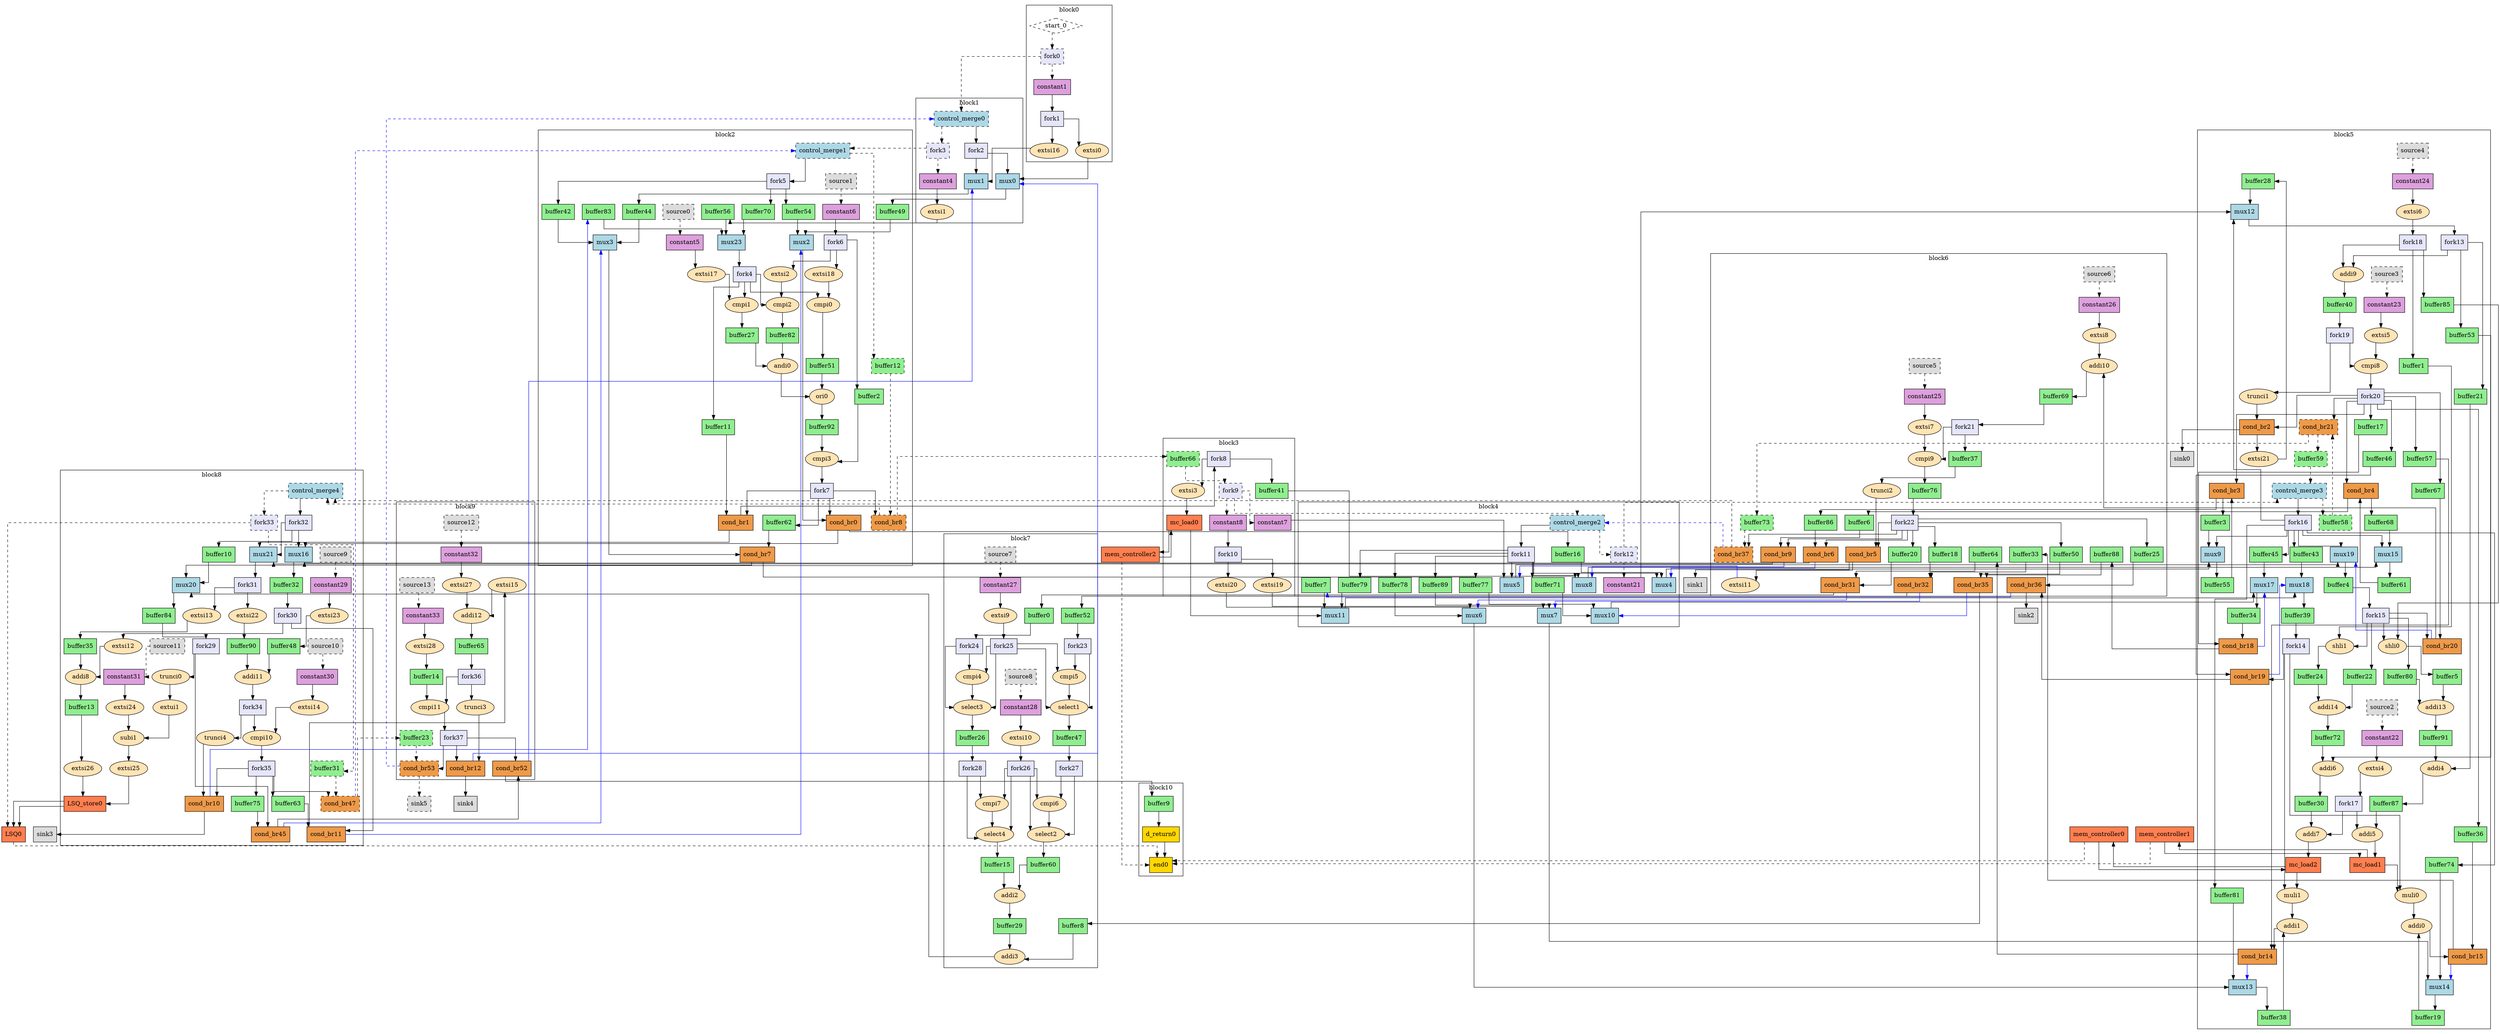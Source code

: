 digraph G {
	graph [bb="0,0,5331,2440.5",
		compound=true,
		splines=ortho
	];
	node [label="\N"];
	subgraph cluster0 {
		graph [bb="587,2059,762,2432.5",
			label=block0,
			lheight=0.23,
			lp="674.5,2420.2",
			lwidth=0.51
		];
		start_0	[bbID=1,
			control=true,
			height=0.5,
			in="in1:0",
			label=start_0,
			mlir_op="handshake.arg",
			out="out1:0",
			pos="646,2382",
			shape=diamond,
			style=dashed,
			type=Entry,
			width=1.4141];
		fork0	[bbID=1,
			delay="0.000 0.100 0.100 100.000 100.000 100.000 100.000 100.000",
			fillcolor=lavender,
			height=0.5,
			in="in1:0",
			label=fork0,
			mlir_op="handshake.fork",
			out="out1:0 out2:0",
			pos="639,2310",
			shape=box,
			style="filled, dashed",
			type=Fork,
			width=0.75];
		start_0 -> fork0	[from=out1,
			pos="e,639,2328.5 639,2366 639,2366 639,2340 639,2340",
			style=dashed,
			to=in1];
		constant1	[bbID=1,
			delay="0.000 0.000 0.000 0.000 0.000 0.000 0.000 0.000",
			fillcolor=plum,
			height=0.5,
			in="in1:1",
			label=constant1,
			mlir_op="handshake.constant",
			out="out1:1",
			pos="639,2238",
			shape=box,
			style=filled,
			type=Constant,
			value="0x00000000",
			width=0.94097];
		fork0 -> constant1	[from=out2,
			pos="e,639,2256.4 639,2291.8 639,2291.8 639,2267.9 639,2267.9",
			style=dashed,
			to=in1];
		fork1	[bbID=1,
			delay="0.000 0.100 0.100 100.000 100.000 100.000 100.000 100.000",
			fillcolor=lavender,
			height=0.5,
			in="in1:1",
			label=fork1,
			mlir_op="handshake.fork",
			out="out1:1 out2:1",
			pos="639,2161.5",
			shape=box,
			style=filled,
			type=Fork,
			width=0.75];
		constant1 -> fork1	[from=out1,
			pos="e,639,2179.8 639,2219.9 639,2219.9 639,2191.3 639,2191.3",
			to=in1];
		extsi0	[II=1,
			bbID=1,
			delay="0.672 0.672 1.397 1.397 100.000 100.000 100.000 100.000",
			fillcolor=moccasin,
			height=0.5,
			in="in1:1",
			label=extsi0,
			latency=0,
			mlir_op="arith.extsi",
			op=sext_op,
			out="out1:5",
			pos="721,2085",
			shape=oval,
			style=filled,
			type=Operator,
			width=0.91462];
		fork1 -> extsi0	[from=out1,
			pos="e,692.49,2094.6 666.37,2161 679.53,2161 692.49,2161 692.49,2161 692.49,2161 692.49,2106.1 692.49,2106.1",
			to=in1];
		extsi16	[II=1,
			bbID=1,
			delay="0.672 0.672 1.397 1.397 100.000 100.000 100.000 100.000",
			fillcolor=moccasin,
			height=0.5,
			in="in1:1",
			label=extsi16,
			latency=0,
			mlir_op="arith.extsi",
			op=sext_op,
			out="out1:32",
			pos="633,2085",
			shape=oval,
			style=filled,
			type=Operator,
			width=1.0426];
		fork1 -> extsi16	[from=out2,
			pos="e,639,2103.3 639,2143.4 639,2143.4 639,2114.8 639,2114.8",
			to=in1];
	}
	subgraph cluster7 {
		graph [bb="2116,152,2442,1177",
			label=block7,
			lheight=0.23,
			lp="2279,1164.8",
			lwidth=0.51
		];
		buffer52	[bbID=8,
			delay="0.000 0.000 0.000 0.000 0.000 0.000 0.000 0.000",
			fillcolor=lightgreen,
			height=0.5,
			in="in1:32",
			label=buffer52,
			mlir_op="handshake.buffer",
			out="out1:32",
			pos="2403,982.5",
			shape=box,
			slots=1,
			style=filled,
			transparent=false,
			type=Buffer,
			width=0.86806];
		fork23	[bbID=8,
			delay="0.000 0.100 0.100 100.000 100.000 100.000 100.000 100.000",
			fillcolor=lavender,
			height=0.5,
			in="in1:32",
			label=fork23,
			mlir_op="handshake.fork",
			out="out1:32 out2:32",
			pos="2403,910.5",
			shape=box,
			style=filled,
			type=Fork,
			width=0.75];
		buffer52 -> fork23	[from=out1,
			pos="e,2403,928.91 2403,964.33 2403,964.33 2403,940.43 2403,940.43",
			to=in1];
		cmpi5	[II=1,
			bbID=8,
			delay="1.907 1.397 1.400 1.409 100.000 100.000 100.000 100.000",
			fillcolor=moccasin,
			height=0.5,
			in="in1:32 in2:32",
			label=cmpi5,
			latency=0,
			mlir_op="arith.cmpi>",
			op=icmp_sgt_op,
			out="out1:1",
			pos="2380,838.5",
			shape=oval,
			style=filled,
			type=Operator,
			width=0.95727];
		fork23 -> cmpi5	[from=out2,
			pos="e,2395.2,854.94 2395.2,892.33 2395.2,892.33 2395.2,866.45 2395.2,866.45",
			to=in1];
		select1	[II=1,
			bbID=8,
			delay="1.397 1.397 1.412 2.061 100.000 100.000 100.000 100.000",
			fillcolor=moccasin,
			height=0.5,
			in="in1?:1 in2+:32 in3-:32",
			label=select1,
			latency=0,
			mlir_op="arith.select",
			op=select_op,
			out="out1:32",
			pos="2380,766.5",
			shape=oval,
			style=filled,
			type=Operator,
			width=1.0141];
		fork23 -> select1	[from=out1,
			pos="e,2416.9,766 2423.3,892.2 2423.3,853.32 2423.3,766 2423.3,766 2423.3,766 2422.6,766 2422.6,766",
			to=in3];
		cmpi5 -> select1	[from=out1,
			pos="e,2380,784.91 2380,820.33 2380,820.33 2380,796.43 2380,796.43",
			to=in1];
		buffer47	[bbID=8,
			delay="0.000 0.000 0.000 0.000 0.000 0.000 0.000 0.000",
			fillcolor=lightgreen,
			height=0.5,
			in="in1:32",
			label=buffer47,
			mlir_op="handshake.buffer",
			out="out1:32",
			pos="2380,694.5",
			shape=box,
			slots=1,
			style=filled,
			transparent=false,
			type=Buffer,
			width=0.86806];
		select1 -> buffer47	[from=out1,
			pos="e,2380,712.91 2380,748.33 2380,748.33 2380,724.43 2380,724.43",
			to=in1];
		buffer0	[bbID=8,
			delay="0.000 0.000 0.000 0.000 0.000 0.000 0.000 0.000",
			fillcolor=lightgreen,
			height=0.5,
			in="in1:32",
			label=buffer0,
			mlir_op="handshake.buffer",
			out="out1:32",
			pos="2326,982.5",
			shape=box,
			slots=1,
			style=filled,
			transparent=false,
			type=Buffer,
			width=0.77431];
		fork24	[bbID=8,
			delay="0.000 0.100 0.100 100.000 100.000 100.000 100.000 100.000",
			fillcolor=lavender,
			height=0.5,
			in="in1:32",
			label=fork24,
			mlir_op="handshake.fork",
			out="out1:32 out2:32",
			pos="2176,910.5",
			shape=box,
			style=filled,
			type=Fork,
			width=0.75];
		buffer0 -> fork24	[from=out1,
			pos="e,2176,928.68 2303.1,964.23 2303.1,952.71 2303.1,940 2303.1,940 2303.1,940 2176,940 2176,940 2176,940 2176,938.87 2176,938.87",
			to=in1];
		cmpi4	[II=1,
			bbID=8,
			delay="1.907 1.397 1.400 1.409 100.000 100.000 100.000 100.000",
			fillcolor=moccasin,
			height=0.5,
			in="in1:32 in2:32",
			label=cmpi4,
			latency=0,
			mlir_op="arith.cmpi>",
			op=icmp_sgt_op,
			out="out1:1",
			pos="2178,838.5",
			shape=oval,
			style=filled,
			type=Operator,
			width=0.95727];
		fork24 -> cmpi4	[from=out2,
			pos="e,2176,856.91 2176,892.33 2176,892.33 2176,868.43 2176,868.43",
			to=in1];
		select3	[II=1,
			bbID=8,
			delay="1.397 1.397 1.412 2.061 100.000 100.000 100.000 100.000",
			fillcolor=moccasin,
			height=0.5,
			in="in1?:1 in2+:32 in3-:32",
			label=select3,
			latency=0,
			mlir_op="arith.select",
			op=select_op,
			out="out1:32",
			pos="2178,766.5",
			shape=oval,
			style=filled,
			type=Operator,
			width=1.0141];
		fork24 -> select3	[from=out1,
			pos="e,2141.4,766 2148.7,910 2139,910 2130.4,910 2130.4,910 2130.4,910 2130.4,766 2130.4,766 2130.4,766 2131.5,766 2131.5,766",
			to=in3];
		cmpi4 -> select3	[from=out1,
			pos="e,2178,784.91 2178,820.33 2178,820.33 2178,796.43 2178,796.43",
			to=in1];
		buffer26	[bbID=8,
			delay="0.000 0.000 0.000 0.000 0.000 0.000 0.000 0.000",
			fillcolor=lightgreen,
			height=0.5,
			in="in1:32",
			label=buffer26,
			mlir_op="handshake.buffer",
			out="out1:32",
			pos="2178,694.5",
			shape=box,
			slots=1,
			style=filled,
			transparent=false,
			type=Buffer,
			width=0.86806];
		select3 -> buffer26	[from=out1,
			pos="e,2178,712.91 2178,748.33 2178,748.33 2178,724.43 2178,724.43",
			to=in1];
		source7	[bbID=8,
			delay="0.000 0.000 0.000 0.000 0.000 0.000 0.000 0.000",
			fillcolor=gainsboro,
			height=0.5,
			label=source7,
			mlir_op="handshake.source",
			out="out1:0",
			pos="2247,1126.5",
			shape=box,
			style="filled, dashed",
			type=Source,
			width=0.80556];
		constant27	[bbID=8,
			delay="0.000 0.000 0.000 0.000 0.000 0.000 0.000 0.000",
			fillcolor=plum,
			height=0.5,
			in="in1:9",
			label=constant27,
			mlir_op="handshake.constant",
			out="out1:9",
			pos="2247,1054.5",
			shape=box,
			style=filled,
			type=Constant,
			value="0x000000ff",
			width=1.0347];
		source7 -> constant27	[from=out1,
			pos="e,2247,1072.9 2247,1108.3 2247,1108.3 2247,1084.4 2247,1084.4",
			style=dashed,
			to=in1];
		extsi9	[II=1,
			bbID=8,
			delay="0.672 0.672 1.397 1.397 100.000 100.000 100.000 100.000",
			fillcolor=moccasin,
			height=0.5,
			in="in1:9",
			label=extsi9,
			latency=0,
			mlir_op="arith.extsi",
			op=sext_op,
			out="out1:32",
			pos="2247,982.5",
			shape=oval,
			style=filled,
			type=Operator,
			width=0.91462];
		constant27 -> extsi9	[from=out1,
			pos="e,2247,1000.9 2247,1036.3 2247,1036.3 2247,1012.4 2247,1012.4",
			to=in1];
		fork25	[bbID=8,
			delay="0.000 0.100 0.100 100.000 100.000 100.000 100.000 100.000",
			fillcolor=lavender,
			height=0.5,
			in="in1:32",
			label=fork25,
			mlir_op="handshake.fork",
			out="out1:32 out2:32 out3:32 out4:32",
			pos="2248,910.5",
			shape=box,
			style=filled,
			type=Fork,
			width=0.75];
		extsi9 -> fork25	[from=out1,
			pos="e,2248,928.91 2248,964.33 2248,964.33 2248,940.43 2248,940.43",
			to=in1];
		fork25 -> cmpi5	[from=out2,
			pos="e,2349.7,847.69 2275.3,916 2305.4,916 2349.7,916 2349.7,916 2349.7,916 2349.7,859.21 2349.7,859.21",
			to=in2];
		fork25 -> select1	[from=out3,
			pos="e,2343.1,766 2275.3,904 2299.2,904 2330,904 2330,904 2330,904 2330,766 2330,766 2330,766 2331.6,766 2331.6,766",
			to=in2];
		fork25 -> cmpi4	[from=out1,
			pos="e,2212.9,838 2227.8,892.21 2227.8,870.73 2227.8,838 2227.8,838 2227.8,838 2224.4,838 2224.4,838",
			to=in2];
		fork25 -> select3	[from=out4,
			pos="e,2214.8,766 2234.6,892.2 2234.6,853.32 2234.6,766 2234.6,766 2234.6,766 2226.3,766 2226.3,766",
			to=in2];
		source8	[bbID=8,
			delay="0.000 0.000 0.000 0.000 0.000 0.000 0.000 0.000",
			fillcolor=gainsboro,
			height=0.5,
			label=source8,
			mlir_op="handshake.source",
			out="out1:0",
			pos="2279,838.5",
			shape=box,
			style="filled, dashed",
			type=Source,
			width=0.80556];
		constant28	[bbID=8,
			delay="0.000 0.000 0.000 0.000 0.000 0.000 0.000 0.000",
			fillcolor=plum,
			height=0.5,
			in="in1:1",
			label=constant28,
			mlir_op="handshake.constant",
			out="out1:1",
			pos="2279,766.5",
			shape=box,
			style=filled,
			type=Constant,
			value="0x00000000",
			width=1.0347];
		source8 -> constant28	[from=out1,
			pos="e,2279,784.91 2279,820.33 2279,820.33 2279,796.43 2279,796.43",
			style=dashed,
			to=in1];
		extsi10	[II=1,
			bbID=8,
			delay="0.672 0.672 1.397 1.397 100.000 100.000 100.000 100.000",
			fillcolor=moccasin,
			height=0.5,
			in="in1:1",
			label=extsi10,
			latency=0,
			mlir_op="arith.extsi",
			op=sext_op,
			out="out1:32",
			pos="2279,694.5",
			shape=oval,
			style=filled,
			type=Operator,
			width=1.0426];
		constant28 -> extsi10	[from=out1,
			pos="e,2279,712.91 2279,748.33 2279,748.33 2279,724.43 2279,724.43",
			to=in1];
		fork26	[bbID=8,
			delay="0.000 0.100 0.100 100.000 100.000 100.000 100.000 100.000",
			fillcolor=lavender,
			height=0.5,
			in="in1:32",
			label=fork26,
			mlir_op="handshake.fork",
			out="out1:32 out2:32 out3:32 out4:32",
			pos="2279,622.5",
			shape=box,
			style=filled,
			type=Fork,
			width=0.75];
		extsi10 -> fork26	[from=out1,
			pos="e,2279,640.91 2279,676.33 2279,676.33 2279,652.43 2279,652.43",
			to=in1];
		cmpi6	[II=1,
			bbID=8,
			delay="1.907 1.397 1.400 1.409 100.000 100.000 100.000 100.000",
			fillcolor=moccasin,
			height=0.5,
			in="in1:32 in2:32",
			label=cmpi6,
			latency=0,
			mlir_op="arith.cmpi<",
			op=icmp_slt_op,
			out="out1:1",
			pos="2342,538",
			shape=oval,
			style=filled,
			type=Operator,
			width=0.95727];
		fork26 -> cmpi6	[from=out1,
			pos="e,2312,547.31 2306.3,622 2309.7,622 2312,622 2312,622 2312,622 2312,558.82 2312,558.82",
			to=in2];
		select2	[II=1,
			bbID=8,
			delay="1.397 1.397 1.412 2.061 100.000 100.000 100.000 100.000",
			fillcolor=moccasin,
			height=0.5,
			in="in1?:1 in2+:32 in3-:32",
			label=select2,
			latency=0,
			mlir_op="arith.select",
			op=select_op,
			out="out1:32",
			pos="2339,466",
			shape=oval,
			style=filled,
			type=Operator,
			width=1.0141];
		fork26 -> select2	[from=out2,
			pos="e,2304.1,472 2294.1,604.05 2294.1,563.86 2294.1,472 2294.1,472 2294.1,472 2295.1,472 2295.1,472",
			to=in2];
		cmpi7	[II=1,
			bbID=8,
			delay="1.907 1.397 1.400 1.409 100.000 100.000 100.000 100.000",
			fillcolor=moccasin,
			height=0.5,
			in="in1:32 in2:32",
			label=cmpi7,
			latency=0,
			mlir_op="arith.cmpi<",
			op=icmp_slt_op,
			out="out1:1",
			pos="2216,538",
			shape=oval,
			style=filled,
			type=Operator,
			width=0.95727];
		fork26 -> cmpi7	[from=out3,
			pos="e,2246,547.31 2251.7,622 2248.3,622 2246,622 2246,622 2246,622 2246,558.82 2246,558.82",
			to=in2];
		select4	[II=1,
			bbID=8,
			delay="1.397 1.397 1.412 2.061 100.000 100.000 100.000 100.000",
			fillcolor=moccasin,
			height=0.5,
			in="in1?:1 in2+:32 in3-:32",
			label=select4,
			latency=0,
			mlir_op="arith.select",
			op=select_op,
			out="out1:32",
			pos="2222,466",
			shape=oval,
			style=filled,
			type=Operator,
			width=1.0141];
		fork26 -> select4	[from=out4,
			pos="e,2256.9,460 2271.4,604.18 2271.4,561.68 2271.4,460 2271.4,460 2271.4,460 2268.4,460 2268.4,460",
			to=in2];
		cmpi6 -> select2	[from=out1,
			pos="e,2341.5,484.41 2341.5,519.83 2341.5,519.83 2341.5,495.93 2341.5,495.93",
			to=in1];
		buffer60	[bbID=8,
			delay="0.000 0.000 0.000 0.000 0.000 0.000 0.000 0.000",
			fillcolor=lightgreen,
			height=0.5,
			in="in1:32",
			label=buffer60,
			mlir_op="handshake.buffer",
			out="out1:32",
			pos="2317,394",
			shape=box,
			slots=1,
			style=filled,
			transparent=false,
			type=Buffer,
			width=0.86806];
		select2 -> buffer60	[from=out1,
			pos="e,2325.4,412.45 2325.4,448.94 2325.4,448.94 2325.4,423.97 2325.4,423.97",
			to=in1];
		cmpi7 -> select4	[from=out1,
			pos="e,2218,483.91 2218,519.83 2218,519.83 2218,495.43 2218,495.43",
			to=in1];
		buffer15	[bbID=8,
			delay="0.000 0.000 0.000 0.000 0.000 0.000 0.000 0.000",
			fillcolor=lightgreen,
			height=0.5,
			in="in1:32",
			label=buffer15,
			mlir_op="handshake.buffer",
			out="out1:32",
			pos="2233,394",
			shape=box,
			slots=1,
			style=filled,
			transparent=false,
			type=Buffer,
			width=0.86806];
		select4 -> buffer15	[from=out1,
			pos="e,2230.1,412.34 2230.1,448.2 2230.1,448.2 2230.1,423.86 2230.1,423.86",
			to=in1];
		fork27	[bbID=8,
			delay="0.000 0.100 0.100 100.000 100.000 100.000 100.000 100.000",
			fillcolor=lavender,
			height=0.5,
			in="in1:32",
			label=fork27,
			mlir_op="handshake.fork",
			out="out1:32 out2:32",
			pos="2380,622.5",
			shape=box,
			style=filled,
			type=Fork,
			width=0.75];
		buffer47 -> fork27	[from=out1,
			pos="e,2380,640.91 2380,676.33 2380,676.33 2380,652.43 2380,652.43",
			to=in1];
		fork27 -> cmpi6	[from=out2,
			pos="e,2364.7,551.85 2364.7,604.16 2364.7,604.16 2364.7,563.36 2364.7,563.36",
			to=in1];
		fork27 -> select2	[from=out1,
			pos="e,2375.8,466 2392.4,604.24 2392.4,562.96 2392.4,466 2392.4,466 2392.4,466 2387.3,466 2387.3,466",
			to=in3];
		addi2	[II=1,
			bbID=8,
			delay="2.287 1.397 1.400 1.409 100.000 100.000 100.000 100.000",
			fillcolor=moccasin,
			height=0.5,
			in="in1:32 in2:32",
			label=addi2,
			latency=0,
			mlir_op="arith.addi",
			op=add_op,
			out="out1:32",
			pos="2261,322",
			shape=oval,
			style=filled,
			type=Operator,
			width=0.87197];
		buffer60 -> addi2	[from=out1,
			pos="e,2278.6,337.27 2285.3,394 2281.3,394 2278.6,394 2278.6,394 2278.6,394 2278.6,348.78 2278.6,348.78",
			to=in1];
		fork28	[bbID=8,
			delay="0.000 0.100 0.100 100.000 100.000 100.000 100.000 100.000",
			fillcolor=lavender,
			height=0.5,
			in="in1:32",
			label=fork28,
			mlir_op="handshake.fork",
			out="out1:32 out2:32",
			pos="2178,622.5",
			shape=box,
			style=filled,
			type=Fork,
			width=0.75];
		buffer26 -> fork28	[from=out1,
			pos="e,2178,640.91 2178,676.33 2178,676.33 2178,652.43 2178,652.43",
			to=in1];
		fork28 -> cmpi7	[from=out2,
			pos="e,2193.3,551.85 2193.3,604.16 2193.3,604.16 2193.3,563.36 2193.3,563.36",
			to=in1];
		fork28 -> select4	[from=out1,
			pos="e,2187,460 2166.3,604.18 2166.3,561.68 2166.3,460 2166.3,460 2166.3,460 2175.5,460 2175.5,460",
			to=in3];
		buffer15 -> addi2	[from=out1,
			pos="e,2246.9,338.44 2246.9,375.83 2246.9,375.83 2246.9,349.95 2246.9,349.95",
			to=in2];
		buffer29	[bbID=8,
			delay="0.000 0.000 0.000 0.000 0.000 0.000 0.000 0.000",
			fillcolor=lightgreen,
			height=0.5,
			in="in1:32",
			label=buffer29,
			mlir_op="handshake.buffer",
			out="out1:32",
			pos="2261,250",
			shape=box,
			slots=1,
			style=filled,
			transparent=false,
			type=Buffer,
			width=0.86806];
		addi2 -> buffer29	[from=out1,
			pos="e,2261,268.41 2261,303.83 2261,303.83 2261,279.93 2261,279.93",
			to=in1];
		addi3	[II=1,
			bbID=8,
			delay="2.287 1.397 1.400 1.409 100.000 100.000 100.000 100.000",
			fillcolor=moccasin,
			height=0.5,
			in="in1:32 in2:32",
			label=addi3,
			latency=0,
			mlir_op="arith.addi",
			op=add_op,
			out="out1:32",
			pos="2261,178",
			shape=oval,
			style=filled,
			type=Operator,
			width=0.87197];
		buffer29 -> addi3	[from=out1,
			pos="e,2261,196.41 2261,231.83 2261,231.83 2261,207.93 2261,207.93",
			to=in2];
		buffer8	[bbID=8,
			delay="0.000 0.000 0.000 0.000 0.000 0.000 0.000 0.000",
			fillcolor=lightgreen,
			height=0.5,
			in="in1:32",
			label=buffer8,
			mlir_op="handshake.buffer",
			out="out1:32",
			pos="2350,250",
			shape=box,
			slots=1,
			style=filled,
			transparent=false,
			type=Buffer,
			width=0.77431];
		buffer8 -> addi3	[from=out1,
			pos="e,2291.1,172 2350,231.52 2350,208.45 2350,172 2350,172 2350,172 2302.6,172 2302.6,172",
			to=in1];
	}
	subgraph cluster2 {
		graph [bb="1245,1100.5,1990,2135.5",
			label=block2,
			lheight=0.23,
			lp="1617.5,2123.2",
			lwidth=0.51
		];
		buffer56	[bbID=3,
			delay="0.000 0.000 0.000 0.000 0.000 0.000 0.000 0.000",
			fillcolor=lightgreen,
			height=0.5,
			in="in1:5",
			label=buffer56,
			mlir_op="handshake.buffer",
			out="out1:5",
			pos="1865,1941",
			shape=box,
			slots=1,
			style=filled,
			transparent=false,
			type=Buffer,
			width=0.86806];
		mux23	[bbID=3,
			delay="1.412 1.397 0.000 1.412 1.397 1.412 100.000 100.000",
			fillcolor=lightblue,
			height=0.5,
			in="in1?:1 in2:5 in3:5",
			label=mux23,
			mlir_op="handshake.mux",
			out="out1:5",
			pos="1782,1869",
			shape=box,
			style=filled,
			type=Mux,
			width=0.75347];
		buffer56 -> mux23	[from=out1,
			pos="e,1809.4,1875 1833.4,1941 1824.8,1941 1817.7,1941 1817.7,1941 1817.7,1941 1817.7,1875 1817.7,1875 1817.7,1875 1816.9,1875 1816.9,\
1875",
			to=in3];
		fork4	[bbID=3,
			delay="0.000 0.100 0.100 100.000 100.000 100.000 100.000 100.000",
			fillcolor=lavender,
			height=0.5,
			in="in1:5",
			label=fork4,
			mlir_op="handshake.fork",
			out="out1:5 out2:5 out3:5 out4:5",
			pos="1778,1792.5",
			shape=box,
			style=filled,
			type=Fork,
			width=0.75];
		mux23 -> fork4	[from=out1,
			pos="e,1779.9,1810.8 1779.9,1850.9 1779.9,1850.9 1779.9,1822.3 1779.9,1822.3",
			to=in1];
		buffer70	[bbID=3,
			delay="0.000 0.000 0.000 0.000 0.000 0.000 0.000 0.000",
			fillcolor=lightgreen,
			height=0.5,
			in="in1:1",
			label=buffer70,
			mlir_op="handshake.buffer",
			out="out1:1",
			pos="1784,1941",
			shape=box,
			slots=1,
			style=filled,
			transparent=false,
			type=Buffer,
			width=0.86806];
		buffer70 -> mux23	[from=out1,
			pos="e,1791,1887.4 1791,1922.8 1791,1922.8 1791,1898.9 1791,1898.9",
			to=in1];
		buffer83	[bbID=3,
			delay="0.000 0.000 0.000 0.000 0.000 0.000 0.000 0.000",
			fillcolor=lightgreen,
			height=0.5,
			in="in1:5",
			label=buffer83,
			mlir_op="handshake.buffer",
			out="out1:5",
			pos="1365,1941",
			shape=box,
			slots=1,
			style=filled,
			transparent=false,
			type=Buffer,
			width=0.86806];
		buffer83 -> mux23	[from=out1,
			pos="e,1773,1887.4 1375.4,1922.6 1375.4,1913.7 1375.4,1905 1375.4,1905 1375.4,1905 1773,1905 1773,1905 1773,1905 1773,1898.9 1773,1898.9",
			to=in2];
		cmpi0	[II=1,
			bbID=3,
			delay="1.998 1.397 1.400 1.409 100.000 100.000 100.000 100.000",
			fillcolor=moccasin,
			height=0.5,
			in="in1:5 in2:5",
			label=cmpi0,
			latency=0,
			mlir_op="arith.cmpi==",
			op=icmp_eq_op,
			out="out1:1",
			pos="1944,1720.5",
			shape=oval,
			style=filled,
			type=Operator,
			width=0.95727];
		fork4 -> cmpi0	[from=out1,
			pos="e,1932.5,1737.7 1795.2,1774.2 1795.2,1762.7 1795.2,1750 1795.2,1750 1795.2,1750 1932.5,1750 1932.5,1750 1932.5,1750 1932.5,1748.8 \
1932.5,1748.8",
			to=in1];
		cmpi1	[II=1,
			bbID=3,
			delay="1.998 1.397 1.400 1.409 100.000 100.000 100.000 100.000",
			fillcolor=moccasin,
			height=0.5,
			in="in1:5 in2:5",
			label=cmpi1,
			latency=0,
			mlir_op="arith.cmpi==",
			op=icmp_eq_op,
			out="out1:1",
			pos="1751,1720.5",
			shape=oval,
			style=filled,
			type=Operator,
			width=0.95727];
		fork4 -> cmpi1	[from=out2,
			pos="e,1768.2,1736.5 1768.2,1774.3 1768.2,1774.3 1768.2,1748 1768.2,1748",
			to=in1];
		cmpi2	[II=1,
			bbID=3,
			delay="1.998 1.397 1.400 1.409 100.000 100.000 100.000 100.000",
			fillcolor=moccasin,
			height=0.5,
			in="in1:5 in2:5",
			label=cmpi2,
			latency=0,
			mlir_op="arith.cmpi!=",
			op=icmp_ne_op,
			out="out1:1",
			pos="1857,1720.5",
			shape=oval,
			style=filled,
			type=Operator,
			width=0.95727];
		fork4 -> cmpi2	[from=out3,
			pos="e,1822.3,1720 1800.1,1774.2 1800.1,1752.7 1800.1,1720 1800.1,1720 1800.1,1720 1810.8,1720 1810.8,1720",
			to=in1];
		buffer11	[bbID=3,
			delay="0.000 0.000 0.000 0.000 0.000 0.000 0.000 0.000",
			fillcolor=lightgreen,
			height=0.5,
			in="in1:5",
			label=buffer11,
			mlir_op="handshake.buffer",
			out="out1:5",
			pos="1814,1432.5",
			shape=box,
			slots=1,
			style=filled,
			transparent=true,
			type=Buffer,
			width=0.86806];
		fork4 -> buffer11	[from=out4,
			pos="e,1790.3,1450.8 1790.3,1774.2 1790.3,1774.2 1790.3,1462.3 1790.3,1462.3",
			to=in1];
		buffer51	[bbID=3,
			delay="0.000 0.000 0.000 0.000 0.000 0.000 0.000 0.000",
			fillcolor=lightgreen,
			height=0.5,
			in="in1:1",
			label=buffer51,
			mlir_op="handshake.buffer",
			out="out1:1",
			pos="1889,1576.5",
			shape=box,
			slots=1,
			style=filled,
			transparent=false,
			type=Buffer,
			width=0.86806];
		cmpi0 -> buffer51	[from=out1,
			pos="e,1914.9,1594.8 1914.9,1710.6 1914.9,1710.6 1914.9,1606.3 1914.9,1606.3",
			to=in1];
		buffer27	[bbID=3,
			delay="0.000 0.000 0.000 0.000 0.000 0.000 0.000 0.000",
			fillcolor=lightgreen,
			height=0.5,
			in="in1:1",
			label=buffer27,
			mlir_op="handshake.buffer",
			out="out1:1",
			pos="1753,1648.5",
			shape=box,
			slots=1,
			style=filled,
			transparent=false,
			type=Buffer,
			width=0.86806];
		cmpi1 -> buffer27	[from=out1,
			pos="e,1753,1666.9 1753,1702.3 1753,1702.3 1753,1678.4 1753,1678.4",
			to=in1];
		buffer82	[bbID=3,
			delay="0.000 0.000 0.000 0.000 0.000 0.000 0.000 0.000",
			fillcolor=lightgreen,
			height=0.5,
			in="in1:1",
			label=buffer82,
			mlir_op="handshake.buffer",
			out="out1:1",
			pos="1855,1648.5",
			shape=box,
			slots=1,
			style=filled,
			transparent=false,
			type=Buffer,
			width=0.86806];
		cmpi2 -> buffer82	[from=out1,
			pos="e,1855,1666.9 1855,1702.3 1855,1702.3 1855,1678.4 1855,1678.4",
			to=in1];
		cond_br1	[bbID=3,
			delay="0.000 1.409 1.411 1.412 1.400 1.412 100.000 100.000",
			fillcolor=tan2,
			height=0.5,
			in="in1:5 in2?:1",
			label=cond_br1,
			mlir_op="handshake.cond_br",
			out="out1+:5 out2-:5",
			pos="1814,1203",
			shape=box,
			style=filled,
			type=Branch,
			width=0.93056];
		buffer11 -> cond_br1	[from=out1,
			pos="e,1829.6,1221.5 1829.6,1414.1 1829.6,1414.1 1829.6,1233 1829.6,1233",
			to=in1];
		buffer42	[bbID=3,
			delay="0.000 0.000 0.000 0.000 0.000 0.000 0.000 0.000",
			fillcolor=lightgreen,
			height=0.5,
			in="in1:1",
			label=buffer42,
			mlir_op="handshake.buffer",
			out="out1:1",
			pos="1527,1941",
			shape=box,
			slots=2,
			style=filled,
			transparent=false,
			type=Buffer,
			width=0.86806];
		mux3	[bbID=3,
			delay="1.412 1.397 0.000 1.412 1.397 1.412 100.000 100.000",
			fillcolor=lightblue,
			height=0.5,
			in="in1?:1 in2:32 in3:32",
			label=mux3,
			mlir_op="handshake.mux",
			out="out1:32",
			pos="1450,1869",
			shape=box,
			style=filled,
			type=Mux,
			width=0.75];
		buffer42 -> mux3	[from=out1,
			pos="e,1477.5,1863 1501.4,1922.5 1501.4,1899.4 1501.4,1863 1501.4,1863 1501.4,1863 1489,1863 1489,1863",
			to=in1];
		cond_br7	[bbID=3,
			delay="0.000 1.409 1.411 1.412 1.400 1.412 100.000 100.000",
			fillcolor=tan2,
			height=0.5,
			in="in1:32 in2?:1",
			label=cond_br7,
			mlir_op="handshake.cond_br",
			out="out1+:32 out2-:32",
			pos="1637,1126.5",
			shape=box,
			style=filled,
			type=Branch,
			width=0.93056];
		mux3 -> cond_br7	[from=out1,
			pos="e,1603.1,1126 1459,1850.6 1459,1736.2 1459,1126 1459,1126 1459,1126 1591.6,1126 1591.6,1126",
			to=in1];
		buffer44	[bbID=3,
			delay="0.000 0.000 0.000 0.000 0.000 0.000 0.000 0.000",
			fillcolor=lightgreen,
			height=0.5,
			in="in1:32",
			label=buffer44,
			mlir_op="handshake.buffer",
			out="out1:32",
			pos="1284,1941",
			shape=box,
			slots=1,
			style=filled,
			transparent=false,
			type=Buffer,
			width=0.86806];
		buffer44 -> mux3	[from=out1,
			pos="e,1422.6,1869 1284,1922.8 1284,1901.5 1284,1869 1284,1869 1284,1869 1411.1,1869 1411.1,1869",
			to=in3];
		buffer49	[bbID=3,
			delay="0.000 0.000 0.000 0.000 0.000 0.000 0.000 0.000",
			fillcolor=lightgreen,
			height=0.5,
			in="in1:5",
			label=buffer49,
			mlir_op="handshake.buffer",
			out="out1:5",
			pos="1446,1941",
			shape=box,
			slots=1,
			style=filled,
			transparent=false,
			type=Buffer,
			width=0.86806];
		mux2	[bbID=3,
			delay="1.412 1.397 0.000 1.412 1.397 1.412 100.000 100.000",
			fillcolor=lightblue,
			height=0.5,
			in="in1?:1 in2:5 in3:5",
			label=mux2,
			mlir_op="handshake.mux",
			out="out1:5",
			pos="1534,1869",
			shape=box,
			style=filled,
			type=Mux,
			width=0.75];
		buffer49 -> mux2	[from=out1,
			pos="e,1506.6,1875 1477.7,1941 1484.4,1941 1489.6,1941 1489.6,1941 1489.6,1941 1489.6,1875 1489.6,1875 1489.6,1875 1495.1,1875 1495.1,\
1875",
			to=in3];
		cond_br0	[bbID=3,
			delay="0.000 1.409 1.411 1.412 1.400 1.412 100.000 100.000",
			fillcolor=tan2,
			height=0.5,
			in="in1:5 in2?:1",
			label=cond_br0,
			mlir_op="handshake.cond_br",
			out="out1+:5 out2-:5",
			pos="1563,1203",
			shape=box,
			style=filled,
			type=Branch,
			width=0.93056];
		mux2 -> cond_br0	[from=out1,
			pos="e,1545.2,1221.5 1545.2,1850.8 1545.2,1850.8 1545.2,1233 1545.2,1233",
			to=in1];
		buffer54	[bbID=3,
			delay="0.000 0.000 0.000 0.000 0.000 0.000 0.000 0.000",
			fillcolor=lightgreen,
			height=0.5,
			in="in1:1",
			label=buffer54,
			mlir_op="handshake.buffer",
			out="out1:1",
			pos="1608,1941",
			shape=box,
			slots=1,
			style=filled,
			transparent=false,
			type=Buffer,
			width=0.86806];
		buffer54 -> mux2	[from=out1,
			pos="e,1561.3,1869 1586.7,1922.8 1586.7,1901.5 1586.7,1869 1586.7,1869 1586.7,1869 1572.8,1869 1572.8,1869",
			to=in1];
		control_merge1	[bbID=3,
			delay="0.000 1.397 0.000 100.000 100.000 100.000 100.000 100.000",
			fillcolor=lightblue,
			height=0.5,
			in="in1:0 in2:0",
			label=control_merge1,
			mlir_op="handshake.control_merge",
			out="out1:0 out2?:1",
			pos="1456,2085",
			shape=box,
			style="filled, dashed",
			type=CntrlMerge,
			width=1.4201];
		fork5	[bbID=3,
			delay="0.000 0.100 0.100 100.000 100.000 100.000 100.000 100.000",
			fillcolor=lavender,
			height=0.5,
			in="in1:1",
			label=fork5,
			mlir_op="handshake.fork",
			out="out1:1 out2:1 out3:1",
			pos="1568,2013",
			shape=box,
			style=filled,
			type=Fork,
			width=0.75];
		control_merge1 -> fork5	[from=out2,
			pos="e,1540.5,2004 1501.4,2066.6 1501.4,2042.7 1501.4,2004 1501.4,2004 1501.4,2004 1529,2004 1529,2004",
			to=in1];
		buffer12	[bbID=3,
			delay="0.000 0.000 0.000 0.000 0.000 0.000 0.000 0.000",
			fillcolor=lightgreen,
			height=0.5,
			in="in1:0",
			label=buffer12,
			mlir_op="handshake.buffer",
			out="out1:0",
			pos="1623,1576.5",
			shape=box,
			slots=1,
			style="filled, dashed",
			transparent=false,
			type=Buffer,
			width=0.86806];
		control_merge1 -> buffer12	[from=out1,
			pos="e,1591.3,1576 1483.4,2066.6 1483.4,1975.3 1483.4,1576 1483.4,1576 1483.4,1576 1579.8,1576 1579.8,1576",
			style=dashed,
			to=in1];
		fork5 -> buffer70	[from=out2,
			pos="e,1784,1959.2 1595.4,2013 1653.5,2013 1784,2013 1784,2013 1784,2013 1784,1970.7 1784,1970.7",
			to=in1];
		fork5 -> buffer42	[from=out3,
			pos="e,1549.6,1959.4 1549.6,1994.8 1549.6,1994.8 1549.6,1970.9 1549.6,1970.9",
			to=in1];
		fork5 -> buffer54	[from=out1,
			pos="e,1585.9,1959.4 1585.9,1994.8 1585.9,1994.8 1585.9,1970.9 1585.9,1970.9",
			to=in1];
		cond_br8	[bbID=3,
			delay="0.000 1.409 1.411 1.412 1.400 1.412 100.000 100.000",
			fillcolor=tan2,
			height=0.5,
			in="in1:0 in2?:1",
			label=cond_br8,
			mlir_op="handshake.cond_br",
			out="out1+:0 out2-:0",
			pos="1648,1203",
			shape=box,
			style="filled, dashed",
			type=Branch,
			width=0.93056];
		buffer12 -> cond_br8	[from=out1,
			pos="e,1641,1221.2 1641,1558.2 1641,1558.2 1641,1232.7 1641,1232.7",
			style=dashed,
			to=in1];
		source0	[bbID=3,
			delay="0.000 0.000 0.000 0.000 0.000 0.000 0.000 0.000",
			fillcolor=gainsboro,
			height=0.5,
			label=source0,
			mlir_op="handshake.source",
			out="out1:0",
			pos="1706,1941",
			shape=box,
			style="filled, dashed",
			type=Source,
			width=0.80556];
		constant5	[bbID=3,
			delay="0.000 0.000 0.000 0.000 0.000 0.000 0.000 0.000",
			fillcolor=plum,
			height=0.5,
			in="in1:4",
			label=constant5,
			mlir_op="handshake.constant",
			out="out1:4",
			pos="1695,1869",
			shape=box,
			style=filled,
			type=Constant,
			value="0x00000005",
			width=0.94097];
		source0 -> constant5	[from=out1,
			pos="e,1702.9,1887.4 1702.9,1922.8 1702.9,1922.8 1702.9,1898.9 1702.9,1898.9",
			style=dashed,
			to=in1];
		extsi17	[II=1,
			bbID=3,
			delay="0.672 0.672 1.397 1.397 100.000 100.000 100.000 100.000",
			fillcolor=moccasin,
			height=0.5,
			in="in1:4",
			label=extsi17,
			latency=0,
			mlir_op="arith.extsi",
			op=sext_op,
			out="out1:5",
			pos="1675,1792.5",
			shape=oval,
			style=filled,
			type=Operator,
			width=1.0426];
		constant5 -> extsi17	[from=out1,
			pos="e,1686.8,1810 1686.8,1850.9 1686.8,1850.9 1686.8,1821.5 1686.8,1821.5",
			to=in1];
		extsi17 -> cmpi1	[from=out1,
			pos="e,1722.7,1731.4 1712.6,1792 1718.5,1792 1722.7,1792 1722.7,1792 1722.7,1792 1722.7,1742.9 1722.7,1742.9",
			to=in2];
		source1	[bbID=3,
			delay="0.000 0.000 0.000 0.000 0.000 0.000 0.000 0.000",
			fillcolor=gainsboro,
			height=0.5,
			label=source1,
			mlir_op="handshake.source",
			out="out1:0",
			pos="1948,2013",
			shape=box,
			style="filled, dashed",
			type=Source,
			width=0.80556];
		constant6	[bbID=3,
			delay="0.000 0.000 0.000 0.000 0.000 0.000 0.000 0.000",
			fillcolor=plum,
			height=0.5,
			in="in1:1",
			label=constant6,
			mlir_op="handshake.constant",
			out="out1:1",
			pos="1948,1941",
			shape=box,
			style=filled,
			type=Constant,
			value="0x00000000",
			width=0.94097];
		source1 -> constant6	[from=out1,
			pos="e,1948,1959.4 1948,1994.8 1948,1994.8 1948,1970.9 1948,1970.9",
			style=dashed,
			to=in1];
		fork6	[bbID=3,
			delay="0.000 0.100 0.100 100.000 100.000 100.000 100.000 100.000",
			fillcolor=lavender,
			height=0.5,
			in="in1:1",
			label=fork6,
			mlir_op="handshake.fork",
			out="out1:1 out2:1 out3:1",
			pos="1857,1869",
			shape=box,
			style=filled,
			type=Fork,
			width=0.75];
		constant6 -> fork6	[from=out1,
			pos="e,1884.3,1869 1947.8,1922.8 1947.8,1901.5 1947.8,1869 1947.8,1869 1947.8,1869 1895.8,1869 1895.8,1869",
			to=in1];
		extsi18	[II=1,
			bbID=3,
			delay="0.672 0.672 1.397 1.397 100.000 100.000 100.000 100.000",
			fillcolor=moccasin,
			height=0.5,
			in="in1:1",
			label=extsi18,
			latency=0,
			mlir_op="arith.extsi",
			op=sext_op,
			out="out1:5",
			pos="1944,1792.5",
			shape=oval,
			style=filled,
			type=Operator,
			width=1.0426];
		fork6 -> extsi18	[from=out1,
			pos="e,1910.3,1801 1884.3,1860 1897.4,1860 1910.3,1860 1910.3,1860 1910.3,1860 1910.3,1812.6 1910.3,1812.6",
			to=in1];
		extsi2	[II=1,
			bbID=3,
			delay="0.672 0.672 1.397 1.397 100.000 100.000 100.000 100.000",
			fillcolor=moccasin,
			height=0.5,
			in="in1:1",
			label=extsi2,
			latency=0,
			mlir_op="arith.extsi",
			op=sext_op,
			out="out1:5",
			pos="1856,1792.5",
			shape=oval,
			style=filled,
			type=Operator,
			width=0.91462];
		fork6 -> extsi2	[from=out2,
			pos="e,1857,1810.8 1857,1850.9 1857,1850.9 1857,1822.3 1857,1822.3",
			to=in1];
		buffer2	[bbID=3,
			delay="0.000 0.000 0.000 0.000 0.000 0.000 0.000 0.000",
			fillcolor=lightgreen,
			height=0.5,
			in="in1:1",
			label=buffer2,
			mlir_op="handshake.buffer",
			out="out1:1",
			pos="1683,1504.5",
			shape=box,
			slots=1,
			style=filled,
			transparent=true,
			type=Buffer,
			width=0.77431];
		fork6 -> buffer2	[from=out3,
			pos="e,1683,1522.6 1829.8,1863 1824.3,1863 1820.1,1863 1820.1,1863 1820.1,1863 1820.1,1762 1820.1,1762 1820.1,1762 1683,1762 1683,1762 \
1683,1762 1683,1534.1 1683,1534.1",
			to=in1];
		extsi18 -> cmpi0	[from=out1,
			pos="e,1955.5,1737.8 1955.5,1775.1 1955.5,1775.1 1955.5,1749.3 1955.5,1749.3",
			to=in2];
		extsi2 -> cmpi2	[from=out1,
			pos="e,1856,1738.9 1856,1774.3 1856,1774.3 1856,1750.4 1856,1750.4",
			to=in2];
		cmpi3	[II=1,
			bbID=3,
			delay="1.397 1.397 1.400 1.409 100.000 100.000 100.000 100.000",
			fillcolor=moccasin,
			height=0.5,
			in="in1:1 in2:1",
			label=cmpi3,
			latency=0,
			mlir_op="arith.cmpi==",
			op=icmp_eq_op,
			out="out1:1",
			pos="1707,1356",
			shape=oval,
			style=filled,
			type=Operator,
			width=0.95727];
		buffer2 -> cmpi3	[from=out1,
			pos="e,1687.1,1371.2 1687.1,1486.3 1687.1,1486.3 1687.1,1382.7 1687.1,1382.7",
			to=in2];
		ori0	[II=1,
			bbID=3,
			delay="1.397 1.397 1.400 1.409 100.000 100.000 100.000 100.000",
			fillcolor=moccasin,
			height=0.5,
			in="in1:1 in2:1",
			label=ori0,
			latency=0,
			mlir_op="arith.ori",
			op=or_op,
			out="out1:1",
			pos="1756,1504.5",
			shape=oval,
			style=filled,
			type=Operator,
			width=0.75];
		buffer51 -> ori0	[from=out1,
			pos="e,1783.2,1504 1889,1558.2 1889,1536.7 1889,1504 1889,1504 1889,1504 1794.7,1504 1794.7,1504",
			to=in1];
		andi0	[II=1,
			bbID=3,
			delay="1.397 1.397 1.400 1.409 100.000 100.000 100.000 100.000",
			fillcolor=moccasin,
			height=0.5,
			in="in1:1 in2:1",
			label=andi0,
			latency=0,
			mlir_op="arith.andi",
			op=and_op,
			out="out1:1",
			pos="1754,1576.5",
			shape=oval,
			style=filled,
			type=Operator,
			width=0.87197];
		buffer27 -> andi0	[from=out1,
			pos="e,1753.4,1594.9 1753.4,1630.3 1753.4,1630.3 1753.4,1606.4 1753.4,1606.4",
			to=in2];
		buffer82 -> andi0	[from=out1,
			pos="e,1785.8,1576 1834.5,1630.2 1834.5,1608.7 1834.5,1576 1834.5,1576 1834.5,1576 1797.3,1576 1797.3,1576",
			to=in1];
		andi0 -> ori0	[from=out1,
			pos="e,1756,1522.9 1756,1558.3 1756,1558.3 1756,1534.4 1756,1534.4",
			to=in2];
		buffer92	[bbID=3,
			delay="0.000 0.000 0.000 0.000 0.000 0.000 0.000 0.000",
			fillcolor=lightgreen,
			height=0.5,
			in="in1:1",
			label=buffer92,
			mlir_op="handshake.buffer",
			out="out1:1",
			pos="1733,1432.5",
			shape=box,
			slots=1,
			style=filled,
			transparent=false,
			type=Buffer,
			width=0.86806];
		ori0 -> buffer92	[from=out1,
			pos="e,1746.6,1451 1746.6,1487.4 1746.6,1487.4 1746.6,1462.5 1746.6,1462.5",
			to=in1];
		buffer92 -> cmpi3	[from=out1,
			pos="e,1721.6,1372.7 1721.6,1414.4 1721.6,1414.4 1721.6,1384.2 1721.6,1384.2",
			to=in1];
		fork7	[bbID=3,
			delay="0.000 0.100 0.100 100.000 100.000 100.000 100.000 100.000",
			fillcolor=lavender,
			height=0.5,
			in="in1:1",
			label=fork7,
			mlir_op="handshake.fork",
			out="out1:1 out2:1 out3:1 out4:1",
			pos="1707,1279.5",
			shape=box,
			style=filled,
			type=Fork,
			width=0.75];
		cmpi3 -> fork7	[from=out1,
			pos="e,1707,1297.8 1707,1337.9 1707,1337.9 1707,1309.3 1707,1309.3",
			to=in1];
		fork7 -> cond_br0	[from=out1,
			pos="e,1581.7,1221.4 1679.5,1279 1642.6,1279 1581.7,1279 1581.7,1279 1581.7,1279 1581.7,1232.9 1581.7,1232.9",
			to=in2];
		fork7 -> cond_br1	[from=out2,
			pos="e,1814,1221.4 1734.3,1279 1766,1279 1814,1279 1814,1279 1814,1279 1814,1232.9 1814,1232.9",
			to=in2];
		buffer62	[bbID=3,
			delay="0.000 0.000 0.000 0.000 0.000 0.000 0.000 0.000",
			fillcolor=lightgreen,
			height=0.5,
			in="in1:1",
			label=buffer62,
			mlir_op="handshake.buffer",
			out="out1:1",
			pos="1731,1203",
			shape=box,
			slots=1,
			style=filled,
			transparent=true,
			type=Buffer,
			width=0.86806];
		fork7 -> buffer62	[from=out3,
			pos="e,1716.9,1221.3 1716.9,1261.4 1716.9,1261.4 1716.9,1232.8 1716.9,1232.8",
			to=in1];
		fork7 -> cond_br8	[from=out4,
			pos="e,1677.5,1221.3 1679.8,1270 1678.4,1270 1677.5,1270 1677.5,1270 1677.5,1270 1677.5,1232.8 1677.5,1232.8",
			to=in2];
		buffer62 -> cond_br7	[from=out1,
			pos="e,1670.9,1126 1731,1184.8 1731,1162 1731,1126 1731,1126 1731,1126 1682.4,1126 1682.4,1126",
			to=in2];
	}
	subgraph cluster9 {
		graph [bb="206,596.5,480,1253.5",
			label=block9,
			lheight=0.23,
			lp="343,1241.2",
			lwidth=0.51
		];
		extsi15	[II=1,
			bbID=10,
			delay="0.672 0.672 1.397 1.397 100.000 100.000 100.000 100.000",
			fillcolor=moccasin,
			height=0.5,
			in="in1:5",
			label=extsi15,
			latency=0,
			mlir_op="arith.extsi",
			op=sext_op,
			out="out1:6",
			pos="334,1054.5",
			shape=oval,
			style=filled,
			type=Operator,
			width=1.0426];
		addi12	[II=1,
			bbID=10,
			delay="1.927 1.397 1.400 1.409 100.000 100.000 100.000 100.000",
			fillcolor=moccasin,
			height=0.5,
			in="in1:6 in2:6",
			label=addi12,
			latency=0,
			mlir_op="arith.addi",
			op=add_op,
			out="out1:6",
			pos="383,982.5",
			shape=oval,
			style=filled,
			type=Operator,
			width=0.99992];
		extsi15 -> addi12	[from=out1,
			pos="e,359.27,996.47 359.27,1041 359.27,1041 359.27,1008 359.27,1008",
			to=in1];
		buffer65	[bbID=10,
			delay="0.000 0.000 0.000 0.000 0.000 0.000 0.000 0.000",
			fillcolor=lightgreen,
			height=0.5,
			in="in1:6",
			label=buffer65,
			mlir_op="handshake.buffer",
			out="out1:6",
			pos="383,910.5",
			shape=box,
			slots=1,
			style=filled,
			transparent=false,
			type=Buffer,
			width=0.86806];
		addi12 -> buffer65	[from=out1,
			pos="e,383,928.91 383,964.33 383,964.33 383,940.43 383,940.43",
			to=in1];
		buffer23	[bbID=10,
			delay="0.000 0.000 0.000 0.000 0.000 0.000 0.000 0.000",
			fillcolor=lightgreen,
			height=0.5,
			in="in1:0",
			label=buffer23,
			mlir_op="handshake.buffer",
			out="out1:0",
			pos="385,694.5",
			shape=box,
			slots=1,
			style="filled, dashed",
			transparent=false,
			type=Buffer,
			width=0.86806];
		cond_br53	[bbID=10,
			delay="0.000 1.409 1.411 1.412 1.400 1.412 100.000 100.000",
			fillcolor=tan2,
			height=0.5,
			in="in1:0 in2?:1",
			label=cond_br53,
			mlir_op="handshake.cond_br",
			out="out1+:0 out2-:0",
			pos="251,622.5",
			shape=box,
			style="filled, dashed",
			type=Branch,
			width=1.0243];
		buffer23 -> cond_br53	[from=out1,
			pos="e,277.98,640.86 362.46,676 362.46,671.03 362.46,667 362.46,667 362.46,667 277.98,667 277.98,667 277.98,667 277.98,652.37 277.98,\
652.37",
			style=dashed,
			to=in1];
		source12	[bbID=10,
			delay="0.000 0.000 0.000 0.000 0.000 0.000 0.000 0.000",
			fillcolor=gainsboro,
			height=0.5,
			label=source12,
			mlir_op="handshake.source",
			out="out1:0",
			pos="390,1203",
			shape=box,
			style="filled, dashed",
			type=Source,
			width=0.89931];
		constant32	[bbID=10,
			delay="0.000 0.000 0.000 0.000 0.000 0.000 0.000 0.000",
			fillcolor=plum,
			height=0.5,
			in="in1:2",
			label=constant32,
			mlir_op="handshake.constant",
			out="out1:2",
			pos="390,1126.5",
			shape=box,
			style=filled,
			type=Constant,
			value="0x00000001",
			width=1.0347];
		source12 -> constant32	[from=out1,
			pos="e,390,1144.8 390,1184.9 390,1184.9 390,1156.3 390,1156.3",
			style=dashed,
			to=in1];
		extsi27	[II=1,
			bbID=10,
			delay="0.672 0.672 1.397 1.397 100.000 100.000 100.000 100.000",
			fillcolor=moccasin,
			height=0.5,
			in="in1:2",
			label=extsi27,
			latency=0,
			mlir_op="arith.extsi",
			op=sext_op,
			out="out1:6",
			pos="427,1054.5",
			shape=oval,
			style=filled,
			type=Operator,
			width=1.0426];
		constant32 -> extsi27	[from=out1,
			pos="e,408.36,1070.5 408.36,1108.3 408.36,1108.3 408.36,1082 408.36,1082",
			to=in1];
		extsi27 -> addi12	[from=out1,
			pos="e,404.23,997.54 404.23,1039.9 404.23,1039.9 404.23,1009.1 404.23,1009.1",
			to=in2];
		source13	[bbID=10,
			delay="0.000 0.000 0.000 0.000 0.000 0.000 0.000 0.000",
			fillcolor=gainsboro,
			height=0.5,
			label=source13,
			mlir_op="handshake.source",
			out="out1:0",
			pos="246,1054.5",
			shape=box,
			style="filled, dashed",
			type=Source,
			width=0.89931];
		constant33	[bbID=10,
			delay="0.000 0.000 0.000 0.000 0.000 0.000 0.000 0.000",
			fillcolor=plum,
			height=0.5,
			in="in1:5",
			label=constant33,
			mlir_op="handshake.constant",
			out="out1:5",
			pos="290,982.5",
			shape=box,
			style=filled,
			type=Constant,
			value="0x0000000f",
			width=1.0347];
		source13 -> constant33	[from=out1,
			pos="e,265.56,1000.9 265.56,1036.3 265.56,1036.3 265.56,1012.4 265.56,1012.4",
			style=dashed,
			to=in1];
		extsi28	[II=1,
			bbID=10,
			delay="0.672 0.672 1.397 1.397 100.000 100.000 100.000 100.000",
			fillcolor=moccasin,
			height=0.5,
			in="in1:5",
			label=extsi28,
			latency=0,
			mlir_op="arith.extsi",
			op=sext_op,
			out="out1:6",
			pos="291,910.5",
			shape=oval,
			style=filled,
			type=Operator,
			width=1.0426];
		constant33 -> extsi28	[from=out1,
			pos="e,290.36,928.91 290.36,964.33 290.36,964.33 290.36,940.43 290.36,940.43",
			to=in1];
		buffer14	[bbID=10,
			delay="0.000 0.000 0.000 0.000 0.000 0.000 0.000 0.000",
			fillcolor=lightgreen,
			height=0.5,
			in="in1:6",
			label=buffer14,
			mlir_op="handshake.buffer",
			out="out1:6",
			pos="299,838.5",
			shape=box,
			slots=1,
			style=filled,
			transparent=false,
			type=Buffer,
			width=0.86806];
		extsi28 -> buffer14	[from=out1,
			pos="e,298.14,856.91 298.14,892.33 298.14,892.33 298.14,868.43 298.14,868.43",
			to=in1];
		cmpi11	[II=1,
			bbID=10,
			delay="1.998 1.397 1.400 1.409 100.000 100.000 100.000 100.000",
			fillcolor=moccasin,
			height=0.5,
			in="in1:6 in2:6",
			label=cmpi11,
			latency=0,
			mlir_op="arith.cmpi<",
			op=icmp_ult_op,
			out="out1:1",
			pos="309,766.5",
			shape=oval,
			style=filled,
			type=Operator,
			width=1.0852];
		buffer14 -> cmpi11	[from=out1,
			pos="e,300.09,784.41 300.09,820.33 300.09,820.33 300.09,795.93 300.09,795.93",
			to=in2];
		fork36	[bbID=10,
			delay="0.000 0.100 0.100 100.000 100.000 100.000 100.000 100.000",
			fillcolor=lavender,
			height=0.5,
			in="in1:6",
			label=fork36,
			mlir_op="handshake.fork",
			out="out1:6 out2:6",
			pos="383,838.5",
			shape=box,
			style=filled,
			type=Fork,
			width=0.75];
		buffer65 -> fork36	[from=out1,
			pos="e,383,856.91 383,892.33 383,892.33 383,868.43 383,868.43",
			to=in1];
		trunci3	[II=1,
			bbID=10,
			delay="0.000 0.000 0.000 0.000 0.000 0.000 0.000 0.000",
			fillcolor=moccasin,
			height=0.5,
			in="in1:6",
			label=trunci3,
			latency=0,
			mlir_op="arith.trunci",
			op=trunc_op,
			out="out1:5",
			pos="416,766.5",
			shape=oval,
			style=filled,
			type=Operator,
			width=1.0284];
		fork36 -> trunci3	[from=out1,
			pos="e,394.49,781.51 394.49,820.33 394.49,820.33 394.49,793.02 394.49,793.02",
			to=in1];
		fork36 -> cmpi11	[from=out2,
			pos="e,341.42,777.05 355.96,838 348.02,838 341.42,838 341.42,838 341.42,838 341.42,788.56 341.42,788.56",
			to=in1];
		cond_br12	[bbID=10,
			delay="0.000 1.409 1.411 1.412 1.400 1.412 100.000 100.000",
			fillcolor=tan2,
			height=0.5,
			in="in1:5 in2?:1",
			label=cond_br12,
			mlir_op="handshake.cond_br",
			out="out1+:5 out2-:5",
			pos="435,622.5",
			shape=box,
			style=filled,
			type=Branch,
			width=1.0243];
		trunci3 -> cond_br12	[from=out1,
			pos="e,434.64,640.79 434.64,750.54 434.64,750.54 434.64,652.31 434.64,652.31",
			to=in1];
		fork37	[bbID=10,
			delay="0.000 0.100 0.100 100.000 100.000 100.000 100.000 100.000",
			fillcolor=lavender,
			height=0.5,
			in="in1:1",
			label=fork37,
			mlir_op="handshake.fork",
			out="out1:1 out2:1 out3:1",
			pos="309,694.5",
			shape=box,
			style=filled,
			type=Fork,
			width=0.75];
		cmpi11 -> fork37	[from=out1,
			pos="e,309,712.91 309,748.33 309,748.33 309,724.43 309,724.43",
			to=in1];
		fork37 -> cond_br53	[from=out3,
			pos="e,273.95,640.91 281.73,694 277.21,694 273.95,694 273.95,694 273.95,694 273.95,652.43 273.95,652.43",
			to=in2];
		fork37 -> cond_br12	[from=out1,
			pos="e,407.19,640.91 326.04,676.26 326.04,663.6 326.04,649 326.04,649 326.04,649 407.19,649 407.19,649 407.19,649 407.19,648.19 407.19,\
648.19",
			to=in2];
		cond_br52	[bbID=10,
			delay="0.000 1.409 1.411 1.412 1.400 1.412 100.000 100.000",
			fillcolor=tan2,
			height=0.5,
			in="in1:32 in2?:1",
			label=cond_br52,
			mlir_op="handshake.cond_br",
			out="out1+:32 out2-:32",
			pos="343,622.5",
			shape=box,
			style=filled,
			type=Branch,
			width=1.0243];
		fork37 -> cond_br52	[from=out2,
			pos="e,316.08,640.91 316.08,676.33 316.08,676.33 316.08,652.43 316.08,652.43",
			to=in2];
	}
	subgraph cluster4 {
		graph [bb="2716,956.5,3498,1253.5",
			label=block4,
			lheight=0.23,
			lp="3107,1241.2",
			lwidth=0.51
		];
		mux5	[bbID=5,
			delay="1.412 1.397 0.000 1.412 1.397 1.412 100.000 100.000",
			fillcolor=lightblue,
			height=0.5,
			in="in1?:1 in2:32 in3:32",
			label=mux5,
			mlir_op="handshake.mux",
			out="out1:32",
			pos="3066,1054.5",
			shape=box,
			style=filled,
			type=Mux,
			width=0.75];
		buffer78	[bbID=5,
			delay="0.000 0.000 0.000 0.000 0.000 0.000 0.000 0.000",
			fillcolor=lightgreen,
			height=0.5,
			in="in1:1",
			label=buffer78,
			mlir_op="handshake.buffer",
			out="out1:1",
			pos="2836,1054.5",
			shape=box,
			slots=2,
			style=filled,
			transparent=true,
			type=Buffer,
			width=0.86806];
		mux6	[bbID=5,
			delay="1.412 1.397 0.000 1.412 1.397 1.412 100.000 100.000",
			fillcolor=lightblue,
			height=0.5,
			in="in1?:1 in2:32 in3:32",
			label=mux6,
			mlir_op="handshake.mux",
			out="out1:32",
			pos="2953,982.5",
			shape=box,
			style=filled,
			type=Mux,
			width=0.75];
		buffer78 -> mux6	[from=out1,
			pos="e,2925.6,982 2836,1036.2 2836,1014.7 2836,982 2836,982 2836,982 2914.1,982 2914.1,982",
			to=in1];
		buffer89	[bbID=5,
			delay="0.000 0.000 0.000 0.000 0.000 0.000 0.000 0.000",
			fillcolor=lightgreen,
			height=0.5,
			in="in1:1",
			label=buffer89,
			mlir_op="handshake.buffer",
			out="out1:1",
			pos="2755,1054.5",
			shape=box,
			slots=2,
			style=filled,
			transparent=true,
			type=Buffer,
			width=0.86806];
		mux7	[bbID=5,
			delay="1.412 1.397 0.000 1.412 1.397 1.412 100.000 100.000",
			fillcolor=lightblue,
			height=0.5,
			in="in1?:1 in2:32 in3:32",
			label=mux7,
			mlir_op="handshake.mux",
			out="out1:32",
			pos="2753,982.5",
			shape=box,
			style=filled,
			type=Mux,
			width=0.75];
		buffer89 -> mux7	[from=out1,
			pos="e,2744,1000.9 2744,1036.3 2744,1036.3 2744,1012.4 2744,1012.4",
			to=in1];
		buffer16	[bbID=5,
			delay="0.000 0.000 0.000 0.000 0.000 0.000 0.000 0.000",
			fillcolor=lightgreen,
			height=0.5,
			in="in1:5",
			label=buffer16,
			mlir_op="handshake.buffer",
			out="out1:5",
			pos="3283,1126.5",
			shape=box,
			slots=1,
			style=filled,
			transparent=false,
			type=Buffer,
			width=0.86806];
		mux4	[bbID=5,
			delay="1.412 1.397 0.000 1.412 1.397 1.412 100.000 100.000",
			fillcolor=lightblue,
			height=0.5,
			in="in1?:1 in2:5 in3:5",
			label=mux4,
			mlir_op="handshake.mux",
			out="out1:5",
			pos="3463,1054.5",
			shape=box,
			style=filled,
			type=Mux,
			width=0.75];
		buffer16 -> mux4	[from=out1,
			pos="e,3457.6,1072.7 3293.1,1108.1 3293.1,1094 3293.1,1077 3293.1,1077 3293.1,1077 3457.6,1077 3457.6,1077 3457.6,1077 3457.6,1076.6 \
3457.6,1076.6",
			to=in3];
		mux8	[bbID=5,
			delay="1.412 1.397 0.000 1.412 1.397 1.412 100.000 100.000",
			fillcolor=lightblue,
			height=0.5,
			in="in1?:1 in2:5 in3:5",
			label=mux8,
			mlir_op="handshake.mux",
			out="out1:5",
			pos="3299,1054.5",
			shape=box,
			style=filled,
			type=Mux,
			width=0.75];
		buffer71	[bbID=5,
			delay="0.000 0.000 0.000 0.000 0.000 0.000 0.000 0.000",
			fillcolor=lightgreen,
			height=0.5,
			in="in1:1",
			label=buffer71,
			mlir_op="handshake.buffer",
			out="out1:1",
			pos="3223,1054.5",
			shape=box,
			slots=1,
			style=filled,
			transparent=true,
			type=Buffer,
			width=0.86806];
		mux10	[bbID=5,
			delay="1.412 1.397 0.000 1.412 1.397 1.412 100.000 100.000",
			fillcolor=lightblue,
			height=0.5,
			in="in1?:1 in2:32 in3:32",
			label=mux10,
			mlir_op="handshake.mux",
			out="out1:32",
			pos="3343,982.5",
			shape=box,
			style=filled,
			type=Mux,
			width=0.75347];
		buffer71 -> mux10	[from=out1,
			pos="e,3315.5,988 3223,1036.3 3223,1016.6 3223,988 3223,988 3223,988 3304,988 3304,988",
			to=in1];
		buffer77	[bbID=5,
			delay="0.000 0.000 0.000 0.000 0.000 0.000 0.000 0.000",
			fillcolor=lightgreen,
			height=0.5,
			in="in1:32",
			label=buffer77,
			mlir_op="handshake.buffer",
			out="out1:32",
			pos="2990,1054.5",
			shape=box,
			slots=1,
			style=filled,
			transparent=false,
			type=Buffer,
			width=0.86806];
		buffer77 -> mux10	[from=out1,
			pos="e,3320.9,1001 3014.1,1036.1 3014.1,1023.9 3014.1,1010 3014.1,1010 3014.1,1010 3320.9,1010 3320.9,1010 3320.9,1010 3320.9,1009.1 \
3320.9,1009.1",
			to=in3];
		buffer7	[bbID=5,
			delay="0.000 0.000 0.000 0.000 0.000 0.000 0.000 0.000",
			fillcolor=lightgreen,
			height=0.5,
			in="in1:32",
			label=buffer7,
			mlir_op="handshake.buffer",
			out="out1:32",
			pos="2913,1054.5",
			shape=box,
			slots=1,
			style=filled,
			transparent=false,
			type=Buffer,
			width=0.77431];
		mux11	[bbID=5,
			delay="1.412 1.397 0.000 1.412 1.397 1.412 100.000 100.000",
			fillcolor=lightblue,
			height=0.5,
			in="in1?:1 in2:32 in3:32",
			label=mux11,
			mlir_op="handshake.mux",
			out="out1:32",
			pos="3027,982.5",
			shape=box,
			style=filled,
			type=Mux,
			width=0.75347];
		buffer7 -> mux11	[from=out1,
			pos="e,3007,1000.8 2937.2,1036.3 2937.2,1022.9 2937.2,1007 2937.2,1007 2937.2,1007 3007,1007 3007,1007 3007,1007 3007,1006.4 3007,1006.4",
			to=in2];
		buffer79	[bbID=5,
			delay="0.000 0.000 0.000 0.000 0.000 0.000 0.000 0.000",
			fillcolor=lightgreen,
			height=0.5,
			in="in1:1",
			label=buffer79,
			mlir_op="handshake.buffer",
			out="out1:1",
			pos="3142,1054.5",
			shape=box,
			slots=1,
			style=filled,
			transparent=true,
			type=Buffer,
			width=0.86806];
		buffer79 -> mux11	[from=out1,
			pos="e,3054.5,976 3142,1036.3 3142,1013.1 3142,976 3142,976 3142,976 3066.1,976 3066.1,976",
			to=in1];
		control_merge2	[bbID=5,
			delay="0.000 1.397 0.000 100.000 100.000 100.000 100.000 100.000",
			fillcolor=lightblue,
			height=0.5,
			in="in1:0 in2:0",
			label=control_merge2,
			mlir_op="handshake.control_merge",
			out="out1:0 out2?:1",
			pos="3271,1203",
			shape=box,
			style="filled, dashed",
			type=CntrlMerge,
			width=1.4201];
		fork11	[bbID=5,
			delay="0.000 0.100 0.100 100.000 100.000 100.000 100.000 100.000",
			fillcolor=lavender,
			height=0.5,
			in="in1:1",
			label=fork11,
			mlir_op="handshake.fork",
			out="out1:1 out2:1 out3:1 out4:1 out5:1 out6:1 out7:1",
			pos="3164,1126.5",
			shape=box,
			style=filled,
			type=Fork,
			width=0.75];
		control_merge2 -> fork11	[from=out2,
			pos="e,3191.1,1126 3235.8,1184.8 3235.8,1162 3235.8,1126 3235.8,1126 3235.8,1126 3202.7,1126 3202.7,1126",
			to=in1];
		fork12	[bbID=5,
			delay="0.000 0.100 0.100 100.000 100.000 100.000 100.000 100.000",
			fillcolor=lavender,
			height=0.5,
			in="in1:0",
			label=fork12,
			mlir_op="handshake.fork",
			out="out1:0 out2:0",
			pos="3381,1126.5",
			shape=box,
			style="filled, dashed",
			type=Fork,
			width=0.75];
		control_merge2 -> fork12	[from=out1,
			pos="e,3353.8,1126 3319.5,1184.8 3319.5,1162 3319.5,1126 3319.5,1126 3319.5,1126 3342.3,1126 3342.3,1126",
			style=dashed,
			to=in1];
		fork11 -> mux5	[from=out7,
			pos="e,3071.4,1072.9 3136.7,1117 3109.4,1117 3071.4,1117 3071.4,1117 3071.4,1117 3071.4,1084.4 3071.4,1084.4",
			to=in1];
		fork11 -> buffer78	[from=out6,
			pos="e,2836,1072.9 3136.6,1126 3057.8,1126 2836,1126 2836,1126 2836,1126 2836,1084.4 2836,1084.4",
			to=in1];
		fork11 -> buffer89	[from=out5,
			pos="e,2755,1072.8 3136.5,1135 3044.8,1135 2755,1135 2755,1135 2755,1135 2755,1084.3 2755,1084.3",
			to=in1];
		fork11 -> mux4	[from=out1,
			pos="e,3446.8,1072.8 3182.1,1108.2 3182.1,1093.4 3182.1,1075 3182.1,1075 3182.1,1075 3446.8,1075 3446.8,1075 3446.8,1075 3446.8,1074.8 \
3446.8,1074.8",
			to=in1];
		fork11 -> mux8	[from=out2,
			pos="e,3282.6,1073 3177.7,1108.1 3177.7,1093 3177.7,1074 3177.7,1074 3177.7,1074 3282.6,1074 3282.6,1074 3282.6,1074 3282.6,1073.9 3282.6,\
1073.9",
			to=in1];
		fork11 -> buffer71	[from=out4,
			pos="e,3191.3,1054 3186.6,1108.2 3186.6,1086.7 3186.6,1054 3186.6,1054 3186.6,1054 3187,1054 3187,1054",
			to=in1];
		fork11 -> buffer79	[from=out3,
			pos="e,3155.1,1072.9 3155.1,1108.3 3155.1,1108.3 3155.1,1084.4 3155.1,1084.4",
			to=in1];
		constant21	[bbID=5,
			delay="0.000 0.000 0.000 0.000 0.000 0.000 0.000 0.000",
			fillcolor=plum,
			height=0.5,
			in="in1:32",
			label=constant21,
			mlir_op="handshake.constant",
			out="out1:32",
			pos="3381,1054.5",
			shape=box,
			style=filled,
			type=Constant,
			value="0xffffffff",
			width=1.0347];
		fork12 -> constant21	[from=out1,
			pos="e,3381,1072.9 3381,1108.3 3381,1108.3 3381,1084.4 3381,1084.4",
			style=dashed,
			to=in1];
	}
	subgraph cluster6 {
		graph [bb="3570,1028.5,4481,1843",
			label=block6,
			lheight=0.23,
			lp="4025.5,1830.8",
			lwidth=0.51
		];
		source5	[bbID=7,
			delay="0.000 0.000 0.000 0.000 0.000 0.000 0.000 0.000",
			fillcolor=gainsboro,
			height=0.5,
			label=source5,
			mlir_op="handshake.source",
			out="out1:0",
			pos="3947,1576.5",
			shape=box,
			style="filled, dashed",
			type=Source,
			width=0.80556];
		constant25	[bbID=7,
			delay="0.000 0.000 0.000 0.000 0.000 0.000 0.000 0.000",
			fillcolor=plum,
			height=0.5,
			in="in1:3",
			label=constant25,
			mlir_op="handshake.constant",
			out="out1:3",
			pos="3947,1504.5",
			shape=box,
			style=filled,
			type=Constant,
			value="0x00000002",
			width=1.0347];
		source5 -> constant25	[from=out1,
			pos="e,3947,1522.9 3947,1558.3 3947,1558.3 3947,1534.4 3947,1534.4",
			style=dashed,
			to=in1];
		extsi7	[II=1,
			bbID=7,
			delay="0.672 0.672 1.397 1.397 100.000 100.000 100.000 100.000",
			fillcolor=moccasin,
			height=0.5,
			in="in1:3",
			label=extsi7,
			latency=0,
			mlir_op="arith.extsi",
			op=sext_op,
			out="out1:32",
			pos="3947,1432.5",
			shape=oval,
			style=filled,
			type=Operator,
			width=0.91462];
		constant25 -> extsi7	[from=out1,
			pos="e,3947,1450.9 3947,1486.3 3947,1486.3 3947,1462.4 3947,1462.4",
			to=in1];
		cmpi9	[II=1,
			bbID=7,
			delay="1.907 1.397 1.400 1.409 100.000 100.000 100.000 100.000",
			fillcolor=moccasin,
			height=0.5,
			in="in1:32 in2:32",
			label=cmpi9,
			latency=0,
			mlir_op="arith.cmpi<",
			op=icmp_ult_op,
			out="out1:1",
			pos="3947,1356",
			shape=oval,
			style=filled,
			type=Operator,
			width=0.95727];
		extsi7 -> cmpi9	[from=out1,
			pos="e,3947,1374.3 3947,1414.4 3947,1414.4 3947,1385.8 3947,1385.8",
			to=in2];
		buffer76	[bbID=7,
			delay="0.000 0.000 0.000 0.000 0.000 0.000 0.000 0.000",
			fillcolor=lightgreen,
			height=0.5,
			in="in1:1",
			label=buffer76,
			mlir_op="handshake.buffer",
			out="out1:1",
			pos="3946,1279.5",
			shape=box,
			slots=1,
			style=filled,
			transparent=false,
			type=Buffer,
			width=0.86806];
		cmpi9 -> buffer76	[from=out1,
			pos="e,3946,1297.8 3946,1337.9 3946,1337.9 3946,1309.3 3946,1309.3",
			to=in1];
		source6	[bbID=7,
			delay="0.000 0.000 0.000 0.000 0.000 0.000 0.000 0.000",
			fillcolor=gainsboro,
			height=0.5,
			label=source6,
			mlir_op="handshake.source",
			out="out1:0",
			pos="4342,1792.5",
			shape=box,
			style="filled, dashed",
			type=Source,
			width=0.80556];
		constant26	[bbID=7,
			delay="0.000 0.000 0.000 0.000 0.000 0.000 0.000 0.000",
			fillcolor=plum,
			height=0.5,
			in="in1:2",
			label=constant26,
			mlir_op="handshake.constant",
			out="out1:2",
			pos="4342,1720.5",
			shape=box,
			style=filled,
			type=Constant,
			value="0x00000001",
			width=1.0347];
		source6 -> constant26	[from=out1,
			pos="e,4342,1738.9 4342,1774.3 4342,1774.3 4342,1750.4 4342,1750.4",
			style=dashed,
			to=in1];
		extsi8	[II=1,
			bbID=7,
			delay="0.672 0.672 1.397 1.397 100.000 100.000 100.000 100.000",
			fillcolor=moccasin,
			height=0.5,
			in="in1:2",
			label=extsi8,
			latency=0,
			mlir_op="arith.extsi",
			op=sext_op,
			out="out1:32",
			pos="4342,1648.5",
			shape=oval,
			style=filled,
			type=Operator,
			width=0.91462];
		constant26 -> extsi8	[from=out1,
			pos="e,4342,1666.9 4342,1702.3 4342,1702.3 4342,1678.4 4342,1678.4",
			to=in1];
		addi10	[II=1,
			bbID=7,
			delay="2.287 1.397 1.400 1.409 100.000 100.000 100.000 100.000",
			fillcolor=moccasin,
			height=0.5,
			in="in1:32 in2:32",
			label=addi10,
			latency=0,
			mlir_op="arith.addi",
			op=add_op,
			out="out1:32",
			pos="4342,1576.5",
			shape=oval,
			style=filled,
			type=Operator,
			width=0.99992];
		extsi8 -> addi10	[from=out1,
			pos="e,4342,1594.9 4342,1630.3 4342,1630.3 4342,1606.4 4342,1606.4",
			to=in2];
		buffer69	[bbID=7,
			delay="0.000 0.000 0.000 0.000 0.000 0.000 0.000 0.000",
			fillcolor=lightgreen,
			height=0.5,
			in="in1:32",
			label=buffer69,
			mlir_op="handshake.buffer",
			out="out1:32",
			pos="4249,1504.5",
			shape=box,
			slots=1,
			style=filled,
			transparent=false,
			type=Buffer,
			width=0.86806];
		addi10 -> buffer69	[from=out1,
			pos="e,4280.5,1493 4317.7,1562.7 4317.7,1539 4317.7,1493 4317.7,1493 4317.7,1493 4292,1493 4292,1493",
			to=in1];
		fork21	[bbID=7,
			delay="0.000 0.100 0.100 100.000 100.000 100.000 100.000 100.000",
			fillcolor=lavender,
			height=0.5,
			in="in1:32",
			label=fork21,
			mlir_op="handshake.fork",
			out="out1:32 out2:32",
			pos="4032,1432.5",
			shape=box,
			style=filled,
			type=Fork,
			width=0.75];
		buffer69 -> fork21	[from=out1,
			pos="e,4059.1,1432 4224,1486.2 4224,1464.7 4224,1432 4224,1432 4224,1432 4070.6,1432 4070.6,1432",
			to=in1];
		fork21 -> cmpi9	[from=out2,
			pos="e,3981.8,1356 4004.5,1432 3997.1,1432 3991.1,1432 3991.1,1432 3991.1,1432 3991.1,1356 3991.1,1356 3991.1,1356 3990.2,1356 3990.2,\
1356",
			to=in1];
		buffer37	[bbID=7,
			delay="0.000 0.000 0.000 0.000 0.000 0.000 0.000 0.000",
			fillcolor=lightgreen,
			height=0.5,
			in="in1:32",
			label=buffer37,
			mlir_op="handshake.buffer",
			out="out1:32",
			pos="4032,1356",
			shape=box,
			slots=1,
			style=filled,
			transparent=true,
			type=Buffer,
			width=0.86806];
		fork21 -> buffer37	[from=out1,
			pos="e,4032,1374.3 4032,1414.4 4032,1414.4 4032,1385.8 4032,1385.8",
			to=in1];
		trunci2	[II=1,
			bbID=7,
			delay="0.000 0.000 0.000 0.000 0.000 0.000 0.000 0.000",
			fillcolor=moccasin,
			height=0.5,
			in="in1:32",
			label=trunci2,
			latency=0,
			mlir_op="arith.trunci",
			op=trunc_op,
			out="out1:2",
			pos="4032,1279.5",
			shape=oval,
			style=filled,
			type=Operator,
			width=1.0284];
		buffer37 -> trunci2	[from=out1,
			pos="e,4032,1297.8 4032,1337.9 4032,1337.9 4032,1309.3 4032,1309.3",
			to=in1];
		cond_br5	[bbID=7,
			delay="0.000 1.409 1.411 1.412 1.400 1.412 100.000 100.000",
			fillcolor=tan2,
			height=0.5,
			in="in1:2 in2?:1",
			label=cond_br5,
			mlir_op="handshake.cond_br",
			out="out1+:2 out2-:2",
			pos="3873,1126.5",
			shape=box,
			style=filled,
			type=Branch,
			width=0.93056];
		trunci2 -> cond_br5	[from=out1,
			pos="e,3886.4,1144.8 4000.4,1269.9 4000.4,1240.3 4000.4,1152 4000.4,1152 4000.4,1152 3886.4,1152 3886.4,1152 3886.4,1152 3886.4,1151.3 \
3886.4,1151.3",
			to=in1];
		extsi11	[II=1,
			bbID=7,
			delay="0.672 0.672 1.397 1.397 100.000 100.000 100.000 100.000",
			fillcolor=moccasin,
			height=0.5,
			in="in1:2",
			label=extsi11,
			latency=0,
			mlir_op="arith.extsi",
			op=sext_op,
			out="out1:32",
			pos="3632,1054.5",
			shape=oval,
			style=filled,
			type=Operator,
			width=1.0426];
		cond_br5 -> extsi11	[from=out1,
			pos="e,3664.9,1063.8 3856.2,1108.1 3856.2,1097.4 3856.2,1086 3856.2,1086 3856.2,1086 3664.9,1086 3664.9,1086 3664.9,1086 3664.9,1075.3 \
3664.9,1075.3",
			to=in1];
		fork22	[bbID=7,
			delay="0.000 0.100 0.100 100.000 100.000 100.000 100.000 100.000",
			fillcolor=lavender,
			height=0.5,
			in="in1:1",
			label=fork22,
			mlir_op="handshake.fork",
			out="out1:1 out2:1 out3:1 out4:1 out5:1 out6:1 out7:1 out8:1",
			pos="3946,1203",
			shape=box,
			style=filled,
			type=Fork,
			width=0.75];
		buffer76 -> fork22	[from=out1,
			pos="e,3946,1221.3 3946,1261.4 3946,1261.4 3946,1232.8 3946,1232.8",
			to=in1];
		fork22 -> cond_br5	[from=out1,
			pos="e,3866.3,1144.6 3918.6,1203 3895.5,1203 3866.3,1203 3866.3,1203 3866.3,1203 3866.3,1156.1 3866.3,1156.1",
			to=in2];
		buffer20	[bbID=7,
			delay="0.000 0.000 0.000 0.000 0.000 0.000 0.000 0.000",
			fillcolor=lightgreen,
			height=0.5,
			in="in1:1",
			label=buffer20,
			mlir_op="handshake.buffer",
			out="out1:1",
			pos="3956,1126.5",
			shape=box,
			slots=2,
			style=filled,
			transparent=true,
			type=Buffer,
			width=0.86806];
		fork22 -> buffer20	[from=out8,
			pos="e,3963.3,1144.8 3963.3,1184.9 3963.3,1184.9 3963.3,1156.3 3963.3,1156.3",
			to=in1];
		buffer18	[bbID=7,
			delay="0.000 0.000 0.000 0.000 0.000 0.000 0.000 0.000",
			fillcolor=lightgreen,
			height=0.5,
			in="in1:1",
			label=buffer18,
			mlir_op="handshake.buffer",
			out="out1:1",
			pos="4037,1126.5",
			shape=box,
			slots=2,
			style=filled,
			transparent=true,
			type=Buffer,
			width=0.86806];
		fork22 -> buffer18	[from=out7,
			pos="e,4037,1144.9 3973.3,1194 4000.1,1194 4037,1194 4037,1194 4037,1194 4037,1156.5 4037,1156.5",
			to=in1];
		cond_br6	[bbID=7,
			delay="0.000 1.409 1.411 1.412 1.400 1.412 100.000 100.000",
			fillcolor=tan2,
			height=0.5,
			in="in1:5 in2?:1",
			label=cond_br6,
			mlir_op="handshake.cond_br",
			out="out1+:5 out2-:5",
			pos="3788,1126.5",
			shape=box,
			style=filled,
			type=Branch,
			width=0.93056];
		fork22 -> cond_br6	[from=out2,
			pos="e,3808.9,1144.7 3953.7,1184.6 3953.7,1171 3953.7,1155 3953.7,1155 3953.7,1155 3808.9,1155 3808.9,1155 3808.9,1155 3808.9,1154 3808.9,\
1154",
			to=in2];
		cond_br9	[bbID=7,
			delay="0.000 1.409 1.411 1.412 1.400 1.412 100.000 100.000",
			fillcolor=tan2,
			height=0.5,
			in="in1:5 in2?:1",
			label=cond_br9,
			mlir_op="handshake.cond_br",
			out="out1+:5 out2-:5",
			pos="3703,1126.5",
			shape=box,
			style=filled,
			type=Branch,
			width=0.93056];
		fork22 -> cond_br9	[from=out3,
			pos="e,3721.7,1144.9 3944,1184.5 3944,1175.2 3944,1166 3944,1166 3944,1166 3721.7,1166 3721.7,1166 3721.7,1166 3721.7,1156.4 3721.7,1156.4",
			to=in2];
		buffer50	[bbID=7,
			delay="0.000 0.000 0.000 0.000 0.000 0.000 0.000 0.000",
			fillcolor=lightgreen,
			height=0.5,
			in="in1:1",
			label=buffer50,
			mlir_op="handshake.buffer",
			out="out1:1",
			pos="4280,1126.5",
			shape=box,
			slots=1,
			style=filled,
			transparent=true,
			type=Buffer,
			width=0.86806];
		fork22 -> buffer50	[from=out6,
			pos="e,4264.5,1144.6 3973.4,1203 4050.7,1203 4264.5,1203 4264.5,1203 4264.5,1203 4264.5,1156.1 4264.5,1156.1",
			to=in1];
		buffer25	[bbID=7,
			delay="0.000 0.000 0.000 0.000 0.000 0.000 0.000 0.000",
			fillcolor=lightgreen,
			height=0.5,
			in="in1:1",
			label=buffer25,
			mlir_op="handshake.buffer",
			out="out1:1",
			pos="4361,1126.5",
			shape=box,
			slots=1,
			style=filled,
			transparent=true,
			type=Buffer,
			width=0.86806];
		fork22 -> buffer25	[from=out5,
			pos="e,4361.9,1144.6 3973.3,1212 4065.8,1212 4361.9,1212 4361.9,1212 4361.9,1212 4361.9,1156.1 4361.9,1156.1",
			to=in1];
		cond_br37	[bbID=7,
			delay="0.000 1.409 1.411 1.412 1.400 1.412 100.000 100.000",
			fillcolor=tan2,
			height=0.5,
			in="in1:0 in2?:1",
			label=cond_br37,
			mlir_op="handshake.cond_br",
			out="out1+:0 out2-:0",
			pos="3615,1126.5",
			shape=box,
			style="filled, dashed",
			type=Branch,
			width=1.0243];
		fork22 -> cond_br37	[from=out4,
			pos="e,3633.8,1144.8 3934.4,1184.7 3934.4,1176.2 3934.4,1168 3934.4,1168 3934.4,1168 3633.8,1168 3633.8,1168 3633.8,1168 3633.8,1156.3 \
3633.8,1156.3",
			to=in2];
		cond_br31	[bbID=7,
			delay="0.000 1.409 1.411 1.412 1.400 1.412 100.000 100.000",
			fillcolor=tan2,
			height=0.5,
			in="in1:32 in2?:1",
			label=cond_br31,
			mlir_op="handshake.cond_br",
			out="out1+:32 out2-:32",
			pos="3836,1054.5",
			shape=box,
			style=filled,
			type=Branch,
			width=1.0243];
		buffer20 -> cond_br31	[from=out1,
			pos="e,3873.2,1054 3935.9,1108.2 3935.9,1086.7 3935.9,1054 3935.9,1054 3935.9,1054 3884.7,1054 3884.7,1054",
			to=in2];
		cond_br32	[bbID=7,
			delay="0.000 1.409 1.411 1.412 1.400 1.412 100.000 100.000",
			fillcolor=tan2,
			height=0.5,
			in="in1:32 in2?:1",
			label=cond_br32,
			mlir_op="handshake.cond_br",
			out="out1+:32 out2-:32",
			pos="3984,1054.5",
			shape=box,
			style=filled,
			type=Branch,
			width=1.0243];
		buffer18 -> cond_br32	[from=out1,
			pos="e,4010.8,1072.9 4010.8,1108.3 4010.8,1108.3 4010.8,1084.4 4010.8,1084.4",
			to=in2];
		cond_br35	[bbID=7,
			delay="0.000 1.409 1.411 1.412 1.400 1.412 100.000 100.000",
			fillcolor=tan2,
			height=0.5,
			in="in1:32 in2?:1",
			label=cond_br35,
			mlir_op="handshake.cond_br",
			out="out1+:32 out2-:32",
			pos="4104,1054.5",
			shape=box,
			style=filled,
			type=Branch,
			width=1.0243];
		buffer50 -> cond_br35	[from=out1,
			pos="e,4141.3,1054 4280,1108.2 4280,1086.7 4280,1054 4280,1054 4280,1054 4152.8,1054 4152.8,1054",
			to=in2];
		cond_br36	[bbID=7,
			delay="0.000 1.409 1.411 1.412 1.400 1.412 100.000 100.000",
			fillcolor=tan2,
			height=0.5,
			in="in1:32 in2?:1",
			label=cond_br36,
			mlir_op="handshake.cond_br",
			out="out1+:32 out2-:32",
			pos="4361,1054.5",
			shape=box,
			style=filled,
			type=Branch,
			width=1.0243];
		buffer25 -> cond_br36	[from=out1,
			pos="e,4350.6,1072.9 4350.6,1108.3 4350.6,1108.3 4350.6,1084.4 4350.6,1084.4",
			to=in2];
		buffer64	[bbID=7,
			delay="0.000 0.000 0.000 0.000 0.000 0.000 0.000 0.000",
			fillcolor=lightgreen,
			height=0.5,
			in="in1:32",
			label=buffer64,
			mlir_op="handshake.buffer",
			out="out1:32",
			pos="4199,1126.5",
			shape=box,
			slots=1,
			style=filled,
			transparent=false,
			type=Buffer,
			width=0.86806];
		buffer64 -> cond_br31	[from=out1,
			pos="e,3864.5,1072.7 4188.6,1108.2 4188.6,1096.7 4188.6,1084 4188.6,1084 4188.6,1084 3864.5,1084 3864.5,1084 3864.5,1084 3864.5,1082.9 \
3864.5,1082.9",
			to=in1];
		buffer33	[bbID=7,
			delay="0.000 0.000 0.000 0.000 0.000 0.000 0.000 0.000",
			fillcolor=lightgreen,
			height=0.5,
			in="in1:32",
			label=buffer33,
			mlir_op="handshake.buffer",
			out="out1:32",
			pos="4442,1126.5",
			shape=box,
			slots=1,
			style=filled,
			transparent=false,
			type=Buffer,
			width=0.86806];
		buffer33 -> cond_br32	[from=out1,
			pos="e,4015.8,1073 4431.6,1108.1 4431.6,1095.9 4431.6,1082 4431.6,1082 4431.6,1082 4015.8,1082 4015.8,1082 4015.8,1082 4015.8,1081.1 \
4015.8,1081.1",
			to=in1];
		buffer86	[bbID=7,
			delay="0.000 0.000 0.000 0.000 0.000 0.000 0.000 0.000",
			fillcolor=lightgreen,
			height=0.5,
			in="in1:5",
			label=buffer86,
			mlir_op="handshake.buffer",
			out="out1:5",
			pos="3815,1203",
			shape=box,
			slots=1,
			style=filled,
			transparent=false,
			type=Buffer,
			width=0.86806];
		buffer86 -> cond_br6	[from=out1,
			pos="e,3796.3,1144.8 3796.3,1184.9 3796.3,1184.9 3796.3,1156.3 3796.3,1156.3",
			to=in1];
		buffer6	[bbID=7,
			delay="0.000 0.000 0.000 0.000 0.000 0.000 0.000 0.000",
			fillcolor=lightgreen,
			height=0.5,
			in="in1:5",
			label=buffer6,
			mlir_op="handshake.buffer",
			out="out1:5",
			pos="3720,1203",
			shape=box,
			slots=1,
			style=filled,
			transparent=false,
			type=Buffer,
			width=0.77431];
		buffer6 -> cond_br9	[from=out1,
			pos="e,3706.9,1144.8 3706.9,1184.9 3706.9,1184.9 3706.9,1156.3 3706.9,1156.3",
			to=in1];
		buffer88	[bbID=7,
			delay="0.000 0.000 0.000 0.000 0.000 0.000 0.000 0.000",
			fillcolor=lightgreen,
			height=0.5,
			in="in1:32",
			label=buffer88,
			mlir_op="handshake.buffer",
			out="out1:32",
			pos="4118,1126.5",
			shape=box,
			slots=1,
			style=filled,
			transparent=false,
			type=Buffer,
			width=0.86806];
		buffer88 -> cond_br35	[from=out1,
			pos="e,4113.8,1072.9 4113.8,1108.3 4113.8,1108.3 4113.8,1084.4 4113.8,1084.4",
			to=in1];
		buffer73	[bbID=7,
			delay="0.000 0.000 0.000 0.000 0.000 0.000 0.000 0.000",
			fillcolor=lightgreen,
			height=0.5,
			in="in1:0",
			label=buffer73,
			mlir_op="handshake.buffer",
			out="out1:0",
			pos="3629,1203",
			shape=box,
			slots=1,
			style="filled, dashed",
			transparent=false,
			type=Buffer,
			width=0.86806];
		buffer73 -> cond_br37	[from=out1,
			pos="e,3615.8,1144.8 3615.8,1184.9 3615.8,1184.9 3615.8,1156.3 3615.8,1156.3",
			style=dashed,
			to=in1];
	}
	subgraph cluster1 {
		graph [bb="351,1915,579,2212",
			label=block1,
			lheight=0.23,
			lp="465,2199.8",
			lwidth=0.51
		];
		mux0	[bbID=2,
			delay="1.412 1.397 0.000 1.412 1.397 1.412 100.000 100.000",
			fillcolor=lightblue,
			height=0.5,
			in="in1?:1 in2:5 in3:5",
			label=mux0,
			mlir_op="handshake.mux",
			out="out1:5",
			pos="544,2013",
			shape=box,
			style=filled,
			type=Mux,
			width=0.75];
		mux1	[bbID=2,
			delay="1.412 1.397 0.000 1.412 1.397 1.412 100.000 100.000",
			fillcolor=lightblue,
			height=0.5,
			in="in1?:1 in2:32 in3:32",
			label=mux1,
			mlir_op="handshake.mux",
			out="out1:32",
			pos="472,2013",
			shape=box,
			style=filled,
			type=Mux,
			width=0.75];
		control_merge0	[bbID=2,
			delay="0.000 1.397 0.000 100.000 100.000 100.000 100.000 100.000",
			fillcolor=lightblue,
			height=0.5,
			in="in1:0 in2:0",
			label=control_merge0,
			mlir_op="handshake.control_merge",
			out="out1:0 out2?:1",
			pos="441,2161.5",
			shape=box,
			style="filled, dashed",
			type=CntrlMerge,
			width=1.4201];
		fork2	[bbID=2,
			delay="0.000 0.100 0.100 100.000 100.000 100.000 100.000 100.000",
			fillcolor=lavender,
			height=0.5,
			in="in1:1",
			label=fork2,
			mlir_op="handshake.fork",
			out="out1:1 out2:1",
			pos="492,2085",
			shape=box,
			style=filled,
			type=Fork,
			width=0.75];
		control_merge0 -> fork2	[from=out2,
			pos="e,478.56,2103.3 478.56,2143.4 478.56,2143.4 478.56,2114.8 478.56,2114.8",
			to=in1];
		fork3	[bbID=2,
			delay="0.000 0.100 0.100 100.000 100.000 100.000 100.000 100.000",
			fillcolor=lavender,
			height=0.5,
			in="in1:0",
			label=fork3,
			mlir_op="handshake.fork",
			out="out1:0 out2:0",
			pos="420,2085",
			shape=box,
			style="filled, dashed",
			type=Fork,
			width=0.75];
		control_merge0 -> fork3	[from=out1,
			pos="e,420,2103.3 420,2143.4 420,2143.4 420,2114.8 420,2114.8",
			style=dashed,
			to=in1];
		fork2 -> mux0	[from=out1,
			pos="e,516.78,2013 510.28,2066.8 510.28,2045.5 510.28,2013 510.28,2013 510.28,2013 510.93,2013 510.93,2013",
			to=in1];
		fork2 -> mux1	[from=out2,
			pos="e,476.33,2031.4 476.33,2066.8 476.33,2066.8 476.33,2042.9 476.33,2042.9",
			to=in1];
		constant4	[bbID=2,
			delay="0.000 0.000 0.000 0.000 0.000 0.000 0.000 0.000",
			fillcolor=plum,
			height=0.5,
			in="in1:1",
			label=constant4,
			mlir_op="handshake.constant",
			out="out1:1",
			pos="393,2013",
			shape=box,
			style=filled,
			type=Constant,
			value="0x00000000",
			width=0.94097];
		fork3 -> constant4	[from=out1,
			pos="e,409.94,2031.4 409.94,2066.8 409.94,2066.8 409.94,2042.9 409.94,2042.9",
			style=dashed,
			to=in1];
		extsi1	[II=1,
			bbID=2,
			delay="0.672 0.672 1.397 1.397 100.000 100.000 100.000 100.000",
			fillcolor=moccasin,
			height=0.5,
			in="in1:1",
			label=extsi1,
			latency=0,
			mlir_op="arith.extsi",
			op=sext_op,
			out="out1:5",
			pos="483,1941",
			shape=oval,
			style=filled,
			type=Operator,
			width=0.91462];
		constant4 -> extsi1	[from=out1,
			pos="e,449.7,1941 390.75,1994.8 390.75,1973.5 390.75,1941 390.75,1941 390.75,1941 438.18,1941 438.18,1941",
			to=in1];
	}
	subgraph cluster8 {
		graph [bb="627,440,1237,1330",
			label=block8,
			lheight=0.23,
			lp="932,1317.8",
			lwidth=0.51
		];
		buffer10	[bbID=9,
			delay="0.000 0.000 0.000 0.000 0.000 0.000 0.000 0.000",
			fillcolor=lightgreen,
			height=0.5,
			in="in1:1",
			label=buffer10,
			mlir_op="handshake.buffer",
			out="out1:1",
			pos="1126,1126.5",
			shape=box,
			slots=2,
			style=filled,
			transparent=true,
			type=Buffer,
			width=0.86806];
		mux20	[bbID=9,
			delay="1.412 1.397 0.000 1.412 1.397 1.412 100.000 100.000",
			fillcolor=lightblue,
			height=0.5,
			in="in1?:1 in2:32 in3:32",
			label=mux20,
			mlir_op="handshake.mux",
			out="out1:32",
			pos="1202,1054.5",
			shape=box,
			style=filled,
			type=Mux,
			width=0.75347];
		buffer10 -> mux20	[from=out1,
			pos="e,1174.8,1048 1157.5,1126 1159.2,1126 1160.2,1126 1160.2,1126 1160.2,1126 1160.2,1048 1160.2,1048 1160.2,1048 1163.3,1048 1163.3,\
1048",
			to=in1];
		buffer84	[bbID=9,
			delay="0.000 0.000 0.000 0.000 0.000 0.000 0.000 0.000",
			fillcolor=lightgreen,
			height=0.5,
			in="in1:32",
			label=buffer84,
			mlir_op="handshake.buffer",
			out="out1:32",
			pos="1198,982.5",
			shape=box,
			slots=2,
			style=filled,
			transparent=false,
			type=Buffer,
			width=0.86806];
		mux20 -> buffer84	[from=out1,
			pos="e,1202,1000.9 1202,1036.3 1202,1036.3 1202,1012.4 1202,1012.4",
			to=in1];
		fork29	[bbID=9,
			delay="0.000 0.100 0.100 100.000 100.000 100.000 100.000 100.000",
			fillcolor=lavender,
			height=0.5,
			in="in1:32",
			label=fork29,
			mlir_op="handshake.fork",
			out="out1:32 out2:32",
			pos="1100,910.5",
			shape=box,
			style=filled,
			type=Fork,
			width=0.75];
		buffer84 -> fork29	[from=out1,
			pos="e,1116.3,928.55 1188.1,964.16 1188.1,950.43 1188.1,934 1188.1,934 1188.1,934 1116.3,934 1116.3,934 1116.3,934 1116.3,933.45 1116.3,\
933.45",
			to=in1];
		trunci0	[II=1,
			bbID=9,
			delay="0.000 0.000 0.000 0.000 0.000 0.000 0.000 0.000",
			fillcolor=moccasin,
			height=0.5,
			in="in1:32",
			label=trunci0,
			latency=0,
			mlir_op="arith.trunci",
			op=trunc_op,
			out="out1:8",
			pos="1044,838.5",
			shape=oval,
			style=filled,
			type=Operator,
			width=1.0284];
		fork29 -> trunci0	[from=out2,
			pos="e,1077,847.07 1077,892.33 1077,892.33 1077,858.58 1077,858.58",
			to=in1];
		cond_br45	[bbID=9,
			delay="0.000 1.409 1.411 1.412 1.400 1.412 100.000 100.000",
			fillcolor=tan2,
			height=0.5,
			in="in1:32 in2?:1",
			label=cond_br45,
			mlir_op="handshake.cond_br",
			out="out1+:32 out2-:32",
			pos="1073,466",
			shape=box,
			style=filled,
			type=Branch,
			width=1.0243];
		fork29 -> cond_br45	[from=out1,
			pos="e,1090.7,484.16 1090.7,892.25 1090.7,892.25 1090.7,495.67 1090.7,495.67",
			to=in1];
		extui1	[II=1,
			bbID=9,
			delay="0.000 0.000 0.000 0.000 0.000 0.000 0.000 0.000",
			fillcolor=moccasin,
			height=0.5,
			in="in1:8",
			label=extui1,
			latency=0,
			mlir_op="arith.extui",
			op=zext_op,
			out="out1:10",
			pos="950,766.5",
			shape=oval,
			style=filled,
			type=Operator,
			width=0.94305];
		trunci0 -> extui1	[from=out1,
			pos="e,980.59,775 1006.7,838 1001.7,838 998.3,838 998.3,838 998.3,838 998.3,775 998.3,775 998.3,775 992.1,775 992.1,775",
			to=in1];
		mux16	[bbID=9,
			delay="1.412 1.397 0.000 1.412 1.397 1.412 100.000 100.000",
			fillcolor=lightblue,
			height=0.5,
			in="in1?:1 in2:5 in3:5",
			label=mux16,
			mlir_op="handshake.mux",
			out="out1:5",
			pos="1202,1126.5",
			shape=box,
			style=filled,
			type=Mux,
			width=0.75347];
		buffer32	[bbID=9,
			delay="0.000 0.000 0.000 0.000 0.000 0.000 0.000 0.000",
			fillcolor=lightgreen,
			height=0.5,
			in="in1:5",
			label=buffer32,
			mlir_op="handshake.buffer",
			out="out1:5",
			pos="1125,1054.5",
			shape=box,
			slots=2,
			style=filled,
			transparent=false,
			type=Buffer,
			width=0.86806];
		mux16 -> buffer32	[from=out1,
			pos="e,1156.3,1060 1174.6,1135 1172.3,1135 1170.8,1135 1170.8,1135 1170.8,1135 1170.8,1060 1170.8,1060 1170.8,1060 1167.8,1060 1167.8,\
1060",
			to=in1];
		fork30	[bbID=9,
			delay="0.000 0.100 0.100 100.000 100.000 100.000 100.000 100.000",
			fillcolor=lavender,
			height=0.5,
			in="in1:5",
			label=fork30,
			mlir_op="handshake.fork",
			out="out1:5 out2:5",
			pos="1122,982.5",
			shape=box,
			style=filled,
			type=Fork,
			width=0.75];
		buffer32 -> fork30	[from=out1,
			pos="e,1122,1000.9 1122,1036.3 1122,1036.3 1122,1012.4 1122,1012.4",
			to=in1];
		extsi12	[II=1,
			bbID=9,
			delay="0.672 0.672 1.397 1.397 100.000 100.000 100.000 100.000",
			fillcolor=moccasin,
			height=0.5,
			in="in1:5",
			label=extsi12,
			latency=0,
			mlir_op="arith.extsi",
			op=sext_op,
			out="out1:6",
			pos="773,910.5",
			shape=oval,
			style=filled,
			type=Operator,
			width=1.0426];
		fork30 -> extsi12	[from=out2,
			pos="e,772.5,928.67 1105.7,964.25 1105.7,955.12 1105.7,946 1105.7,946 1105.7,946 772.5,946 772.5,946 772.5,946 772.5,940.18 772.5,940.18",
			to=in1];
		cond_br11	[bbID=9,
			delay="0.000 1.409 1.411 1.412 1.400 1.412 100.000 100.000",
			fillcolor=tan2,
			height=0.5,
			in="in1:5 in2?:1",
			label=cond_br11,
			mlir_op="handshake.cond_br",
			out="out1+:5 out2-:5",
			pos="1192,466",
			shape=box,
			style=filled,
			type=Branch,
			width=1.0243];
		fork30 -> cond_br11	[from=out1,
			pos="e,1222.4,484.46 1137.7,964.05 1137.7,957.63 1137.7,952 1137.7,952 1137.7,952 1222.4,952 1222.4,952 1222.4,952 1222.4,495.97 1222.4,\
495.97",
			to=in1];
		addi8	[II=1,
			bbID=9,
			delay="1.927 1.397 1.400 1.409 100.000 100.000 100.000 100.000",
			fillcolor=moccasin,
			height=0.5,
			in="in1:6 in2:6",
			label=addi8,
			latency=0,
			mlir_op="arith.addi",
			op=add_op,
			out="out1:6",
			pos="768,838.5",
			shape=oval,
			style=filled,
			type=Operator,
			width=0.87197];
		extsi12 -> addi8	[from=out1,
			pos="e,768,856.91 768,892.33 768,892.33 768,868.43 768,868.43",
			to=in2];
		buffer13	[bbID=9,
			delay="0.000 0.000 0.000 0.000 0.000 0.000 0.000 0.000",
			fillcolor=lightgreen,
			height=0.5,
			in="in1:6",
			label=buffer13,
			mlir_op="handshake.buffer",
			out="out1:6",
			pos="768,766.5",
			shape=box,
			slots=1,
			style=filled,
			transparent=true,
			type=Buffer,
			width=0.86806];
		addi8 -> buffer13	[from=out1,
			pos="e,768,784.91 768,820.33 768,820.33 768,796.43 768,796.43",
			to=in1];
		mux21	[bbID=9,
			delay="1.412 1.397 0.000 1.412 1.397 1.412 100.000 100.000",
			fillcolor=lightblue,
			height=0.5,
			in="in1?:1 in2:5 in3:5",
			label=mux21,
			mlir_op="handshake.mux",
			out="out1:5",
			pos="974,1126.5",
			shape=box,
			style=filled,
			type=Mux,
			width=0.75347];
		fork31	[bbID=9,
			delay="0.000 0.100 0.100 100.000 100.000 100.000 100.000 100.000",
			fillcolor=lavender,
			height=0.5,
			in="in1:5",
			label=fork31,
			mlir_op="handshake.fork",
			out="out1:5 out2:5",
			pos="943,1054.5",
			shape=box,
			style=filled,
			type=Fork,
			width=0.75];
		mux21 -> fork31	[from=out1,
			pos="e,958.44,1072.9 958.44,1108.3 958.44,1108.3 958.44,1084.4 958.44,1084.4",
			to=in1];
		extsi13	[II=1,
			bbID=9,
			delay="0.672 0.672 1.397 1.397 100.000 100.000 100.000 100.000",
			fillcolor=moccasin,
			height=0.5,
			in="in1:5",
			label=extsi13,
			latency=0,
			mlir_op="arith.extsi",
			op=sext_op,
			out="out1:6",
			pos="772,982.5",
			shape=oval,
			style=filled,
			type=Operator,
			width=1.0426];
		fork31 -> extsi13	[from=out1,
			pos="e,781.73,1000.2 915.64,1054 869.63,1054 781.73,1054 781.73,1054 781.73,1054 781.73,1011.7 781.73,1011.7",
			to=in1];
		extsi22	[II=1,
			bbID=9,
			delay="0.672 0.672 1.397 1.397 100.000 100.000 100.000 100.000",
			fillcolor=moccasin,
			height=0.5,
			in="in1:5",
			label=extsi22,
			latency=0,
			mlir_op="arith.extsi",
			op=sext_op,
			out="out1:6",
			pos="943,982.5",
			shape=oval,
			style=filled,
			type=Operator,
			width=1.0426];
		fork31 -> extsi22	[from=out2,
			pos="e,943,1000.9 943,1036.3 943,1036.3 943,1012.4 943,1012.4",
			to=in1];
		buffer35	[bbID=9,
			delay="0.000 0.000 0.000 0.000 0.000 0.000 0.000 0.000",
			fillcolor=lightgreen,
			height=0.5,
			in="in1:6",
			label=buffer35,
			mlir_op="handshake.buffer",
			out="out1:6",
			pos="686,910.5",
			shape=box,
			slots=2,
			style=filled,
			transparent=false,
			type=Buffer,
			width=0.86806];
		extsi13 -> buffer35	[from=out1,
			pos="e,707.83,928.91 734.3,982 720.34,982 707.83,982 707.83,982 707.83,982 707.83,940.43 707.83,940.43",
			to=in1];
		buffer90	[bbID=9,
			delay="0.000 0.000 0.000 0.000 0.000 0.000 0.000 0.000",
			fillcolor=lightgreen,
			height=0.5,
			in="in1:6",
			label=buffer90,
			mlir_op="handshake.buffer",
			out="out1:6",
			pos="943,910.5",
			shape=box,
			slots=1,
			style=filled,
			transparent=false,
			type=Buffer,
			width=0.86806];
		extsi22 -> buffer90	[from=out1,
			pos="e,943,928.91 943,964.33 943,964.33 943,940.43 943,940.43",
			to=in1];
		buffer35 -> addi8	[from=out1,
			pos="e,736.36,838 713.06,892.21 713.06,870.73 713.06,838 713.06,838 713.06,838 724.85,838 724.85,838",
			to=in1];
		addi11	[II=1,
			bbID=9,
			delay="1.927 1.397 1.400 1.409 100.000 100.000 100.000 100.000",
			fillcolor=moccasin,
			height=0.5,
			in="in1:6 in2:6",
			label=addi11,
			latency=0,
			mlir_op="arith.addi",
			op=add_op,
			out="out1:6",
			pos="953,838.5",
			shape=oval,
			style=filled,
			type=Operator,
			width=0.99992];
		buffer90 -> addi11	[from=out1,
			pos="e,945.63,856.41 945.63,892.33 945.63,892.33 945.63,867.93 945.63,867.93",
			to=in1];
		control_merge4	[bbID=9,
			delay="0.000 1.397 0.000 100.000 100.000 100.000 100.000 100.000",
			fillcolor=lightblue,
			height=0.5,
			in="in1:0 in2:0",
			label=control_merge4,
			mlir_op="handshake.control_merge",
			out="out1:0 out2?:1",
			pos="1152,1279.5",
			shape=box,
			style="filled, dashed",
			type=CntrlMerge,
			width=1.4201];
		fork32	[bbID=9,
			delay="0.000 0.100 0.100 100.000 100.000 100.000 100.000 100.000",
			fillcolor=lavender,
			height=0.5,
			in="in1:1",
			label=fork32,
			mlir_op="handshake.fork",
			out="out1:1 out2:1 out3:1",
			pos="1139,1203",
			shape=box,
			style=filled,
			type=Fork,
			width=0.75];
		control_merge4 -> fork32	[from=out2,
			pos="e,1139,1221.3 1139,1261.4 1139,1261.4 1139,1232.8 1139,1232.8",
			to=in1];
		fork33	[bbID=9,
			delay="0.000 0.100 0.100 100.000 100.000 100.000 100.000 100.000",
			fillcolor=lavender,
			height=0.5,
			in="in1:0",
			label=fork33,
			mlir_op="handshake.fork",
			out="out1:0 out2:0",
			pos="662,1203",
			shape=box,
			style="filled, dashed",
			type=Fork,
			width=0.75];
		control_merge4 -> fork33	[from=out1,
			pos="e,689.47,1209 1106.4,1261.3 1106.4,1240.5 1106.4,1209 1106.4,1209 1106.4,1209 700.98,1209 700.98,1209",
			style=dashed,
			to=in1];
		fork32 -> buffer10	[from=out3,
			pos="e,1134.6,1144.8 1134.6,1184.9 1134.6,1184.9 1134.6,1156.3 1134.6,1156.3",
			to=in1];
		fork32 -> mux16	[from=out1,
			pos="e,1174.5,1117 1163.1,1184.8 1163.1,1159.5 1163.1,1117 1163.1,1117 1163.1,1117 1164.2,1117 1164.2,1117",
			to=in1];
		fork32 -> mux21	[from=out2,
			pos="e,960.44,1144.7 1111.9,1197 1061.9,1197 960.44,1197 960.44,1197 960.44,1197 960.44,1156.2 960.44,1156.2",
			to=in1];
		buffer31	[bbID=9,
			delay="0.000 0.000 0.000 0.000 0.000 0.000 0.000 0.000",
			fillcolor=lightgreen,
			height=0.5,
			in="in1:0",
			label=buffer31,
			mlir_op="handshake.buffer",
			out="out1:0",
			pos="669,622.5",
			shape=box,
			slots=1,
			style="filled, dashed",
			transparent=true,
			type=Buffer,
			width=0.86806];
		fork33 -> buffer31	[from=out2,
			pos="e,646.25,640.84 646.25,1184.7 646.25,1184.7 646.25,652.35 646.25,652.35",
			style=dashed,
			to=in1];
		cond_br47	[bbID=9,
			delay="0.000 1.409 1.411 1.412 1.400 1.412 100.000 100.000",
			fillcolor=tan2,
			height=0.5,
			in="in1:0 in2?:1",
			label=cond_br47,
			mlir_op="handshake.cond_br",
			out="out1+:0 out2-:0",
			pos="672,538",
			shape=box,
			style="filled, dashed",
			type=Branch,
			width=1.0243];
		buffer31 -> cond_br47	[from=out1,
			pos="e,669,556.3 669,604.16 669,604.16 669,567.81 669,567.81",
			style=dashed,
			to=in1];
		source9	[bbID=9,
			delay="0.000 0.000 0.000 0.000 0.000 0.000 0.000 0.000",
			fillcolor=gainsboro,
			height=0.5,
			label=source9,
			mlir_op="handshake.source",
			out="out1:0",
			pos="1048,1126.5",
			shape=box,
			style="filled, dashed",
			type=Source,
			width=0.80556];
		constant29	[bbID=9,
			delay="0.000 0.000 0.000 0.000 0.000 0.000 0.000 0.000",
			fillcolor=plum,
			height=0.5,
			in="in1:2",
			label=constant29,
			mlir_op="handshake.constant",
			out="out1:2",
			pos="1037,1054.5",
			shape=box,
			style=filled,
			type=Constant,
			value="0x00000001",
			width=1.0347];
		source9 -> constant29	[from=out1,
			pos="e,1046.6,1072.9 1046.6,1108.3 1046.6,1108.3 1046.6,1084.4 1046.6,1084.4",
			style=dashed,
			to=in1];
		extsi23	[II=1,
			bbID=9,
			delay="0.672 0.672 1.397 1.397 100.000 100.000 100.000 100.000",
			fillcolor=moccasin,
			height=0.5,
			in="in1:2",
			label=extsi23,
			latency=0,
			mlir_op="arith.extsi",
			op=sext_op,
			out="out1:6",
			pos="1037,982.5",
			shape=oval,
			style=filled,
			type=Operator,
			width=1.0426];
		constant29 -> extsi23	[from=out1,
			pos="e,1037,1000.9 1037,1036.3 1037,1036.3 1037,1012.4 1037,1012.4",
			to=in1];
		buffer48	[bbID=9,
			delay="0.000 0.000 0.000 0.000 0.000 0.000 0.000 0.000",
			fillcolor=lightgreen,
			height=0.5,
			in="in1:6",
			label=buffer48,
			mlir_op="handshake.buffer",
			out="out1:6",
			pos="1024,910.5",
			shape=box,
			slots=1,
			style=filled,
			transparent=false,
			type=Buffer,
			width=0.86806];
		extsi23 -> buffer48	[from=out1,
			pos="e,1027.4,928.84 1027.4,964.7 1027.4,964.7 1027.4,940.36 1027.4,940.36",
			to=in1];
		buffer48 -> addi11	[from=out1,
			pos="e,985.03,847 996.45,892.13 996.45,873.38 996.45,847 996.45,847 996.45,847 995.31,847 995.31,847",
			to=in2];
		source10	[bbID=9,
			delay="0.000 0.000 0.000 0.000 0.000 0.000 0.000 0.000",
			fillcolor=gainsboro,
			height=0.5,
			label=source10,
			mlir_op="handshake.source",
			out="out1:0",
			pos="1177,910.5",
			shape=box,
			style="filled, dashed",
			type=Source,
			width=0.89931];
		constant30	[bbID=9,
			delay="0.000 0.000 0.000 0.000 0.000 0.000 0.000 0.000",
			fillcolor=plum,
			height=0.5,
			in="in1:5",
			label=constant30,
			mlir_op="handshake.constant",
			out="out1:5",
			pos="1168,838.5",
			shape=box,
			style=filled,
			type=Constant,
			value="0x0000000f",
			width=1.0347];
		source10 -> constant30	[from=out1,
			pos="e,1174.9,856.91 1174.9,892.33 1174.9,892.33 1174.9,868.43 1174.9,868.43",
			style=dashed,
			to=in1];
		extsi14	[II=1,
			bbID=9,
			delay="0.672 0.672 1.397 1.397 100.000 100.000 100.000 100.000",
			fillcolor=moccasin,
			height=0.5,
			in="in1:5",
			label=extsi14,
			latency=0,
			mlir_op="arith.extsi",
			op=sext_op,
			out="out1:6",
			pos="1164,766.5",
			shape=oval,
			style=filled,
			type=Operator,
			width=1.0426];
		constant30 -> extsi14	[from=out1,
			pos="e,1166.1,784.91 1166.1,820.33 1166.1,820.33 1166.1,796.43 1166.1,796.43",
			to=in1];
		cmpi10	[II=1,
			bbID=9,
			delay="1.998 1.397 1.400 1.409 100.000 100.000 100.000 100.000",
			fillcolor=moccasin,
			height=0.5,
			in="in1:6 in2:6",
			label=cmpi10,
			latency=0,
			mlir_op="arith.cmpi<",
			op=icmp_ult_op,
			out="out1:1",
			pos="1042,694.5",
			shape=oval,
			style=filled,
			type=Operator,
			width=1.0852];
		extsi14 -> cmpi10	[from=out1,
			pos="e,1068.5,707.95 1126,766 1099.4,766 1068.5,766 1068.5,766 1068.5,766 1068.5,719.46 1068.5,719.46",
			to=in2];
		fork35	[bbID=9,
			delay="0.000 0.100 0.100 100.000 100.000 100.000 100.000 100.000",
			fillcolor=lavender,
			height=0.5,
			in="in1:1",
			label=fork35,
			mlir_op="handshake.fork",
			out="out1:1 out2:1 out3:1 out4:1",
			pos="1042,622.5",
			shape=box,
			style=filled,
			type=Fork,
			width=0.75];
		cmpi10 -> fork35	[from=out1,
			pos="e,1042,640.91 1042,676.33 1042,676.33 1042,652.43 1042,652.43",
			to=in1];
		source11	[bbID=9,
			delay="0.000 0.000 0.000 0.000 0.000 0.000 0.000 0.000",
			fillcolor=gainsboro,
			height=0.5,
			label=source11,
			mlir_op="handshake.source",
			out="out1:0",
			pos="861,910.5",
			shape=box,
			style="filled, dashed",
			type=Source,
			width=0.89931];
		constant31	[bbID=9,
			delay="0.000 0.000 0.000 0.000 0.000 0.000 0.000 0.000",
			fillcolor=plum,
			height=0.5,
			in="in1:9",
			label=constant31,
			mlir_op="handshake.constant",
			out="out1:9",
			pos="861,838.5",
			shape=box,
			style=filled,
			type=Constant,
			value="0x000000ff",
			width=1.0347];
		source11 -> constant31	[from=out1,
			pos="e,861,856.91 861,892.33 861,892.33 861,868.43 861,868.43",
			style=dashed,
			to=in1];
		extsi24	[II=1,
			bbID=9,
			delay="0.672 0.672 1.397 1.397 100.000 100.000 100.000 100.000",
			fillcolor=moccasin,
			height=0.5,
			in="in1:9",
			label=extsi24,
			latency=0,
			mlir_op="arith.extsi",
			op=sext_op,
			out="out1:10",
			pos="861,766.5",
			shape=oval,
			style=filled,
			type=Operator,
			width=1.0426];
		constant31 -> extsi24	[from=out1,
			pos="e,861,784.91 861,820.33 861,820.33 861,796.43 861,796.43",
			to=in1];
		subi1	[II=1,
			bbID=9,
			delay="2.047 1.397 1.400 1.409 100.000 100.000 100.000 100.000",
			fillcolor=moccasin,
			height=0.5,
			in="in1:10 in2:10",
			label=subi1,
			latency=0,
			mlir_op="arith.subi",
			op=sub_op,
			out="out1:10",
			pos="861,694.5",
			shape=oval,
			style=filled,
			type=Operator,
			width=0.85775];
		extsi24 -> subi1	[from=out1,
			pos="e,850.71,711.84 850.71,748.7 850.71,748.7 850.71,723.36 850.71,723.36",
			to=in1];
		extsi25	[II=1,
			bbID=9,
			delay="0.672 0.672 1.397 1.397 100.000 100.000 100.000 100.000",
			fillcolor=moccasin,
			height=0.5,
			in="in1:10",
			label=extsi25,
			latency=0,
			mlir_op="arith.extsi",
			op=sext_op,
			out="out1:32",
			pos="861,622.5",
			shape=oval,
			style=filled,
			type=Operator,
			width=1.0426];
		subi1 -> extsi25	[from=out1,
			pos="e,861,640.91 861,676.33 861,676.33 861,652.43 861,652.43",
			to=in1];
		extui1 -> subi1	[from=out1,
			pos="e,871.29,711.83 950,748.25 950,739.12 950,730 950,730 950,730 871.29,730 871.29,730 871.29,730 871.29,723.35 871.29,723.35",
			to=in2];
		LSQ_store0	[II=1,
			bbID=9,
			delay="0.000 0.000 0.000 100.000 100.000 100.000 100.000 100.000",
			fillcolor=coral,
			height=0.5,
			in="in1:32 in2:32",
			label=LSQ_store0,
			latency=0,
			mlir_op="handshake.lsq_store",
			op=lsq_store_op,
			out="out1:32 out2:32",
			portId=0,
			pos="768,538",
			shape=box,
			style=filled,
			type=Operator,
			width=1.1285];
		extsi25 -> LSQ_store0	[from=out1,
			pos="e,808.77,538 838.8,607.78 838.8,583.57 838.8,538 838.8,538 838.8,538 820.29,538 820.29,538",
			to=in1];
		extsi26	[II=1,
			bbID=9,
			delay="0.672 0.672 1.397 1.397 100.000 100.000 100.000 100.000",
			fillcolor=moccasin,
			height=0.5,
			in="in1:6",
			label=extsi26,
			latency=0,
			mlir_op="arith.extsi",
			op=sext_op,
			out="out1:32",
			pos="768,622.5",
			shape=oval,
			style=filled,
			type=Operator,
			width=1.0426];
		buffer13 -> extsi26	[from=out1,
			pos="e,768,640.59 768,748.26 768,748.26 768,652.1 768,652.1",
			to=in1];
		extsi26 -> LSQ_store0	[from=out1,
			pos="e,768,556.3 768,604.16 768,604.16 768,567.81 768,567.81",
			to=in2];
		fork34	[bbID=9,
			delay="0.000 0.100 0.100 100.000 100.000 100.000 100.000 100.000",
			fillcolor=lavender,
			height=0.5,
			in="in1:6",
			label=fork34,
			mlir_op="handshake.fork",
			out="out1:6 out2:6",
			pos="1029,766.5",
			shape=box,
			style=filled,
			type=Fork,
			width=0.75];
		addi11 -> fork34	[from=out1,
			pos="e,1001.6,766 984.1,829 990.12,829 994.6,829 994.6,829 994.6,829 994.6,766 994.6,766 994.6,766 995.3,766 995.3,766",
			to=in1];
		fork34 -> cmpi10	[from=out2,
			pos="e,1029.5,711.92 1029.5,748.33 1029.5,748.33 1029.5,723.43 1029.5,723.43",
			to=in1];
		trunci4	[II=1,
			bbID=9,
			delay="0.000 0.000 0.000 0.000 0.000 0.000 0.000 0.000",
			fillcolor=moccasin,
			height=0.5,
			in="in1:6",
			label=trunci4,
			latency=0,
			mlir_op="arith.trunci",
			op=trunc_op,
			out="out1:5",
			pos="948,694.5",
			shape=oval,
			style=filled,
			type=Operator,
			width=1.0284];
		fork34 -> trunci4	[from=out1,
			pos="e,985.35,694 1001.7,757 1000.7,757 1000.1,757 1000.1,757 1000.1,757 1000.1,694 1000.1,694 1000.1,694 996.86,694 996.86,694",
			to=in1];
		cond_br10	[bbID=9,
			delay="0.000 1.409 1.411 1.412 1.400 1.412 100.000 100.000",
			fillcolor=tan2,
			height=0.5,
			in="in1:5 in2?:1",
			label=cond_br10,
			mlir_op="handshake.cond_br",
			out="out1+:5 out2-:5",
			pos="891,538",
			shape=box,
			style=filled,
			type=Branch,
			width=1.0243];
		trunci4 -> cond_br10	[from=out1,
			pos="e,919.43,556.26 919.43,682.74 919.43,682.74 919.43,567.77 919.43,567.77",
			to=in1];
		fork35 -> cond_br10	[from=out1,
			pos="e,923.65,556.23 1014.6,622 979.59,622 923.65,622 923.65,622 923.65,622 923.65,567.74 923.65,567.74",
			to=in2];
		buffer75	[bbID=9,
			delay="0.000 0.000 0.000 0.000 0.000 0.000 0.000 0.000",
			fillcolor=lightgreen,
			height=0.5,
			in="in1:1",
			label=buffer75,
			mlir_op="handshake.buffer",
			out="out1:1",
			pos="1046,538",
			shape=box,
			slots=2,
			style=filled,
			transparent=false,
			type=Buffer,
			width=0.86806];
		fork35 -> buffer75	[from=out3,
			pos="e,1051,556.3 1051,604.16 1051,604.16 1051,567.81 1051,567.81",
			to=in1];
		buffer63	[bbID=9,
			delay="0.000 0.000 0.000 0.000 0.000 0.000 0.000 0.000",
			fillcolor=lightgreen,
			height=0.5,
			in="in1:1",
			label=buffer63,
			mlir_op="handshake.buffer",
			out="out1:1",
			pos="1164,538",
			shape=box,
			slots=1,
			style=filled,
			transparent=false,
			type=Buffer,
			width=0.86806];
		fork35 -> buffer63	[from=out2,
			pos="e,1164,556.23 1069.4,622 1105.3,622 1164,622 1164,622 1164,622 1164,567.74 1164,567.74",
			to=in1];
		fork35 -> cond_br47	[from=out4,
			pos="e,706.72,556.28 1033,604.05 1033,597.63 1033,592 1033,592 1033,592 706.72,592 706.72,592 706.72,592 706.72,567.8 706.72,567.8",
			to=in2];
		buffer75 -> cond_br45	[from=out1,
			pos="e,1063.5,484.41 1063.5,519.83 1063.5,519.83 1063.5,495.93 1063.5,495.93",
			to=in2];
		buffer63 -> cond_br11	[from=out1,
			pos="e,1175.2,484.41 1175.2,519.83 1175.2,519.83 1175.2,495.93 1175.2,495.93",
			to=in2];
	}
	subgraph cluster3 {
		graph [bb="2450,1028.5,2708,1406.5",
			label=block3,
			lheight=0.23,
			lp="2579,1394.2",
			lwidth=0.51
		];
		fork8	[bbID=4,
			delay="0.000 0.100 0.100 100.000 100.000 100.000 100.000 100.000",
			fillcolor=lavender,
			height=0.5,
			in="in1:5",
			label=fork8,
			mlir_op="handshake.fork",
			out="out1:5 out2:5",
			pos="2565,1356",
			shape=box,
			style=filled,
			type=Fork,
			width=0.75];
		extsi3	[II=1,
			bbID=4,
			delay="0.672 0.672 1.397 1.397 100.000 100.000 100.000 100.000",
			fillcolor=moccasin,
			height=0.5,
			in="in1:5",
			label=extsi3,
			latency=0,
			mlir_op="arith.extsi",
			op=sext_op,
			out="out1:32",
			pos="2497,1279.5",
			shape=oval,
			style=filled,
			type=Operator,
			width=0.91462];
		fork8 -> extsi3	[from=out2,
			pos="e,2527.8,1273 2540.7,1337.6 2540.7,1313.1 2540.7,1273 2540.7,1273 2540.7,1273 2539.3,1273 2539.3,1273",
			to=in1];
		buffer41	[bbID=4,
			delay="0.000 0.000 0.000 0.000 0.000 0.000 0.000 0.000",
			fillcolor=lightgreen,
			height=0.5,
			in="in1:5",
			label=buffer41,
			mlir_op="handshake.buffer",
			out="out1:5",
			pos="2665,1279.5",
			shape=box,
			slots=1,
			style=filled,
			transparent=false,
			type=Buffer,
			width=0.86806];
		fork8 -> buffer41	[from=out1,
			pos="e,2665,1297.6 2592.3,1356 2621.9,1356 2665,1356 2665,1356 2665,1356 2665,1309.1 2665,1309.1",
			to=in1];
		mc_load0	[II=1,
			bbID=4,
			delay="1.412 1.409 0.000 100.000 100.000 100.000 100.000 100.000",
			fillcolor=coral,
			height=0.5,
			in="in1:32 in2:32",
			label=mc_load0,
			latency=2,
			mlir_op="handshake.mc_load",
			op=mc_load_op,
			out="out1:32 out2:32",
			portId=0,
			pos="2493,1203",
			shape=box,
			style=filled,
			type=Operator,
			width=0.97222];
		extsi3 -> mc_load0	[from=out1,
			pos="e,2496,1221.3 2496,1261.4 2496,1261.4 2496,1232.8 2496,1232.8",
			to=in2];
		buffer66	[bbID=4,
			delay="0.000 0.000 0.000 0.000 0.000 0.000 0.000 0.000",
			fillcolor=lightgreen,
			height=0.5,
			in="in1:0",
			label=buffer66,
			mlir_op="handshake.buffer",
			out="out1:0",
			pos="2489,1356",
			shape=box,
			slots=1,
			style="filled, dashed",
			transparent=false,
			type=Buffer,
			width=0.86806];
		fork9	[bbID=4,
			delay="0.000 0.100 0.100 100.000 100.000 100.000 100.000 100.000",
			fillcolor=lavender,
			height=0.5,
			in="in1:0",
			label=fork9,
			mlir_op="handshake.fork",
			out="out1:0 out2:0 out3:0",
			pos="2583,1279.5",
			shape=box,
			style="filled, dashed",
			type=Fork,
			width=0.75];
		buffer66 -> fork9	[from=out1,
			pos="e,2555.6,1285 2520.7,1356 2528.2,1356 2534,1356 2534,1356 2534,1356 2534,1285 2534,1285 2534,1285 2544.1,1285 2544.1,1285",
			style=dashed,
			to=in1];
		constant7	[bbID=4,
			delay="0.000 0.000 0.000 0.000 0.000 0.000 0.000 0.000",
			fillcolor=plum,
			height=0.5,
			in="in1:32",
			label=constant7,
			mlir_op="handshake.constant",
			out="out1:32",
			pos="2666,1203",
			shape=box,
			style=filled,
			type=Constant,
			value="0xffffffff",
			width=0.94097];
		fork9 -> constant7	[from=out3,
			pos="e,2631.7,1203 2610.3,1279 2617.4,1279 2623,1279 2623,1279 2623,1279 2623,1203 2623,1203 2623,1203 2623.9,1203 2623.9,1203",
			style=dashed,
			to=in1];
		constant8	[bbID=4,
			delay="0.000 0.000 0.000 0.000 0.000 0.000 0.000 0.000",
			fillcolor=plum,
			height=0.5,
			in="in1:1",
			label=constant8,
			mlir_op="handshake.constant",
			out="out1:1",
			pos="2580,1203",
			shape=box,
			style=filled,
			type=Constant,
			value="0x00000000",
			width=0.94097];
		fork9 -> constant8	[from=out2,
			pos="e,2574,1221.3 2574,1261.4 2574,1261.4 2574,1232.8 2574,1232.8",
			style=dashed,
			to=in1];
		fork10	[bbID=4,
			delay="0.000 0.100 0.100 100.000 100.000 100.000 100.000 100.000",
			fillcolor=lavender,
			height=0.5,
			in="in1:1",
			label=fork10,
			mlir_op="handshake.fork",
			out="out1:1 out2:1",
			pos="2580,1126.5",
			shape=box,
			style=filled,
			type=Fork,
			width=0.75];
		constant8 -> fork10	[from=out1,
			pos="e,2580,1144.8 2580,1184.9 2580,1184.9 2580,1156.3 2580,1156.3",
			to=in1];
		extsi19	[II=1,
			bbID=4,
			delay="0.672 0.672 1.397 1.397 100.000 100.000 100.000 100.000",
			fillcolor=moccasin,
			height=0.5,
			in="in1:1",
			label=extsi19,
			latency=0,
			mlir_op="arith.extsi",
			op=sext_op,
			out="out1:32",
			pos="2537,1054.5",
			shape=oval,
			style=filled,
			type=Operator,
			width=1.0426];
		fork10 -> extsi19	[from=out1,
			pos="e,2563.8,1067.2 2563.8,1108.3 2563.8,1108.3 2563.8,1078.7 2563.8,1078.7",
			to=in1];
		extsi20	[II=1,
			bbID=4,
			delay="0.672 0.672 1.397 1.397 100.000 100.000 100.000 100.000",
			fillcolor=moccasin,
			height=0.5,
			in="in1:1",
			label=extsi20,
			latency=0,
			mlir_op="arith.extsi",
			op=sext_op,
			out="out1:32",
			pos="2630,1054.5",
			shape=oval,
			style=filled,
			type=Operator,
			width=1.0426];
		fork10 -> extsi20	[from=out2,
			pos="e,2599.7,1065.5 2599.7,1108.3 2599.7,1108.3 2599.7,1077 2599.7,1077",
			to=in1];
	}
	subgraph cluster10 {
		graph [bb="8,368,92,588.5",
			label=block10,
			lheight=0.23,
			lp="50,576.25",
			lwidth=0.60
		];
		buffer9	[bbID=11,
			delay="0.000 0.000 0.000 0.000 0.000 0.000 0.000 0.000",
			fillcolor=lightgreen,
			height=0.5,
			in="in1:32",
			label=buffer9,
			mlir_op="handshake.buffer",
			out="out1:32",
			pos="51,538",
			shape=box,
			slots=1,
			style=filled,
			transparent=false,
			type=Buffer,
			width=0.77431];
		d_return0	[II=1,
			bbID=11,
			delay="1.412 1.397 0.000 100.000 100.000 100.000 100.000 100.000",
			fillcolor=gold,
			height=0.5,
			in="in1:32",
			label=d_return0,
			latency=0,
			mlir_op="handshake.d_return",
			op=ret_op,
			out="out1:32",
			pos="50,466",
			shape=box,
			style=filled,
			type=Operator,
			width=0.95139];
		buffer9 -> d_return0	[from=out1,
			pos="e,51,484.41 51,519.83 51,519.83 51,495.93 51,495.93",
			to=in1];
		end0	[bbID=11,
			delay="1.397 0.000 1.397 1.409 100.000 100.000 100.000 100.000",
			fillcolor=gold,
			height=0.5,
			in="in1:0*e in2:0*e in3:0*e in4:0*e in5:32",
			label=end0,
			mlir_op="handshake.end",
			out="out1:32",
			pos="57,394",
			shape=box,
			style=filled,
			type=Exit,
			width=0.75];
		d_return0 -> end0	[from=out1,
			pos="e,43.5,412.41 43.5,447.83 43.5,447.83 43.5,423.93 43.5,423.93",
			to=in5];
	}
	subgraph cluster5 {
		graph [bb="4489,8,5267,2135.5",
			label=block5,
			lheight=0.23,
			lp="4878,2123.2",
			lwidth=0.51
		];
		buffer28	[bbID=6,
			delay="0.000 0.000 0.000 0.000 0.000 0.000 0.000 0.000",
			fillcolor=lightgreen,
			height=0.5,
			in="in1:32",
			label=buffer28,
			mlir_op="handshake.buffer",
			out="out1:32",
			pos="4978,2013",
			shape=box,
			slots=1,
			style=filled,
			transparent=false,
			type=Buffer,
			width=0.86806];
		mux12	[bbID=6,
			delay="1.412 1.397 0.000 1.412 1.397 1.412 100.000 100.000",
			fillcolor=lightblue,
			height=0.5,
			in="in1?:1 in2:32 in3:32",
			label=mux12,
			mlir_op="handshake.mux",
			out="out1:32",
			pos="4854,1941",
			shape=box,
			style=filled,
			type=Mux,
			width=0.75347];
		buffer28 -> mux12	[from=out1,
			pos="e,4881.5,1941 4951.9,1994.8 4951.9,1973.5 4951.9,1941 4951.9,1941 4951.9,1941 4893,1941 4893,1941",
			to=in2];
		fork13	[bbID=6,
			delay="0.000 0.100 0.100 100.000 100.000 100.000 100.000 100.000",
			fillcolor=lavender,
			height=0.5,
			in="in1:32",
			label=fork13,
			mlir_op="handshake.fork",
			out="out1:32 out2:32 out3:32",
			pos="5041,1869",
			shape=box,
			style=filled,
			type=Fork,
			width=0.75];
		mux12 -> fork13	[from=out1,
			pos="e,5013.8,1878 4871.9,1922.8 4871.9,1904.2 4871.9,1878 4871.9,1878 4871.9,1878 5002.3,1878 5002.3,1878",
			to=in1];
		buffer21	[bbID=6,
			delay="0.000 0.000 0.000 0.000 0.000 0.000 0.000 0.000",
			fillcolor=lightgreen,
			height=0.5,
			in="in1:32",
			label=buffer21,
			mlir_op="handshake.buffer",
			out="out1:32",
			pos="5076,1504.5",
			shape=box,
			slots=2,
			style=filled,
			transparent=true,
			type=Buffer,
			width=0.86806];
		fork13 -> buffer21	[from=out3,
			pos="e,5052.5,1522.6 5052.5,1850.7 5052.5,1850.7 5052.5,1534.2 5052.5,1534.2",
			to=in1];
		buffer53	[bbID=6,
			delay="0.000 0.000 0.000 0.000 0.000 0.000 0.000 0.000",
			fillcolor=lightgreen,
			height=0.5,
			in="in1:32",
			label=buffer53,
			mlir_op="handshake.buffer",
			out="out1:32",
			pos="5010,1648.5",
			shape=box,
			slots=2,
			style=filled,
			transparent=true,
			type=Buffer,
			width=0.86806];
		fork13 -> buffer53	[from=out2,
			pos="e,5027.6,1666.7 5027.6,1850.6 5027.6,1850.6 5027.6,1678.2 5027.6,1678.2",
			to=in1];
		addi9	[II=1,
			bbID=6,
			delay="2.287 1.397 1.400 1.409 100.000 100.000 100.000 100.000",
			fillcolor=moccasin,
			height=0.5,
			in="in1:32 in2:32",
			label=addi9,
			latency=0,
			mlir_op="arith.addi",
			op=add_op,
			out="out1:32",
			pos="5108,1792.5",
			shape=oval,
			style=filled,
			type=Operator,
			width=0.87197];
		fork13 -> addi9	[from=out1,
			pos="e,5076.2,1792 5060.2,1850.8 5060.2,1828 5060.2,1792 5060.2,1792 5060.2,1792 5064.6,1792 5064.6,1792",
			to=in1];
		addi4	[II=1,
			bbID=6,
			delay="2.287 1.397 1.400 1.409 100.000 100.000 100.000 100.000",
			fillcolor=moccasin,
			height=0.5,
			in="in1:32 in2:32",
			label=addi4,
			latency=0,
			mlir_op="arith.addi",
			op=add_op,
			out="out1:32",
			pos="5120,622.5",
			shape=oval,
			style=filled,
			type=Operator,
			width=0.87197];
		buffer21 -> addi4	[from=out1,
			pos="e,5151.9,622 5092.2,1486.2 5092.2,1440.3 5092.2,1324 5092.2,1324 5092.2,1324 5190.3,1324 5190.3,1324 5190.3,1324 5190.3,622 5190.3,\
622 5190.3,622 5163.4,622 5163.4,622",
			to=in1];
		addi6	[II=1,
			bbID=6,
			delay="2.287 1.397 1.400 1.409 100.000 100.000 100.000 100.000",
			fillcolor=moccasin,
			height=0.5,
			in="in1:32 in2:32",
			label=addi6,
			latency=0,
			mlir_op="arith.addi",
			op=add_op,
			out="out1:32",
			pos="4954,622.5",
			shape=oval,
			style=filled,
			type=Operator,
			width=0.87197];
		buffer53 -> addi6	[from=out1,
			pos="e,4922.1,622 5012,1630.1 5012,1585.9 5012,1477 5012,1477 5012,1477 4485.1,1477 4485.1,1477 4485.1,1477 4485.1,622 4485.1,622 4485.1,\
622 4910.6,622 4910.6,622",
			to=in1];
		buffer40	[bbID=6,
			delay="0.000 0.000 0.000 0.000 0.000 0.000 0.000 0.000",
			fillcolor=lightgreen,
			height=0.5,
			in="in1:32",
			label=buffer40,
			mlir_op="handshake.buffer",
			out="out1:32",
			pos="5108,1720.5",
			shape=box,
			slots=1,
			style=filled,
			transparent=false,
			type=Buffer,
			width=0.86806];
		addi9 -> buffer40	[from=out1,
			pos="e,5108,1738.9 5108,1774.3 5108,1774.3 5108,1750.4 5108,1750.4",
			to=in1];
		buffer81	[bbID=6,
			delay="0.000 0.000 0.000 0.000 0.000 0.000 0.000 0.000",
			fillcolor=lightgreen,
			height=0.5,
			in="in1:1",
			label=buffer81,
			mlir_op="handshake.buffer",
			out="out1:1",
			pos="4834,394",
			shape=box,
			slots=5,
			style=filled,
			transparent=true,
			type=Buffer,
			width=0.86806];
		mux13	[bbID=6,
			delay="1.412 1.397 0.000 1.412 1.397 1.412 100.000 100.000",
			fillcolor=lightblue,
			height=0.5,
			in="in1?:1 in2:32 in3:32",
			label=mux13,
			mlir_op="handshake.mux",
			out="out1:32",
			pos="4681,106",
			shape=box,
			style=filled,
			type=Mux,
			width=0.75347];
		buffer81 -> mux13	[from=out1,
			pos="e,4708.4,100 4834,375.61 4834,311.25 4834,100 4834,100 4834,100 4719.9,100 4719.9,100",
			to=in1];
		buffer38	[bbID=6,
			delay="0.000 0.000 0.000 0.000 0.000 0.000 0.000 0.000",
			fillcolor=lightgreen,
			height=0.5,
			in="in1:32",
			label=buffer38,
			mlir_op="handshake.buffer",
			out="out1:32",
			pos="4709,34",
			shape=box,
			slots=2,
			style=filled,
			transparent=false,
			type=Buffer,
			width=0.86806];
		mux13 -> buffer38	[from=out1,
			pos="e,4692.9,52.413 4692.9,87.831 4692.9,87.831 4692.9,63.927 4692.9,63.927",
			to=in1];
		addi1	[II=1,
			bbID=6,
			delay="2.287 1.397 1.400 1.409 100.000 100.000 100.000 100.000",
			fillcolor=moccasin,
			height=0.5,
			in="in1:32 in2:32",
			label=addi1,
			latency=0,
			mlir_op="arith.addi",
			op=add_op,
			out="out1:32",
			pos="4731,250",
			shape=oval,
			style=filled,
			type=Operator,
			width=0.87197];
		buffer38 -> addi1	[from=out1,
			pos="e,4726.6,231.94 4726.6,52.416 4726.6,52.416 4726.6,220.42 4726.6,220.42",
			to=in1];
		buffer74	[bbID=6,
			delay="0.000 0.000 0.000 0.000 0.000 0.000 0.000 0.000",
			fillcolor=lightgreen,
			height=0.5,
			in="in1:1",
			label=buffer74,
			mlir_op="handshake.buffer",
			out="out1:1",
			pos="4894,466",
			shape=box,
			slots=5,
			style=filled,
			transparent=true,
			type=Buffer,
			width=0.86806];
		mux14	[bbID=6,
			delay="1.412 1.397 0.000 1.412 1.397 1.412 100.000 100.000",
			fillcolor=lightblue,
			height=0.5,
			in="in1?:1 in2:32 in3:32",
			label=mux14,
			mlir_op="handshake.mux",
			out="out1:32",
			pos="5003,106",
			shape=box,
			style=filled,
			type=Mux,
			width=0.75347];
		buffer74 -> mux14	[from=out1,
			pos="e,4975.7,112 4874.1,447.96 4874.1,375.82 4874.1,112 4874.1,112 4874.1,112 4964.2,112 4964.2,112",
			to=in1];
		buffer19	[bbID=6,
			delay="0.000 0.000 0.000 0.000 0.000 0.000 0.000 0.000",
			fillcolor=lightgreen,
			height=0.5,
			in="in1:32",
			label=buffer19,
			mlir_op="handshake.buffer",
			out="out1:32",
			pos="5031,34",
			shape=box,
			slots=2,
			style=filled,
			transparent=false,
			type=Buffer,
			width=0.86806];
		mux14 -> buffer19	[from=out1,
			pos="e,5014.9,52.413 5014.9,87.831 5014.9,87.831 5014.9,63.927 5014.9,63.927",
			to=in1];
		addi0	[II=1,
			bbID=6,
			delay="2.287 1.397 1.400 1.409 100.000 100.000 100.000 100.000",
			fillcolor=moccasin,
			height=0.5,
			in="in1:32 in2:32",
			label=addi0,
			latency=0,
			mlir_op="arith.addi",
			op=add_op,
			out="out1:32",
			pos="5051,250",
			shape=oval,
			style=filled,
			type=Operator,
			width=0.87197];
		buffer19 -> addi0	[from=out1,
			pos="e,5048.6,231.63 5048.6,52.416 5048.6,52.416 5048.6,220.12 5048.6,220.12",
			to=in1];
		buffer3	[bbID=6,
			delay="0.000 0.000 0.000 0.000 0.000 0.000 0.000 0.000",
			fillcolor=lightgreen,
			height=0.5,
			in="in1:5",
			label=buffer3,
			mlir_op="handshake.buffer",
			out="out1:5",
			pos="4555,1203",
			shape=box,
			slots=1,
			style=filled,
			transparent=true,
			type=Buffer,
			width=0.77431];
		mux9	[bbID=6,
			delay="1.412 1.397 0.000 1.412 1.397 1.412 100.000 100.000",
			fillcolor=lightblue,
			height=0.5,
			in="in1?:1 in2:5 in3:5",
			label=mux9,
			mlir_op="handshake.mux",
			out="out1:5",
			pos="4524,1126.5",
			shape=box,
			style=filled,
			type=Mux,
			width=0.75];
		buffer3 -> mux9	[from=out1,
			pos="e,4535.1,1144.8 4535.1,1184.9 4535.1,1184.9 4535.1,1156.3 4535.1,1156.3",
			to=in2];
		buffer55	[bbID=6,
			delay="0.000 0.000 0.000 0.000 0.000 0.000 0.000 0.000",
			fillcolor=lightgreen,
			height=0.5,
			in="in1:5",
			label=buffer55,
			mlir_op="handshake.buffer",
			out="out1:5",
			pos="4556,1054.5",
			shape=box,
			slots=1,
			style=filled,
			transparent=false,
			type=Buffer,
			width=0.86806];
		mux9 -> buffer55	[from=out1,
			pos="e,4537.9,1072.9 4537.9,1108.3 4537.9,1108.3 4537.9,1084.4 4537.9,1084.4",
			to=in1];
		cond_br3	[bbID=6,
			delay="0.000 1.409 1.411 1.412 1.400 1.412 100.000 100.000",
			fillcolor=tan2,
			height=0.5,
			in="in1:5 in2?:1",
			label=cond_br3,
			mlir_op="handshake.cond_br",
			out="out1+:5 out2-:5",
			pos="4563,1279.5",
			shape=box,
			style=filled,
			type=Branch,
			width=0.93056];
		buffer55 -> cond_br3	[from=out1,
			pos="e,4592.7,1261 4566.9,1072.5 4566.9,1102.2 4566.9,1158 4566.9,1158 4566.9,1158 4592.7,1158 4592.7,1158 4592.7,1158 4592.7,1249.5 \
4592.7,1249.5",
			to=in1];
		buffer68	[bbID=6,
			delay="0.000 0.000 0.000 0.000 0.000 0.000 0.000 0.000",
			fillcolor=lightgreen,
			height=0.5,
			in="in1:5",
			label=buffer68,
			mlir_op="handshake.buffer",
			out="out1:5",
			pos="4652,1203",
			shape=box,
			slots=1,
			style=filled,
			transparent=true,
			type=Buffer,
			width=0.86806];
		mux15	[bbID=6,
			delay="1.412 1.397 0.000 1.412 1.397 1.412 100.000 100.000",
			fillcolor=lightblue,
			height=0.5,
			in="in1?:1 in2:5 in3:5",
			label=mux15,
			mlir_op="handshake.mux",
			out="out1:5",
			pos="4616,1126.5",
			shape=box,
			style=filled,
			type=Mux,
			width=0.75347];
		buffer68 -> mux15	[from=out1,
			pos="e,4628.2,1144.8 4628.2,1184.9 4628.2,1184.9 4628.2,1156.3 4628.2,1156.3",
			to=in2];
		buffer61	[bbID=6,
			delay="0.000 0.000 0.000 0.000 0.000 0.000 0.000 0.000",
			fillcolor=lightgreen,
			height=0.5,
			in="in1:5",
			label=buffer61,
			mlir_op="handshake.buffer",
			out="out1:5",
			pos="4641,1054.5",
			shape=box,
			slots=1,
			style=filled,
			transparent=false,
			type=Buffer,
			width=0.86806];
		mux15 -> buffer61	[from=out1,
			pos="e,4626.4,1072.9 4626.4,1108.3 4626.4,1108.3 4626.4,1084.4 4626.4,1084.4",
			to=in1];
		cond_br4	[bbID=6,
			delay="0.000 1.409 1.411 1.412 1.400 1.412 100.000 100.000",
			fillcolor=tan2,
			height=0.5,
			in="in1:5 in2?:1",
			label=cond_br4,
			mlir_op="handshake.cond_br",
			out="out1+:5 out2-:5",
			pos="4663,1279.5",
			shape=box,
			style=filled,
			type=Branch,
			width=0.93056];
		buffer61 -> cond_br4	[from=out1,
			pos="e,4689.9,1261.1 4657.7,1072.9 4657.7,1103.1 4657.7,1160 4657.7,1160 4657.7,1160 4689.9,1160 4689.9,1160 4689.9,1160 4689.9,1249.6 \
4689.9,1249.6",
			to=in1];
		buffer45	[bbID=6,
			delay="0.000 0.000 0.000 0.000 0.000 0.000 0.000 0.000",
			fillcolor=lightgreen,
			height=0.5,
			in="in1:1",
			label=buffer45,
			mlir_op="handshake.buffer",
			out="out1:1",
			pos="4904,1126.5",
			shape=box,
			slots=1,
			style=filled,
			transparent=true,
			type=Buffer,
			width=0.86806];
		mux17	[bbID=6,
			delay="1.412 1.397 0.000 1.412 1.397 1.412 100.000 100.000",
			fillcolor=lightblue,
			height=0.5,
			in="in1?:1 in2:32 in3:32",
			label=mux17,
			mlir_op="handshake.mux",
			out="out1:32",
			pos="4913,1054.5",
			shape=box,
			style=filled,
			type=Mux,
			width=0.75347];
		buffer45 -> mux17	[from=out1,
			pos="e,4910.6,1072.9 4910.6,1108.3 4910.6,1108.3 4910.6,1084.4 4910.6,1084.4",
			to=in1];
		buffer34	[bbID=6,
			delay="0.000 0.000 0.000 0.000 0.000 0.000 0.000 0.000",
			fillcolor=lightgreen,
			height=0.5,
			in="in1:32",
			label=buffer34,
			mlir_op="handshake.buffer",
			out="out1:32",
			pos="4916,982.5",
			shape=box,
			slots=2,
			style=filled,
			transparent=false,
			type=Buffer,
			width=0.86806];
		mux17 -> buffer34	[from=out1,
			pos="e,4922,1000.9 4922,1036.3 4922,1036.3 4922,1012.4 4922,1012.4",
			to=in1];
		cond_br18	[bbID=6,
			delay="0.000 1.409 1.411 1.412 1.400 1.412 100.000 100.000",
			fillcolor=tan2,
			height=0.5,
			in="in1:32 in2?:1",
			label=cond_br18,
			mlir_op="handshake.cond_br",
			out="out1+:32 out2-:32",
			pos="4990,1126.5",
			shape=box,
			style=filled,
			type=Branch,
			width=1.0243];
		buffer34 -> cond_br18	[from=out1,
			pos="e,4953.1,1126 4943.7,1001 4943.7,1039.7 4943.7,1126 4943.7,1126 4943.7,1126 4944.6,1126 4944.6,1126",
			to=in1];
		buffer43	[bbID=6,
			delay="0.000 0.000 0.000 0.000 0.000 0.000 0.000 0.000",
			fillcolor=lightgreen,
			height=0.5,
			in="in1:1",
			label=buffer43,
			mlir_op="handshake.buffer",
			out="out1:1",
			pos="4712,1126.5",
			shape=box,
			slots=3,
			style=filled,
			transparent=true,
			type=Buffer,
			width=0.86806];
		mux18	[bbID=6,
			delay="1.412 1.397 0.000 1.412 1.397 1.412 100.000 100.000",
			fillcolor=lightblue,
			height=0.5,
			in="in1?:1 in2:32 in3:32",
			label=mux18,
			mlir_op="handshake.mux",
			out="out1:32",
			pos="4719,1054.5",
			shape=box,
			style=filled,
			type=Mux,
			width=0.75347];
		buffer43 -> mux18	[from=out1,
			pos="e,4717.6,1072.9 4717.6,1108.3 4717.6,1108.3 4717.6,1084.4 4717.6,1084.4",
			to=in1];
		buffer39	[bbID=6,
			delay="0.000 0.000 0.000 0.000 0.000 0.000 0.000 0.000",
			fillcolor=lightgreen,
			height=0.5,
			in="in1:32",
			label=buffer39,
			mlir_op="handshake.buffer",
			out="out1:32",
			pos="4734,982.5",
			shape=box,
			slots=2,
			style=filled,
			transparent=false,
			type=Buffer,
			width=0.86806];
		mux18 -> buffer39	[from=out1,
			pos="e,4724.4,1000.9 4724.4,1036.3 4724.4,1036.3 4724.4,1012.4 4724.4,1012.4",
			to=in1];
		fork14	[bbID=6,
			delay="0.000 0.100 0.100 100.000 100.000 100.000 100.000 100.000",
			fillcolor=lavender,
			height=0.5,
			in="in1:32",
			label=fork14,
			mlir_op="handshake.fork",
			out="out1:32 out2:32 out3:32",
			pos="4791,766.5",
			shape=box,
			style=filled,
			type=Fork,
			width=0.75];
		buffer39 -> fork14	[from=out1,
			pos="e,4786.4,784.87 4765.7,982 4776.7,982 4786.4,982 4786.4,982 4786.4,982 4786.4,796.39 4786.4,796.39",
			to=in1];
		muli0	[II=1,
			bbID=6,
			delay="0.000 0.000 0.000 1.409 100.000 100.000 100.000 100.000",
			fillcolor=moccasin,
			height=0.5,
			in="in1:32 in2:32",
			label=muli0,
			latency=4,
			mlir_op="arith.muli",
			op=mul_op,
			out="out1:32",
			pos="4972,322",
			shape=oval,
			style=filled,
			type=Operator,
			width=0.91462];
		fork14 -> muli0	[from=out3,
			pos="e,4940.7,328 4790.2,748.22 4790.2,665.23 4790.2,328 4790.2,328 4790.2,328 4929.2,328 4929.2,328",
			to=in1];
		muli1	[II=1,
			bbID=6,
			delay="0.000 0.000 0.000 1.409 100.000 100.000 100.000 100.000",
			fillcolor=moccasin,
			height=0.5,
			in="in1:32 in2:32",
			label=muli1,
			latency=4,
			mlir_op="arith.muli",
			op=mul_op,
			out="out1:32",
			pos="4731,322",
			shape=oval,
			style=filled,
			type=Operator,
			width=0.91462];
		fork14 -> muli1	[from=out2,
			pos="e,4762.6,316 4777.6,748.28 4777.6,664 4777.6,316 4777.6,316 4777.6,316 4774.1,316 4774.1,316",
			to=in1];
		cond_br19	[bbID=6,
			delay="0.000 1.409 1.411 1.412 1.400 1.412 100.000 100.000",
			fillcolor=tan2,
			height=0.5,
			in="in1:32 in2?:1",
			label=cond_br19,
			mlir_op="handshake.cond_br",
			out="out1+:32 out2-:32",
			pos="4798,1126.5",
			shape=box,
			style=filled,
			type=Branch,
			width=1.0243];
		fork14 -> cond_br19	[from=out1,
			pos="e,4807.5,1108.2 4807.5,784.85 4807.5,784.85 4807.5,1096.7 4807.5,1096.7",
			to=in1];
		muli0 -> addi0	[from=out1,
			pos="e,5019.2,250 4990.3,306.73 4990.3,285.6 4990.3,250 4990.3,250 4990.3,250 5007.7,250 5007.7,250",
			to=in2];
		muli1 -> addi1	[from=out1,
			pos="e,4731,268.41 4731,303.83 4731,303.83 4731,279.93 4731,279.93",
			to=in2];
		cond_br19 -> mux18	[color=blue,
			from=out1,
			pos="e,4746.2,1054 4796.9,1108.2 4796.9,1086.7 4796.9,1054 4796.9,1054 4796.9,1054 4757.8,1054 4757.8,1054",
			to=in2];
		mux19	[bbID=6,
			delay="1.412 1.397 0.000 1.412 1.397 1.412 100.000 100.000",
			fillcolor=lightblue,
			height=0.5,
			in="in1?:1 in2:32 in3:32",
			label=mux19,
			mlir_op="handshake.mux",
			out="out1:32",
			pos="5112,1126.5",
			shape=box,
			style=filled,
			type=Mux,
			width=0.75347];
		buffer4	[bbID=6,
			delay="0.000 0.000 0.000 0.000 0.000 0.000 0.000 0.000",
			fillcolor=lightgreen,
			height=0.5,
			in="in1:32",
			label=buffer4,
			mlir_op="handshake.buffer",
			out="out1:32",
			pos="5111,1054.5",
			shape=box,
			slots=2,
			style=filled,
			transparent=false,
			type=Buffer,
			width=0.77431];
		mux19 -> buffer4	[from=out1,
			pos="e,5120.9,1072.9 5120.9,1108.3 5120.9,1108.3 5120.9,1084.4 5120.9,1084.4",
			to=in1];
		fork15	[bbID=6,
			delay="0.000 0.100 0.100 100.000 100.000 100.000 100.000 100.000",
			fillcolor=lavender,
			height=0.5,
			in="in1:32",
			label=fork15,
			mlir_op="handshake.fork",
			out="out1:32 out2:32 out3:32 out4:32 out5:32",
			pos="5111,982.5",
			shape=box,
			style=filled,
			type=Fork,
			width=0.75];
		buffer4 -> fork15	[from=out1,
			pos="e,5111,1000.9 5111,1036.3 5111,1036.3 5111,1012.4 5111,1012.4",
			to=in1];
		shli0	[II=1,
			bbID=6,
			delay="3.466 1.397 1.400 1.409 100.000 100.000 100.000 100.000",
			fillcolor=moccasin,
			height=0.5,
			in="in1:32 in2:32",
			label=shli0,
			latency=0,
			mlir_op="arith.shli",
			op=shl_op,
			out="out1:32",
			pos="5155,910.5",
			shape=oval,
			style=filled,
			type=Operator,
			width=0.80088];
		fork15 -> shli0	[from=out5,
			pos="e,5132.1,921.91 5132.1,964.33 5132.1,964.33 5132.1,933.42 5132.1,933.42",
			to=in1];
		buffer80	[bbID=6,
			delay="0.000 0.000 0.000 0.000 0.000 0.000 0.000 0.000",
			fillcolor=lightgreen,
			height=0.5,
			in="in1:32",
			label=buffer80,
			mlir_op="handshake.buffer",
			out="out1:32",
			pos="5074,838.5",
			shape=box,
			slots=1,
			style=filled,
			transparent=true,
			type=Buffer,
			width=0.86806];
		fork15 -> buffer80	[from=out4,
			pos="e,5098.2,856.59 5098.2,964.26 5098.2,964.26 5098.2,868.1 5098.2,868.1",
			to=in1];
		shli1	[II=1,
			bbID=6,
			delay="3.466 1.397 1.400 1.409 100.000 100.000 100.000 100.000",
			fillcolor=moccasin,
			height=0.5,
			in="in1:32 in2:32",
			label=shli1,
			latency=0,
			mlir_op="arith.shli",
			op=shl_op,
			out="out1:32",
			pos="4959,910.5",
			shape=oval,
			style=filled,
			type=Operator,
			width=0.80088];
		fork15 -> shli1	[from=out3,
			pos="e,4967,928.17 5083.6,982 5041.8,982 4967,982 4967,982 4967,982 4967,939.69 4967,939.69",
			to=in1];
		buffer22	[bbID=6,
			delay="0.000 0.000 0.000 0.000 0.000 0.000 0.000 0.000",
			fillcolor=lightgreen,
			height=0.5,
			in="in1:32",
			label=buffer22,
			mlir_op="handshake.buffer",
			out="out1:32",
			pos="5037,910.5",
			shape=box,
			slots=1,
			style=filled,
			transparent=true,
			type=Buffer,
			width=0.86806];
		fork15 -> buffer22	[from=out2,
			pos="e,5068.5,910 5091.1,964.21 5091.1,942.73 5091.1,910 5091.1,910 5091.1,910 5080,910 5080,910",
			to=in1];
		cond_br20	[bbID=6,
			delay="0.000 1.409 1.411 1.412 1.400 1.412 100.000 100.000",
			fillcolor=tan2,
			height=0.5,
			in="in1:32 in2?:1",
			label=cond_br20,
			mlir_op="handshake.cond_br",
			out="out1+:32 out2-:32",
			pos="5114,1203",
			shape=box,
			style=filled,
			type=Branch,
			width=1.0243];
		fork15 -> cond_br20	[from=out1,
			pos="e,5145,1184.5 5138.4,982 5142.3,982 5145,982 5145,982 5145,982 5145,1173 5145,1173",
			to=in1];
		buffer5	[bbID=6,
			delay="0.000 0.000 0.000 0.000 0.000 0.000 0.000 0.000",
			fillcolor=lightgreen,
			height=0.5,
			in="in1:32",
			label=buffer5,
			mlir_op="handshake.buffer",
			out="out1:32",
			pos="5151,838.5",
			shape=box,
			slots=1,
			style=filled,
			transparent=false,
			type=Buffer,
			width=0.77431];
		shli0 -> buffer5	[from=out1,
			pos="e,5152.5,856.91 5152.5,892.33 5152.5,892.33 5152.5,868.43 5152.5,868.43",
			to=in1];
		addi13	[II=1,
			bbID=6,
			delay="2.287 1.397 1.400 1.409 100.000 100.000 100.000 100.000",
			fillcolor=moccasin,
			height=0.5,
			in="in1:32 in2:32",
			label=addi13,
			latency=0,
			mlir_op="arith.addi",
			op=add_op,
			out="out1:32",
			pos="5145,766.5",
			shape=oval,
			style=filled,
			type=Operator,
			width=0.99992];
		buffer80 -> addi13	[from=out1,
			pos="e,5116.1,777.67 5105.4,838 5111.5,838 5116.1,838 5116.1,838 5116.1,838 5116.1,789.19 5116.1,789.19",
			to=in1];
		buffer24	[bbID=6,
			delay="0.000 0.000 0.000 0.000 0.000 0.000 0.000 0.000",
			fillcolor=lightgreen,
			height=0.5,
			in="in1:32",
			label=buffer24,
			mlir_op="handshake.buffer",
			out="out1:32",
			pos="4954,838.5",
			shape=box,
			slots=1,
			style=filled,
			transparent=false,
			type=Buffer,
			width=0.86806];
		shli1 -> buffer24	[from=out1,
			pos="e,4957.7,856.91 4957.7,892.33 4957.7,892.33 4957.7,868.43 4957.7,868.43",
			to=in1];
		addi14	[II=1,
			bbID=6,
			delay="2.287 1.397 1.400 1.409 100.000 100.000 100.000 100.000",
			fillcolor=moccasin,
			height=0.5,
			in="in1:32 in2:32",
			label=addi14,
			latency=0,
			mlir_op="arith.addi",
			op=add_op,
			out="out1:32",
			pos="4959,766.5",
			shape=oval,
			style=filled,
			type=Operator,
			width=0.99992];
		buffer22 -> addi14	[from=out1,
			pos="e,4995.3,766 5009.4,892.2 5009.4,853.32 5009.4,766 5009.4,766 5009.4,766 5006.9,766 5006.9,766",
			to=in1];
		cond_br20 -> mux19	[color=blue,
			from=out1,
			pos="e,5121,1144.8 5121,1184.9 5121,1184.9 5121,1156.3 5121,1156.3",
			to=in2];
		buffer59	[bbID=6,
			delay="0.000 0.000 0.000 0.000 0.000 0.000 0.000 0.000",
			fillcolor=lightgreen,
			height=0.5,
			in="in1:0",
			label=buffer59,
			mlir_op="handshake.buffer",
			out="out1:0",
			pos="4800,1356",
			shape=box,
			slots=1,
			style="filled, dashed",
			transparent=false,
			type=Buffer,
			width=0.86806];
		control_merge3	[bbID=6,
			delay="0.000 1.397 0.000 100.000 100.000 100.000 100.000 100.000",
			fillcolor=lightblue,
			height=0.5,
			in="in1:0 in2:0",
			label=control_merge3,
			mlir_op="handshake.control_merge",
			out="out1:0 out2?:1",
			pos="4793,1279.5",
			shape=box,
			style="filled, dashed",
			type=CntrlMerge,
			width=1.4201];
		buffer59 -> control_merge3	[from=out1,
			pos="e,4800,1297.8 4800,1337.9 4800,1337.9 4800,1309.3 4800,1309.3",
			style=dashed,
			to=in1];
		fork16	[bbID=6,
			delay="0.000 0.100 0.100 100.000 100.000 100.000 100.000 100.000",
			fillcolor=lavender,
			height=0.5,
			in="in1:1",
			label=fork16,
			mlir_op="handshake.fork",
			out="out1:1 out2:1 out3:1 out4:1 out5:1 out6:1 out7:1 out8:1",
			pos="4757,1203",
			shape=box,
			style=filled,
			type=Fork,
			width=0.75];
		control_merge3 -> fork16	[from=out2,
			pos="e,4770,1221.3 4770,1261.4 4770,1261.4 4770,1232.8 4770,1232.8",
			to=in1];
		buffer58	[bbID=6,
			delay="0.000 0.000 0.000 0.000 0.000 0.000 0.000 0.000",
			fillcolor=lightgreen,
			height=0.5,
			in="in1:0",
			label=buffer58,
			mlir_op="handshake.buffer",
			out="out1:0",
			pos="4833,1203",
			shape=box,
			slots=1,
			style="filled, dashed",
			transparent=false,
			type=Buffer,
			width=0.86806];
		control_merge3 -> buffer58	[from=out1,
			pos="e,4822.9,1221.3 4822.9,1261.4 4822.9,1261.4 4822.9,1232.8 4822.9,1232.8",
			style=dashed,
			to=in1];
		fork16 -> mux12	[from=out8,
			pos="e,4826.6,1935 4735.9,1221.5 4735.9,1335.1 4735.9,1935 4735.9,1935 4735.9,1935 4815.1,1935 4815.1,1935",
			to=in1];
		fork16 -> buffer81	[from=out7,
			pos="e,4826.4,412.49 4751.1,1184.9 4751.1,1155.1 4751.1,1099 4751.1,1099 4751.1,1099 4826.4,1099 4826.4,1099 4826.4,1099 4826.4,424.01 \
4826.4,424.01",
			to=in1];
		fork16 -> buffer74	[from=out6,
			pos="e,4867.1,484.32 4756.1,1184.8 4756.1,1155.4 4756.1,1101 4756.1,1101 4756.1,1101 4867.1,1101 4867.1,1101 4867.1,1101 4867.1,495.83 \
4867.1,495.83",
			to=in1];
		fork16 -> mux9	[from=out1,
			pos="e,4543,1144.8 4733.3,1184.9 4733.3,1174.3 4733.3,1163 4733.3,1163 4733.3,1163 4543,1163 4543,1163 4543,1163 4543,1156.3 4543,1156.3",
			to=in1];
		fork16 -> mux15	[from=out2,
			pos="e,4635.7,1144.8 4736.6,1184.7 4736.6,1168.3 4736.6,1147 4736.6,1147 4736.6,1147 4635.7,1147 4635.7,1147 4635.7,1147 4635.7,1146.8 \
4635.7,1146.8",
			to=in1];
		fork16 -> buffer45	[from=out5,
			pos="e,4887.2,1144.7 4768.8,1184.7 4768.8,1169.1 4768.8,1149 4768.8,1149 4768.8,1149 4887.2,1149 4887.2,1149 4887.2,1149 4887.2,1148.6 \
4887.2,1148.6",
			to=in1];
		fork16 -> buffer43	[from=out4,
			pos="e,4739.9,1144.8 4739.9,1184.9 4739.9,1184.9 4739.9,1156.3 4739.9,1156.3",
			to=in1];
		fork16 -> mux19	[from=out3,
			pos="e,5103,1144.9 4776.4,1184.8 4776.4,1177.6 4776.4,1171 4776.4,1171 4776.4,1171 5103,1171 5103,1171 5103,1171 5103,1156.4 5103,1156.4",
			to=in1];
		cond_br21	[bbID=6,
			delay="0.000 1.409 1.411 1.412 1.400 1.412 100.000 100.000",
			fillcolor=tan2,
			height=0.5,
			in="in1:0 in2?:1",
			label=cond_br21,
			mlir_op="handshake.cond_br",
			out="out1+:0 out2-:0",
			pos="4808,1432.5",
			shape=box,
			style="filled, dashed",
			type=Branch,
			width=1.0243];
		buffer58 -> cond_br21	[from=out1,
			pos="e,4845,1432 4853.8,1221.4 4853.8,1275.7 4853.8,1432 4853.8,1432 4853.8,1432 4852.9,1432 4852.9,1432",
			style=dashed,
			to=in1];
		source2	[bbID=6,
			delay="0.000 0.000 0.000 0.000 0.000 0.000 0.000 0.000",
			fillcolor=gainsboro,
			height=0.5,
			label=source2,
			mlir_op="handshake.source",
			out="out1:0",
			pos="5042,766.5",
			shape=box,
			style="filled, dashed",
			type=Source,
			width=0.80556];
		constant22	[bbID=6,
			delay="0.000 0.000 0.000 0.000 0.000 0.000 0.000 0.000",
			fillcolor=plum,
			height=0.5,
			in="in1:4",
			label=constant22,
			mlir_op="handshake.constant",
			out="out1:4",
			pos="5041,694.5",
			shape=box,
			style=filled,
			type=Constant,
			value="0x00000004",
			width=1.0347];
		source2 -> constant22	[from=out1,
			pos="e,5042,712.91 5042,748.33 5042,748.33 5042,724.43 5042,724.43",
			style=dashed,
			to=in1];
		extsi4	[II=1,
			bbID=6,
			delay="0.672 0.672 1.397 1.397 100.000 100.000 100.000 100.000",
			fillcolor=moccasin,
			height=0.5,
			in="in1:4",
			label=extsi4,
			latency=0,
			mlir_op="arith.extsi",
			op=sext_op,
			out="out1:32",
			pos="5038,622.5",
			shape=oval,
			style=filled,
			type=Operator,
			width=0.91462];
		constant22 -> extsi4	[from=out1,
			pos="e,5038,640.91 5038,676.33 5038,676.33 5038,652.43 5038,652.43",
			to=in1];
		fork17	[bbID=6,
			delay="0.000 0.100 0.100 100.000 100.000 100.000 100.000 100.000",
			fillcolor=lavender,
			height=0.5,
			in="in1:32",
			label=fork17,
			mlir_op="handshake.fork",
			out="out1:32 out2:32",
			pos="5038,538",
			shape=box,
			style=filled,
			type=Fork,
			width=0.75];
		extsi4 -> fork17	[from=out1,
			pos="e,5038,556.3 5038,604.16 5038,604.16 5038,567.81 5038,567.81",
			to=in1];
		addi5	[II=1,
			bbID=6,
			delay="2.287 1.397 1.400 1.409 100.000 100.000 100.000 100.000",
			fillcolor=moccasin,
			height=0.5,
			in="in1:32 in2:32",
			label=addi5,
			latency=0,
			mlir_op="arith.addi",
			op=add_op,
			out="out1:32",
			pos="5056,466",
			shape=oval,
			style=filled,
			type=Operator,
			width=0.87197];
		fork17 -> addi5	[from=out1,
			pos="e,5044.8,482.93 5044.8,519.83 5044.8,519.83 5044.8,494.44 5044.8,494.44",
			to=in2];
		addi7	[II=1,
			bbID=6,
			delay="2.287 1.397 1.400 1.409 100.000 100.000 100.000 100.000",
			fillcolor=moccasin,
			height=0.5,
			in="in1:32 in2:32",
			label=addi7,
			latency=0,
			mlir_op="arith.addi",
			op=add_op,
			out="out1:32",
			pos="4975,466",
			shape=oval,
			style=filled,
			type=Operator,
			width=0.87197];
		fork17 -> addi7	[from=out2,
			pos="e,5006.8,466 5015.3,519.83 5015.3,498.5 5015.3,466 5015.3,466 5015.3,466 5014.4,466 5014.4,466",
			to=in2];
		mc_load1	[II=1,
			bbID=6,
			delay="1.412 1.409 0.000 100.000 100.000 100.000 100.000 100.000",
			fillcolor=coral,
			height=0.5,
			in="in1:32 in2:32",
			label=mc_load1,
			latency=2,
			mlir_op="handshake.mc_load",
			op=mc_load_op,
			out="out1:32 out2:32",
			portId=0,
			pos="4918,394",
			shape=box,
			style=filled,
			type=Operator,
			width=0.97222];
		addi5 -> mc_load1	[from=out1,
			pos="e,4953.2,394 5053.5,447.83 5053.5,426.5 5053.5,394 5053.5,394 5053.5,394 4964.8,394 4964.8,394",
			to=in2];
		mc_load2	[II=1,
			bbID=6,
			delay="1.412 1.409 0.000 100.000 100.000 100.000 100.000 100.000",
			fillcolor=coral,
			height=0.5,
			in="in1:32 in2:32",
			label=mc_load2,
			latency=2,
			mlir_op="handshake.mc_load",
			op=mc_load_op,
			out="out1:32 out2:32",
			portId=0,
			pos="4730,394",
			shape=box,
			style=filled,
			type=Operator,
			width=0.97222];
		addi7 -> mc_load2	[from=out1,
			pos="e,4733.4,412.43 4948.3,456.29 4948.3,442.26 4948.3,418 4948.3,418 4948.3,418 4733.4,418 4733.4,418 4733.4,418 4733.4,417.44 4733.4,\
417.44",
			to=in2];
		source3	[bbID=6,
			delay="0.000 0.000 0.000 0.000 0.000 0.000 0.000 0.000",
			fillcolor=gainsboro,
			height=0.5,
			label=source3,
			mlir_op="handshake.source",
			out="out1:0",
			pos="4928,1792.5",
			shape=box,
			style="filled, dashed",
			type=Source,
			width=0.80556];
		constant23	[bbID=6,
			delay="0.000 0.000 0.000 0.000 0.000 0.000 0.000 0.000",
			fillcolor=plum,
			height=0.5,
			in="in1:3",
			label=constant23,
			mlir_op="handshake.constant",
			out="out1:3",
			pos="4928,1720.5",
			shape=box,
			style=filled,
			type=Constant,
			value="0x00000002",
			width=1.0347];
		source3 -> constant23	[from=out1,
			pos="e,4928,1738.9 4928,1774.3 4928,1774.3 4928,1750.4 4928,1750.4",
			style=dashed,
			to=in1];
		extsi5	[II=1,
			bbID=6,
			delay="0.672 0.672 1.397 1.397 100.000 100.000 100.000 100.000",
			fillcolor=moccasin,
			height=0.5,
			in="in1:3",
			label=extsi5,
			latency=0,
			mlir_op="arith.extsi",
			op=sext_op,
			out="out1:32",
			pos="4928,1648.5",
			shape=oval,
			style=filled,
			type=Operator,
			width=0.91462];
		constant23 -> extsi5	[from=out1,
			pos="e,4928,1666.9 4928,1702.3 4928,1702.3 4928,1678.4 4928,1678.4",
			to=in1];
		cmpi8	[II=1,
			bbID=6,
			delay="1.907 1.397 1.400 1.409 100.000 100.000 100.000 100.000",
			fillcolor=moccasin,
			height=0.5,
			in="in1:32 in2:32",
			label=cmpi8,
			latency=0,
			mlir_op="arith.cmpi<",
			op=icmp_ult_op,
			out="out1:1",
			pos="4944,1576.5",
			shape=oval,
			style=filled,
			type=Operator,
			width=0.95727];
		extsi5 -> cmpi8	[from=out1,
			pos="e,4935.2,1594.3 4935.2,1630.7 4935.2,1630.7 4935.2,1605.9 4935.2,1605.9",
			to=in2];
		fork20	[bbID=6,
			delay="0.000 0.100 0.100 100.000 100.000 100.000 100.000 100.000",
			fillcolor=lavender,
			height=0.5,
			in="in1:1",
			label=fork20,
			mlir_op="handshake.fork",
			out="out1:1 out2:1 out3:1 out4:1 out5:1 out6:1 out7:1 out8:1 out9:1",
			pos="4944,1504.5",
			shape=box,
			style=filled,
			type=Fork,
			width=0.75];
		cmpi8 -> fork20	[from=out1,
			pos="e,4944,1522.9 4944,1558.3 4944,1558.3 4944,1534.4 4944,1534.4",
			to=in1];
		source4	[bbID=6,
			delay="0.000 0.000 0.000 0.000 0.000 0.000 0.000 0.000",
			fillcolor=gainsboro,
			height=0.5,
			label=source4,
			mlir_op="handshake.source",
			out="out1:0",
			pos="5210,2085",
			shape=box,
			style="filled, dashed",
			type=Source,
			width=0.80556];
		constant24	[bbID=6,
			delay="0.000 0.000 0.000 0.000 0.000 0.000 0.000 0.000",
			fillcolor=plum,
			height=0.5,
			in="in1:2",
			label=constant24,
			mlir_op="handshake.constant",
			out="out1:2",
			pos="5210,2013",
			shape=box,
			style=filled,
			type=Constant,
			value="0x00000001",
			width=1.0347];
		source4 -> constant24	[from=out1,
			pos="e,5210,2031.4 5210,2066.8 5210,2066.8 5210,2042.9 5210,2042.9",
			style=dashed,
			to=in1];
		extsi6	[II=1,
			bbID=6,
			delay="0.672 0.672 1.397 1.397 100.000 100.000 100.000 100.000",
			fillcolor=moccasin,
			height=0.5,
			in="in1:2",
			label=extsi6,
			latency=0,
			mlir_op="arith.extsi",
			op=sext_op,
			out="out1:32",
			pos="5210,1941",
			shape=oval,
			style=filled,
			type=Operator,
			width=0.91462];
		constant24 -> extsi6	[from=out1,
			pos="e,5210,1959.4 5210,1994.8 5210,1994.8 5210,1970.9 5210,1970.9",
			to=in1];
		fork18	[bbID=6,
			delay="0.000 0.100 0.100 100.000 100.000 100.000 100.000 100.000",
			fillcolor=lavender,
			height=0.5,
			in="in1:32",
			label=fork18,
			mlir_op="handshake.fork",
			out="out1:32 out2:32 out3:32",
			pos="5207,1869",
			shape=box,
			style=filled,
			type=Fork,
			width=0.75];
		extsi6 -> fork18	[from=out1,
			pos="e,5207,1887.4 5207,1922.8 5207,1922.8 5207,1898.9 5207,1898.9",
			to=in1];
		fork18 -> addi9	[from=out3,
			pos="e,5139.9,1792 5186.3,1850.8 5186.3,1828 5186.3,1792 5186.3,1792 5186.3,1792 5151.4,1792 5151.4,1792",
			to=in2];
		buffer85	[bbID=6,
			delay="0.000 0.000 0.000 0.000 0.000 0.000 0.000 0.000",
			fillcolor=lightgreen,
			height=0.5,
			in="in1:32",
			label=buffer85,
			mlir_op="handshake.buffer",
			out="out1:32",
			pos="5228,1720.5",
			shape=box,
			slots=2,
			style=filled,
			transparent=false,
			type=Buffer,
			width=0.86806];
		fork18 -> buffer85	[from=out1,
			pos="e,5215.4,1738.9 5215.4,1850.8 5215.4,1850.8 5215.4,1750.4 5215.4,1750.4",
			to=in1];
		buffer1	[bbID=6,
			delay="0.000 0.000 0.000 0.000 0.000 0.000 0.000 0.000",
			fillcolor=lightgreen,
			height=0.5,
			in="in1:32",
			label=buffer1,
			mlir_op="handshake.buffer",
			out="out1:32",
			pos="5209,1576.5",
			shape=box,
			slots=2,
			style=filled,
			transparent=false,
			type=Buffer,
			width=0.77431];
		fork18 -> buffer1	[from=out2,
			pos="e,5191.5,1594.8 5191.5,1850.7 5191.5,1850.7 5191.5,1606.3 5191.5,1606.3",
			to=in1];
		buffer85 -> shli0	[from=out1,
			pos="e,5184.2,910 5248.1,1702 5248.1,1581.4 5248.1,910 5248.1,910 5248.1,910 5195.7,910 5195.7,910",
			to=in2];
		buffer1 -> shli1	[from=out1,
			pos="e,4973.9,926.32 5230.8,1558.3 5230.8,1456.2 5230.8,958 5230.8,958 5230.8,958 4973.9,958 4973.9,958 4973.9,958 4973.9,937.83 4973.9,\
937.83",
			to=in2];
		buffer5 -> addi13	[from=out1,
			pos="e,5151,784.41 5151,820.33 5151,820.33 5151,795.93 5151,795.93",
			to=in2];
		buffer91	[bbID=6,
			delay="0.000 0.000 0.000 0.000 0.000 0.000 0.000 0.000",
			fillcolor=lightgreen,
			height=0.5,
			in="in1:32",
			label=buffer91,
			mlir_op="handshake.buffer",
			out="out1:32",
			pos="5147,694.5",
			shape=box,
			slots=1,
			style=filled,
			transparent=false,
			type=Buffer,
			width=0.86806];
		addi13 -> buffer91	[from=out1,
			pos="e,5147,712.91 5147,748.33 5147,748.33 5147,724.43 5147,724.43",
			to=in1];
		buffer91 -> addi4	[from=out1,
			pos="e,5133.6,638.94 5133.6,676.33 5133.6,676.33 5133.6,650.45 5133.6,650.45",
			to=in2];
		buffer87	[bbID=6,
			delay="0.000 0.000 0.000 0.000 0.000 0.000 0.000 0.000",
			fillcolor=lightgreen,
			height=0.5,
			in="in1:32",
			label=buffer87,
			mlir_op="handshake.buffer",
			out="out1:32",
			pos="5117,538",
			shape=box,
			slots=1,
			style=filled,
			transparent=false,
			type=Buffer,
			width=0.86806];
		addi4 -> buffer87	[from=out1,
			pos="e,5118.4,556.3 5118.4,604.16 5118.4,604.16 5118.4,567.81 5118.4,567.81",
			to=in1];
		buffer87 -> addi5	[from=out1,
			pos="e,5082,476.62 5085.5,538 5083.3,538 5082,538 5082,538 5082,538 5082,488.14 5082,488.14",
			to=in1];
		mc_load1 -> muli0	[from=out1,
			pos="e,4946,333.41 4946,375.83 4946,375.83 4946,344.92 4946,344.92",
			to=in2];
		cond_br15	[bbID=6,
			delay="0.000 1.409 1.411 1.412 1.400 1.412 100.000 100.000",
			fillcolor=tan2,
			height=0.5,
			in="in1:32 in2?:1",
			label=cond_br15,
			mlir_op="handshake.cond_br",
			out="out1+:32 out2-:32",
			pos="4998,178",
			shape=box,
			style=filled,
			type=Branch,
			width=1.0243];
		addi0 -> cond_br15	[from=out1,
			pos="e,5027.2,196.23 5027.2,237.79 5027.2,237.79 5027.2,207.74 5027.2,207.74",
			to=in1];
		cond_br15 -> mux14	[color=blue,
			from=out1,
			pos="e,5012,124.41 5012,159.83 5012,159.83 5012,135.93 5012,135.93",
			to=in2];
		buffer24 -> addi14	[from=out1,
			pos="e,4954.1,784.41 4954.1,820.33 4954.1,820.33 4954.1,795.93 4954.1,795.93",
			to=in2];
		buffer72	[bbID=6,
			delay="0.000 0.000 0.000 0.000 0.000 0.000 0.000 0.000",
			fillcolor=lightgreen,
			height=0.5,
			in="in1:32",
			label=buffer72,
			mlir_op="handshake.buffer",
			out="out1:32",
			pos="4954,694.5",
			shape=box,
			slots=1,
			style=filled,
			transparent=false,
			type=Buffer,
			width=0.86806];
		addi14 -> buffer72	[from=out1,
			pos="e,4954.1,712.91 4954.1,748.33 4954.1,748.33 4954.1,724.43 4954.1,724.43",
			to=in1];
		buffer72 -> addi6	[from=out1,
			pos="e,4954,640.91 4954,676.33 4954,676.33 4954,652.43 4954,652.43",
			to=in2];
		buffer30	[bbID=6,
			delay="0.000 0.000 0.000 0.000 0.000 0.000 0.000 0.000",
			fillcolor=lightgreen,
			height=0.5,
			in="in1:32",
			label=buffer30,
			mlir_op="handshake.buffer",
			out="out1:32",
			pos="4958,538",
			shape=box,
			slots=1,
			style=filled,
			transparent=false,
			type=Buffer,
			width=0.86806];
		addi6 -> buffer30	[from=out1,
			pos="e,4956.1,556.3 4956.1,604.16 4956.1,604.16 4956.1,567.81 4956.1,567.81",
			to=in1];
		buffer30 -> addi7	[from=out1,
			pos="e,4966.4,483.42 4966.4,519.83 4966.4,519.83 4966.4,494.93 4966.4,494.93",
			to=in1];
		mc_load2 -> muli1	[from=out1,
			pos="e,4731,340.41 4731,375.83 4731,375.83 4731,351.93 4731,351.93",
			to=in2];
		cond_br14	[bbID=6,
			delay="0.000 1.409 1.411 1.412 1.400 1.412 100.000 100.000",
			fillcolor=tan2,
			height=0.5,
			in="in1:32 in2?:1",
			label=cond_br14,
			mlir_op="handshake.cond_br",
			out="out1+:32 out2-:32",
			pos="4676,178",
			shape=box,
			style=filled,
			type=Branch,
			width=1.0243];
		addi1 -> cond_br14	[from=out1,
			pos="e,4706.2,196.28 4706.2,238.43 4706.2,238.43 4706.2,207.8 4706.2,207.8",
			to=in1];
		cond_br14 -> mux13	[color=blue,
			from=out1,
			pos="e,4681,124.41 4681,159.83 4681,159.83 4681,135.93 4681,135.93",
			to=in2];
		fork19	[bbID=6,
			delay="0.000 0.100 0.100 100.000 100.000 100.000 100.000 100.000",
			fillcolor=lavender,
			height=0.5,
			in="in1:32",
			label=fork19,
			mlir_op="handshake.fork",
			out="out1:32 out2:32",
			pos="5108,1648.5",
			shape=box,
			style=filled,
			type=Fork,
			width=0.75];
		buffer40 -> fork19	[from=out1,
			pos="e,5108,1666.9 5108,1702.3 5108,1702.3 5108,1678.4 5108,1678.4",
			to=in1];
		fork19 -> cmpi8	[from=out2,
			pos="e,4978.8,1576 5094.1,1630.2 5094.1,1608.7 5094.1,1576 5094.1,1576 5094.1,1576 4990.3,1576 4990.3,1576",
			to=in1];
		trunci1	[II=1,
			bbID=6,
			delay="0.000 0.000 0.000 0.000 0.000 0.000 0.000 0.000",
			fillcolor=moccasin,
			height=0.5,
			in="in1:32",
			label=trunci1,
			latency=0,
			mlir_op="arith.trunci",
			op=trunc_op,
			out="out1:2",
			pos="5162,1504.5",
			shape=oval,
			style=filled,
			type=Operator,
			width=1.0284];
		fork19 -> trunci1	[from=out1,
			pos="e,5130,1514.1 5130,1630.3 5130,1630.3 5130,1525.7 5130,1525.7",
			to=in1];
		cond_br2	[bbID=6,
			delay="0.000 1.409 1.411 1.412 1.400 1.412 100.000 100.000",
			fillcolor=tan2,
			height=0.5,
			in="in1:2 in2?:1",
			label=cond_br2,
			mlir_op="handshake.cond_br",
			out="out1+:2 out2-:2",
			pos="5165,1432.5",
			shape=box,
			style=filled,
			type=Branch,
			width=0.93056];
		trunci1 -> cond_br2	[from=out1,
			pos="e,5176.2,1451 5176.2,1487.4 5176.2,1487.4 5176.2,1462.5 5176.2,1462.5",
			to=in1];
		extsi21	[II=1,
			bbID=6,
			delay="0.672 0.672 1.397 1.397 100.000 100.000 100.000 100.000",
			fillcolor=moccasin,
			height=0.5,
			in="in1:2",
			label=extsi21,
			latency=0,
			mlir_op="arith.extsi",
			op=sext_op,
			out="out1:32",
			pos="5181,1356",
			shape=oval,
			style=filled,
			type=Operator,
			width=1.0426];
		cond_br2 -> extsi21	[from=out1,
			pos="e,5171,1373.7 5171,1414.4 5171,1414.4 5171,1385.2 5171,1385.2",
			to=in1];
		fork20 -> cond_br2	[from=out1,
			pos="e,5153.8,1450.9 4933.1,1486.3 4933.1,1473.6 4933.1,1459 4933.1,1459 4933.1,1459 5153.8,1459 5153.8,1459 5153.8,1459 5153.8,1458.2 \
5153.8,1458.2",
			to=in2];
		buffer57	[bbID=6,
			delay="0.000 0.000 0.000 0.000 0.000 0.000 0.000 0.000",
			fillcolor=lightgreen,
			height=0.5,
			in="in1:1",
			label=buffer57,
			mlir_op="handshake.buffer",
			out="out1:1",
			pos="5014,1356",
			shape=box,
			slots=5,
			style=filled,
			transparent=true,
			type=Buffer,
			width=0.86806];
		fork20 -> buffer57	[from=out9,
			pos="e,4982.3,1356 4971.4,1504 4973.5,1504 4974.7,1504 4974.7,1504 4974.7,1504 4974.7,1356 4974.7,1356 4974.7,1356 4975.5,1356 4975.5,\
1356",
			to=in1];
		buffer36	[bbID=6,
			delay="0.000 0.000 0.000 0.000 0.000 0.000 0.000 0.000",
			fillcolor=lightgreen,
			height=0.5,
			in="in1:1",
			label=buffer36,
			mlir_op="handshake.buffer",
			out="out1:1",
			pos="5228,838.5",
			shape=box,
			slots=5,
			style=filled,
			transparent=true,
			type=Buffer,
			width=0.86806];
		fork20 -> buffer36	[from=out8,
			pos="e,5224.6,857 4940.9,1486.2 4940.9,1477.1 4940.9,1468 4940.9,1468 4940.9,1468 5224.6,1468 5224.6,1468 5224.6,1468 5224.6,868.51 5224.6,\
868.51",
			to=in1];
		fork20 -> cond_br3	[from=out2,
			pos="e,4563,1298 4916.6,1515 4829.2,1515 4563,1515 4563,1515 4563,1515 4563,1309.5 4563,1309.5",
			to=in2];
		fork20 -> cond_br4	[from=out3,
			pos="e,4663,1297.8 4916.5,1508 4845.8,1508 4663,1508 4663,1508 4663,1508 4663,1309.3 4663,1309.3",
			to=in2];
		buffer17	[bbID=6,
			delay="0.000 0.000 0.000 0.000 0.000 0.000 0.000 0.000",
			fillcolor=lightgreen,
			height=0.5,
			in="in1:1",
			label=buffer17,
			mlir_op="handshake.buffer",
			out="out1:1",
			pos="4933,1356",
			shape=box,
			slots=1,
			style=filled,
			transparent=true,
			type=Buffer,
			width=0.86806];
		fork20 -> buffer17	[from=out7,
			pos="e,4948.7,1374.4 4948.7,1486.3 4948.7,1486.3 4948.7,1385.9 4948.7,1385.9",
			to=in1];
		buffer46	[bbID=6,
			delay="0.000 0.000 0.000 0.000 0.000 0.000 0.000 0.000",
			fillcolor=lightgreen,
			height=0.5,
			in="in1:1",
			label=buffer46,
			mlir_op="handshake.buffer",
			out="out1:1",
			pos="4894,1432.5",
			shape=box,
			slots=3,
			style=filled,
			transparent=true,
			type=Buffer,
			width=0.86806];
		fork20 -> buffer46	[from=out6,
			pos="e,4921.1,1450.9 4921.1,1486.3 4921.1,1486.3 4921.1,1462.4 4921.1,1462.4",
			to=in1];
		buffer67	[bbID=6,
			delay="0.000 0.000 0.000 0.000 0.000 0.000 0.000 0.000",
			fillcolor=lightgreen,
			height=0.5,
			in="in1:1",
			label=buffer67,
			mlir_op="handshake.buffer",
			out="out1:1",
			pos="5014,1432.5",
			shape=box,
			slots=1,
			style=filled,
			transparent=false,
			type=Buffer,
			width=0.86806];
		fork20 -> buffer67	[from=out5,
			pos="e,4982.5,1432 4956.5,1486.2 4956.5,1464.7 4956.5,1432 4956.5,1432 4956.5,1432 4971,1432 4971,1432",
			to=in1];
		fork20 -> cond_br21	[from=out4,
			pos="e,4835.9,1450.9 4916.7,1500 4884.7,1500 4835.9,1500 4835.9,1500 4835.9,1500 4835.9,1462.5 4835.9,1462.5",
			to=in2];
		buffer57 -> cond_br14	[from=out1,
			pos="e,4686.3,196.41 5036.1,1337.8 5036.1,1276.2 5036.1,1079 5036.1,1079 5036.1,1079 4686.3,1079 4686.3,1079 4686.3,1079 4686.3,207.92 \
4686.3,207.92",
			to=in2];
		buffer36 -> cond_br15	[from=out1,
			pos="e,5035.2,178 5228,820.15 5228,713.47 5228,178 5228,178 5228,178 5046.7,178 5046.7,178",
			to=in2];
		cond_br3 -> buffer3	[from=out1,
			pos="e,4565.1,1221.3 4565.1,1261.4 4565.1,1261.4 4565.1,1232.8 4565.1,1232.8",
			to=in1];
		cond_br4 -> buffer68	[from=out1,
			pos="e,4665.3,1221.3 4665.3,1261.4 4665.3,1261.4 4665.3,1232.8 4665.3,1232.8",
			to=in1];
		buffer17 -> cond_br18	[from=out1,
			pos="e,4958.7,1145 4958.7,1337.6 4958.7,1337.6 4958.7,1156.5 4958.7,1156.5",
			to=in2];
		buffer46 -> cond_br19	[from=out1,
			pos="e,4835.2,1126 4869.9,1414.2 4869.9,1348.3 4869.9,1126 4869.9,1126 4869.9,1126 4846.7,1126 4846.7,1126",
			to=in2];
		buffer67 -> cond_br20	[from=out1,
			pos="e,5084.7,1221.4 5045.6,1432 5064.4,1432 5084.7,1432 5084.7,1432 5084.7,1432 5084.7,1232.9 5084.7,1232.9",
			to=in2];
		cond_br21 -> buffer59	[from=out1,
			pos="e,4811.2,1374.3 4811.2,1414.4 4811.2,1414.4 4811.2,1385.8 4811.2,1385.8",
			style=dashed,
			to=in1];
		extsi21 -> buffer28	[from=out1,
			pos="e,4971.9,1994.7 5143.3,1356 5129,1356 5116.1,1356 5116.1,1356 5116.1,1356 5116.1,1612 5116.1,1612 5116.1,1612 4971.9,1612 4971.9,\
1612 4971.9,1612 4971.9,1983.2 4971.9,1983.2",
			to=in1];
		cond_br18 -> mux17	[color=blue,
			from=out1,
			pos="e,4940.6,1054 4980.9,1108.2 4980.9,1086.7 4980.9,1054 4980.9,1054 4980.9,1054 4952.1,1054 4952.1,1054",
			to=in2];
	}
	fork0 -> control_merge0	[from=out1,
		pos="e,441,2179.7 611.88,2310 557.66,2310 441,2310 441,2310 441,2310 441,2191.2 441,2191.2",
		style=dashed,
		to=in2];
	extsi0 -> mux0	[from=out1,
		pos="e,571.25,2022 698.42,2071.6 698.42,2053.1 698.42,2022 698.42,2022 698.42,2022 582.76,2022 582.76,2022",
		to=in3];
	extsi16 -> mux1	[from=out1,
		pos="e,487.67,2031.5 607.23,2071.7 607.23,2059.4 607.23,2043 607.23,2043 607.23,2043 487.67,2043 487.67,2043 487.67,2043 487.67,2041.8 \
487.67,2041.8",
		to=in3];
	addi3 -> mux20	[from=out1,
		pos="e,1229.5,1048 2229.2,178 2187.4,178 2119.3,178 2119.3,178 2119.3,178 2119.3,1048 2119.3,1048 2119.3,1048 1241,1048 1241,1048",
		to=in2];
	cond_br7 -> buffer77	[from=out1,
		pos="e,2990,1072.8 1625.8,1108.1 1625.8,1101.6 1625.8,1096 1625.8,1096 1625.8,1096 2990,1096 2990,1096 2990,1096 2990,1084.3 2990,1084.3",
		to=in1];
	cond_br7 -> mux20	[from=out2,
		pos="e,1229.6,1060 1648.2,1108.3 1648.2,1088.6 1648.2,1060 1648.2,1060 1648.2,1060 1241.1,1060 1241.1,1060",
		to=in3];
	cond_br0 -> buffer16	[from=out1,
		pos="e,3283,1145 1563,1184.6 1563,1183 1563,1182 1563,1182 1563,1182 3283,1182 3283,1182 3283,1182 3283,1156.5 3283,1156.5",
		to=in1];
	cond_br0 -> mux16	[from=out2,
		pos="e,1211.8,1144.6 1529,1203 1440.9,1203 1211.8,1203 1211.8,1203 1211.8,1203 1211.8,1156.1 1211.8,1156.1",
		to=in3];
	cond_br1 -> mux21	[from=out2,
		pos="e,974,1144.9 1814,1184.6 1814,1181.3 1814,1179 1814,1179 1814,1179 974,1179 974,1179 974,1179 974,1156.4 974,1156.4",
		to=in3];
	cond_br1 -> fork8	[from=out1,
		pos="e,2543.4,1337.5 1798.4,1221.4 1798.4,1229 1798.4,1236 1798.4,1236 1798.4,1236 2543.4,1236 2543.4,1236 2543.4,1236 2543.4,1326 2543.4,\
1326",
		to=in1];
	cond_br8 -> control_merge4	[from=out2,
		pos="e,1203.4,1288 1627.7,1221.4 1627.7,1246.4 1627.7,1288 1627.7,1288 1627.7,1288 1214.9,1288 1214.9,1288",
		style=dashed,
		to=in2];
	cond_br8 -> buffer66	[from=out1,
		pos="e,2492.2,1337.7 1675,1221.3 1675,1252.1 1675,1311 1675,1311 1675,1311 2492.2,1311 2492.2,1311 2492.2,1311 2492.2,1326.2 2492.2,1326.2",
		style=dashed,
		to=in1];
	cond_br53 -> control_merge0	[color=blue,
		from=out1,
		pos="e,389.46,2161 213.86,622 184.68,622 148.94,622 148.94,622 148.94,622 148.94,2161 148.94,2161 148.94,2161 377.94,2161 377.94,2161",
		style=dashed,
		to=in1];
	sink5	[bbID=0,
		delay="0.000 0.000 0.000 0.000 0.000 0.000 0.000 0.000",
		fillcolor=gainsboro,
		height=0.5,
		in="in1:0",
		label=sink5,
		mlir_op="handshake.sink",
		pos="251,538",
		shape=box,
		style="filled, dashed",
		type=Sink,
		width=0.75];
	cond_br53 -> sink5	[from=out2,
		pos="e,251,556.3 251,604.16 251,604.16 251,567.81 251,567.81",
		style=dashed,
		to=in1];
	cond_br12 -> mux0	[color=blue,
		from=out1,
		pos="e,541,1994.6 472.37,622 502.89,622 541,622 541,622 541,622 541,1983.1 541,1983.1",
		to=in2];
	sink4	[bbID=0,
		delay="0.000 0.000 0.000 0.000 0.000 0.000 0.000 0.000",
		fillcolor=gainsboro,
		height=0.5,
		in="in1:5",
		label=sink4,
		mlir_op="handshake.sink",
		pos="435,538",
		shape=box,
		style=filled,
		type=Sink,
		width=0.75];
	cond_br12 -> sink4	[from=out2,
		pos="e,435,556.3 435,604.16 435,604.16 435,567.81 435,567.81",
		to=in1];
	cond_br52 -> mux1	[color=blue,
		from=out1,
		pos="e,466.38,1994.7 371.17,640.67 371.17,649.4 371.17,658 371.17,658 371.17,658 529,658 529,658 529,658 529,1968 529,1968 529,1968 466.38,\
1968 466.38,1968 466.38,1968 466.38,1983.2 466.38,1983.2",
		to=in2];
	cond_br52 -> buffer9	[from=out2,
		pos="e,51,556.49 311.56,604.05 311.56,588.24 311.56,568 311.56,568 311.56,568 51,568 51,568 51,568 51,566.85 51,566.85",
		to=in1];
	mux5 -> mux19	[from=out1,
		pos="e,5102.9,1108.5 3049.8,1072.8 3049.8,1086.6 3049.8,1103 3049.8,1103 3049.8,1103 5102.9,1103 5102.9,1103 5102.9,1103 5102.9,1103.5 \
5102.9,1103.5",
		to=in3];
	mux6 -> mux13	[from=out1,
		pos="e,4653.5,106 2953,964.19 2953,838.32 2953,106 2953,106 2953,106 4642,106 4642,106",
		to=in3];
	mux7 -> mux14	[from=out1,
		pos="e,4994,124.42 2753,964.16 2753,841.25 2753,142 2753,142 2753,142 4994,142 4994,142 4994,142 4994,135.94 4994,135.94",
		to=in3];
	mux4 -> mux9	[from=out1,
		pos="e,4510.9,1108.2 3468.4,1073 3468.4,1081.2 3468.4,1089 3468.4,1089 3468.4,1089 4510.9,1089 4510.9,1089 4510.9,1089 4510.9,1096.7 \
4510.9,1096.7",
		to=in3];
	mux8 -> mux15	[from=out1,
		pos="e,4599.3,1108.2 3303.7,1072.8 3303.7,1087.6 3303.7,1106 3303.7,1106 3303.7,1106 4599.3,1106 4599.3,1106 4599.3,1106 4599.3,1106.2 \
4599.3,1106.2",
		to=in3];
	mux10 -> mux17	[from=out1,
		pos="e,4904,1036.2 3356.9,1000.9 3356.9,1007.4 3356.9,1013 3356.9,1013 3356.9,1013 4904,1013 4904,1013 4904,1013 4904,1024.7 4904,1024.7",
		to=in3];
	mux11 -> mux18	[from=out1,
		pos="e,4698.9,1036.2 3046.6,1000.8 3046.6,1008.6 3046.6,1016 3046.6,1016 3046.6,1016 4698.9,1016 4698.9,1016 4698.9,1016 4698.9,1024.6 \
4698.9,1024.6",
		to=in3];
	fork12 -> control_merge3	[from=out2,
		pos="e,4755.9,1261.3 3381,1144.9 3381,1179.5 3381,1251 3381,1251 3381,1251 4755.9,1251 4755.9,1251 4755.9,1251 4755.9,1252 4755.9,1252",
		style=dashed,
		to=in2];
	constant21 -> mux12	[from=out1,
		pos="e,4826.5,1947 3413.1,1072.7 3413.1,1199.7 3413.1,1947 3413.1,1947 3413.1,1947 4815,1947 4815,1947",
		to=in3];
	sink1	[bbID=0,
		delay="0.000 0.000 0.000 0.000 0.000 0.000 0.000 0.000",
		fillcolor=gainsboro,
		height=0.5,
		in="in1:2",
		label=sink1,
		mlir_op="handshake.sink",
		pos="3535,1054.5",
		shape=box,
		style=filled,
		type=Sink,
		width=0.75];
	cond_br5 -> sink1	[from=out2,
		pos="e,3535,1072.7 3847.8,1108.1 3847.8,1097.8 3847.8,1087 3847.8,1087 3847.8,1087 3535,1087 3535,1087 3535,1087 3535,1084.2 3535,1084.2",
		to=in1];
	cond_br6 -> mux4	[color=blue,
		from=out1,
		pos="e,3479.2,1072.8 3776.8,1108.3 3776.8,1099.6 3776.8,1091 3776.8,1091 3776.8,1091 3479.2,1091 3479.2,1091 3479.2,1091 3479.2,1084.3 \
3479.2,1084.3",
		to=in2];
	cond_br6 -> mux16	[from=out2,
		pos="e,1220.5,1144.7 3769.1,1144.7 3769.1,1158.1 3769.1,1174 3769.1,1174 3769.1,1174 1220.5,1174 1220.5,1174 1220.5,1174 1220.5,1156.2 \
1220.5,1156.2",
		to=in2];
	cond_br9 -> mux8	[color=blue,
		from=out1,
		pos="e,3316.9,1072.8 3703,1108.2 3703,1100.4 3703,1093 3703,1093 3703,1093 3316.9,1093 3316.9,1093 3316.9,1093 3316.9,1084.4 3316.9,1084.4",
		to=in2];
	cond_br9 -> mux21	[from=out2,
		pos="e,987.56,1144.9 3680.8,1144.9 3680.8,1159 3680.8,1176 3680.8,1176 3680.8,1176 987.56,1176 987.56,1176 987.56,1176 987.56,1156.4 \
987.56,1156.4",
		to=in2];
	cond_br37 -> control_merge2	[color=blue,
		from=out1,
		pos="e,3322.4,1203 3584.7,1144.6 3584.7,1167.3 3584.7,1203 3584.7,1203 3584.7,1203 3334,1203 3334,1203",
		style=dashed,
		to=in1];
	cond_br37 -> control_merge4	[from=out2,
		pos="e,1189,1261.5 3591.2,1144.8 3591.2,1180.5 3591.2,1256 3591.2,1256 3591.2,1256 1189,1256 1189,1256 1189,1256 1189,1256.5 1189,1256.5",
		style=dashed,
		to=in1];
	extsi11 -> mux5	[color=blue,
		from=out1,
		pos="e,3082.2,1072.9 3623.2,1072.4 3623.2,1082.9 3623.2,1094 3623.2,1094 3623.2,1094 3082.2,1094 3082.2,1094 3082.2,1094 3082.2,1084.4 \
3082.2,1084.4",
		to=in2];
	cond_br31 -> buffer0	[from=out2,
		pos="e,2326,1000.7 3823.7,1036.4 3823.7,1034.3 3823.7,1033 3823.7,1033 3823.7,1033 2326,1033 2326,1033 2326,1033 2326,1012.2 2326,1012.2",
		to=in1];
	cond_br31 -> mux6	[color=blue,
		from=out1,
		pos="e,2969.4,1000.8 3848.3,1036 3848.3,1027.8 3848.3,1020 3848.3,1020 3848.3,1020 2969.4,1020 2969.4,1020 2969.4,1020 2969.4,1012.3 \
2969.4,1012.3",
		to=in2];
	cond_br32 -> buffer52	[from=out2,
		pos="e,2403,1000.9 3971.7,1036.2 3971.7,1032.2 3971.7,1029 3971.7,1029 3971.7,1029 2403,1029 2403,1029 2403,1029 2403,1012.4 2403,1012.4",
		to=in1];
	cond_br32 -> mux7	[color=blue,
		from=out1,
		pos="e,2762,1000.9 3996.3,1036.2 3996.3,1029.2 3996.3,1023 3996.3,1023 3996.3,1023 2762,1023 2762,1023 2762,1023 2762,1012.4 2762,1012.4",
		to=in2];
	cond_br35 -> buffer8	[from=out2,
		pos="e,2378.1,250 4116.3,1036.2 4116.3,916.44 4116.3,250 4116.3,250 4116.3,250 2389.6,250 2389.6,250",
		to=in1];
	cond_br35 -> mux10	[color=blue,
		from=out1,
		pos="e,3370.5,982 4091.7,1036.2 4091.7,1014.7 4091.7,982 4091.7,982 4091.7,982 3382,982 3382,982",
		to=in2];
	cond_br36 -> buffer7	[color=blue,
		from=out1,
		pos="e,2933.4,1036.3 4329.1,1036.3 4329.1,1030.7 4329.1,1026 4329.1,1026 4329.1,1026 2933.4,1026 2933.4,1026 2933.4,1026 2933.4,1027 \
2933.4,1027",
		to=in1];
	sink2	[bbID=0,
		delay="0.000 0.000 0.000 0.000 0.000 0.000 0.000 0.000",
		fillcolor=gainsboro,
		height=0.5,
		in="in1:32",
		label=sink2,
		mlir_op="handshake.sink",
		pos="4361,982.5",
		shape=box,
		style=filled,
		type=Sink,
		width=0.75];
	cond_br36 -> sink2	[from=out2,
		pos="e,4361,1000.9 4361,1036.3 4361,1036.3 4361,1012.4 4361,1012.4",
		to=in1];
	mux0 -> buffer49	[from=out1,
		pos="e,1446,1959.2 571.49,2013 722.66,2013 1446,2013 1446,2013 1446,2013 1446,1970.7 1446,1970.7",
		to=in1];
	mux1 -> buffer44	[from=out1,
		pos="e,1284,1959.4 482.69,1994.6 482.69,1985.7 482.69,1977 482.69,1977 482.69,1977 1284,1977 1284,1977 1284,1977 1284,1970.9 1284,1970.9",
		to=in1];
	fork3 -> control_merge1	[from=out2,
		pos="e,1411.5,2066.5 436.12,2066.5 436.12,2060.3 436.12,2055 436.12,2055 436.12,2055 1411.5,2055 1411.5,2055 1411.5,2055 1411.5,2056.2 \
1411.5,2056.2",
		style=dashed,
		to=in2];
	extsi1 -> buffer56	[from=out1,
		pos="e,1865,1959.3 504.64,1954.7 504.64,1968 504.64,1986 504.64,1986 504.64,1986 1865,1986 1865,1986 1865,1986 1865,1970.8 1865,1970.8",
		to=in1];
	cond_br45 -> mux3	[color=blue,
		from=out1,
		pos="e,1441,1850.9 1100.3,484.06 1100.3,553.86 1100.3,802 1100.3,802 1100.3,802 1441,802 1441,802 1441,802 1441,1839.4 1441,1839.4",
		to=in2];
	cond_br45 -> cond_br52	[from=out2,
		pos="e,375.44,604.09 1049.8,484.3 1049.8,496.76 1049.8,511 1049.8,511 1049.8,511 375.44,511 375.44,511 375.44,511 375.44,592.57 375.44,\
592.57",
		to=in1];
	cond_br11 -> mux2	[color=blue,
		from=out1,
		pos="e,1518.2,1850.6 1229.1,472 1314.6,472 1518.2,472 1518.2,472 1518.2,472 1518.2,1839.1 1518.2,1839.1",
		to=in2];
	cond_br11 -> extsi15	[from=out2,
		pos="e,335.83,1036.3 1215.9,484.32 1215.9,562.96 1215.9,868 1215.9,868 1215.9,868 335.83,868 335.83,868 335.83,868 335.83,1024.8 335.83,\
1024.8",
		to=in1];
	LSQ0	[bbID=0,
		bbcount=1,
		delay="0.000 0.000 0.000 0.000 0.000 0.000 0.000 0.000",
		fifoDepth=16,
		fillcolor=coral,
		height=0.5,
		in="in1:0*c0 in2:32*s0a in3:32*s0d",
		label=LSQ0,
		ldcount=0,
		loadOffsets="{{0;0;0;0;0;0;0;0;0;0;0;0;0;0;0;0}}",
		loadPorts="{{0;0;0;0;0;0;0;0;0;0;0;0;0;0;0;0}}",
		memory=out,
		mlir_op="handshake.lsq",
		numLoads="{0}",
		numStores="{1}",
		out="out1:0*e",
		pos="344,466",
		shape=box,
		stcount=1,
		storeOffsets="{{0;0;0;0;0;0;0;0;0;0;0;0;0;0;0;0}}",
		storePorts="{{0;0;0;0;0;0;0;0;0;0;0;0;0;0;0;0}}",
		style=filled,
		type=LSQ,
		width=0.75];
	fork33 -> LSQ0	[from=out1,
		pos="e,371.32,466 634.78,1203 602.49,1203 553,1203 553,1203 553,1203 553,466 553,466 553,466 382.84,466 382.84,466",
		style=dashed,
		to=in1];
	LSQ_store0 -> LSQ0	[from=out2,
		mem_address=true,
		pos="e,335,484.42 754.46,519.58 754.46,510.72 754.46,502 754.46,502 754.46,502 335,502 335,502 335,502 335,495.94 335,495.94",
		to=in2];
	LSQ_store0 -> LSQ0	[from=out1,
		mem_address=false,
		pos="e,353,484.46 781.54,519.7 781.54,507.24 781.54,493 781.54,493 781.54,493 353,493 353,493 353,493 353,492.15 353,492.15",
		to=in3];
	cond_br10 -> buffer83	[color=blue,
		from=out1,
		pos="e,1354.6,1922.5 915.2,556.06 915.2,567.44 915.2,580 915.2,580 915.2,580 1354.6,580 1354.6,580 1354.6,580 1354.6,1911 1354.6,1911",
		to=in1];
	sink3	[bbID=0,
		delay="0.000 0.000 0.000 0.000 0.000 0.000 0.000 0.000",
		fillcolor=gainsboro,
		height=0.5,
		in="in1:5",
		label=sink3,
		mlir_op="handshake.sink",
		pos="592,466",
		shape=box,
		style=filled,
		type=Sink,
		width=0.75];
	cond_br10 -> sink3	[from=out2,
		pos="e,619.33,466 891,519.83 891,498.5 891,466 891,466 891,466 630.84,466 630.84,466",
		to=in1];
	cond_br47 -> control_merge1	[color=blue,
		from=out1,
		pos="e,1408.2,2066.6 704.56,556.39 704.56,627.42 704.56,880 704.56,880 704.56,880 1408.2,880 1408.2,880 1408.2,880 1408.2,2055 1408.2,\
2055",
		style=dashed,
		to=in1];
	cond_br47 -> buffer23	[from=out2,
		pos="e,416.59,694 702.41,556.2 702.41,597.35 702.41,694 702.41,694 702.41,694 428.11,694 428.11,694",
		style=dashed,
		to=in1];
	buffer41 -> mux8	[from=out1,
		pos="e,3326.2,1054 2696.4,1279 2828.8,1279 3334.9,1279 3334.9,1279 3334.9,1279 3334.9,1054 3334.9,1054 3334.9,1054 3334,1054 3334,1054",
		to=in3];
	mc_load0 -> mux11	[from=out1,
		pos="e,3030.1,1000.8 2513.7,1184.7 2513.7,1154.6 2513.7,1098 2513.7,1098 2513.7,1098 3030.1,1098 3030.1,1098 3030.1,1098 3030.1,1012.3 \
3030.1,1012.3",
		to=in3];
	mem_controller2	[bbID=0,
		bbcount=0,
		delay="0.000 0.000 0.000 0.000 0.000 0.000 0.000 0.000",
		fillcolor=coral,
		height=0.5,
		in="in1:32*l0a",
		label=mem_controller2,
		ldcount=1,
		memory=in,
		mlir_op="handshake.mem_controller",
		out="out1:32*l0d out2:0*e",
		pos="2053,1126.5",
		shape=box,
		stcount=0,
		style=filled,
		type=MC,
		width=1.5347];
	mc_load0 -> mem_controller2	[from=out2,
		mem_address=true,
		pos="e,2034.6,1144.8 2457.8,1209 2350.4,1209 2034.6,1209 2034.6,1209 2034.6,1209 2034.6,1156.3 2034.6,1156.3",
		to=in1];
	fork9 -> control_merge2	[from=out1,
		pos="e,3271,1221.1 2592,1261.1 2592,1245.6 2592,1226 2592,1226 2592,1226 3271,1226 3271,1226 3271,1226 3271,1225.5 3271,1225.5",
		style=dashed,
		to=in2];
	constant7 -> mux5	[from=out1,
		pos="e,3060.6,1072.7 2700.3,1203 2796.3,1203 3060.6,1203 3060.6,1203 3060.6,1203 3060.6,1084.2 3060.6,1084.2",
		to=in3];
	extsi19 -> mux7	[from=out1,
		pos="e,2725.6,982 2567.4,1043.5 2567.4,1023.2 2567.4,982 2567.4,982 2567.4,982 2714.1,982 2714.1,982",
		to=in3];
	extsi20 -> mux6	[from=out1,
		pos="e,2929.7,1000.8 2630,1036.2 2630,1021.4 2630,1003 2630,1003 2630,1003 2929.7,1003 2929.7,1003 2929.7,1003 2929.7,1002.8 2929.7,1002.8",
		to=in3];
	cond_br19 -> cond_br36	[from=out2,
		pos="e,4371.4,1072.9 4775.8,1108.3 4775.8,1095.6 4775.8,1081 4775.8,1081 4775.8,1081 4371.4,1081 4371.4,1081 4371.4,1081 4371.4,1080.2 \
4371.4,1080.2",
		to=in1];
	cond_br20 -> addi10	[from=out2,
		pos="e,4345.8,1558.5 5099.7,1221.1 5099.7,1230.9 5099.7,1241 5099.7,1241 5099.7,1241 4345.8,1241 4345.8,1241 4345.8,1241 4345.8,1546.9 \
4345.8,1546.9",
		to=in1];
	mem_controller1	[bbID=0,
		bbcount=0,
		delay="0.000 0.000 0.000 0.000 0.000 0.000 0.000 0.000",
		fillcolor=coral,
		height=0.5,
		in="in1:32*l0a",
		label=mem_controller1,
		ldcount=1,
		memory=gX,
		mlir_op="handshake.mem_controller",
		out="out1:32*l0d out2:0*e",
		pos="2634,466",
		shape=box,
		stcount=0,
		style=filled,
		type=MC,
		width=1.5347];
	mc_load1 -> mem_controller1	[from=out2,
		mem_address=true,
		pos="e,2661.6,447.58 4911.2,412.42 4911.2,421.28 4911.2,430 4911.2,430 4911.2,430 2661.6,430 2661.6,430 2661.6,430 2661.6,436.06 2661.6,\
436.06",
		to=in1];
	cond_br15 -> buffer33	[from=out2,
		pos="e,4452.4,1108.3 4975.7,196.42 4975.7,205.28 4975.7,214 4975.7,214 4975.7,214 4452.4,214 4452.4,214 4452.4,214 4452.4,1096.8 4452.4,\
1096.8",
		to=in1];
	mem_controller0	[bbID=0,
		bbcount=0,
		delay="0.000 0.000 0.000 0.000 0.000 0.000 0.000 0.000",
		fillcolor=coral,
		height=0.5,
		in="in1:32*l0a",
		label=mem_controller0,
		ldcount=1,
		memory=gY,
		mlir_op="handshake.mem_controller",
		out="out1:32*l0d out2:0*e",
		pos="2505,466",
		shape=box,
		stcount=0,
		style=filled,
		type=MC,
		width=1.5347];
	mc_load2 -> mem_controller0	[from=out2,
		mem_address=true,
		pos="e,2532.6,447.62 4694.6,400 4412,400 2532.6,400 2532.6,400 2532.6,400 2532.6,436.1 2532.6,436.1",
		to=in1];
	cond_br14 -> buffer64	[from=out2,
		pos="e,4209.4,1108.1 4639,184 4528.6,184 4209.4,184 4209.4,184 4209.4,184 4209.4,1096.6 4209.4,1096.6",
		to=in1];
	sink0	[bbID=0,
		delay="0.000 0.000 0.000 0.000 0.000 0.000 0.000 0.000",
		fillcolor=gainsboro,
		height=0.5,
		in="in1:2",
		label=sink0,
		mlir_op="handshake.sink",
		pos="5304,1356",
		shape=box,
		style=filled,
		type=Sink,
		width=0.75];
	cond_br2 -> sink0	[from=out2,
		pos="e,5304,1374.4 5198.6,1432 5239.8,1432 5304,1432 5304,1432 5304,1432 5304,1385.9 5304,1385.9",
		to=in1];
	cond_br3 -> buffer86	[from=out2,
		pos="e,3815,1221.2 4547.3,1261.2 4547.3,1247.4 4547.3,1231 4547.3,1231 4547.3,1231 3815,1231 3815,1231 3815,1231 3815,1230 3815,1230",
		to=in1];
	cond_br4 -> buffer6	[from=out2,
		pos="e,3720,1221.5 4647.4,1261.2 4647.4,1253.4 4647.4,1246 4647.4,1246 4647.4,1246 3720,1246 3720,1246 3720,1246 3720,1233 3720,1233",
		to=in1];
	cond_br21 -> buffer73	[from=out2,
		pos="e,3629,1221.3 4791.2,1414.2 4791.2,1404.2 4791.2,1394 4791.2,1394 4791.2,1394 3629,1394 3629,1394 3629,1394 3629,1232.8 3629,1232.8",
		style=dashed,
		to=in1];
	cond_br18 -> buffer88	[from=out2,
		pos="e,4145.1,1108.4 4960.1,1108.4 4960.1,1106.3 4960.1,1105 4960.1,1105 4960.1,1105 4145.1,1105 4145.1,1105 4145.1,1105 4145.1,1105.3 \
4145.1,1105.3",
		to=in1];
	LSQ0 -> end0	[from=out1,
		pos="e,84.259,400 344,447.62 344,428.09 344,400 344,400 344,400 95.773,400 95.773,400",
		style=dashed,
		to=in1];
	mem_controller0 -> end0	[from=out2,
		pos="e,57,412.42 2477.4,447.57 2477.4,444.34 2477.4,442 2477.4,442 2477.4,442 57,442 57,442 57,442 57,423.93 57,423.93",
		style=dashed,
		to=in2];
	mem_controller0 -> mc_load2	[from=out1,
		mem_address=false,
		pos="e,4694.6,388 2505,447.52 2505,424.45 2505,388 2505,388 2505,388 4683.1,388 4683.1,388",
		to=in1];
	mem_controller1 -> end0	[from=out2,
		pos="e,70.5,412.06 2606.4,447.51 2606.4,441.34 2606.4,436 2606.4,436 2606.4,436 70.5,436 70.5,436 70.5,436 70.5,423.57 70.5,423.57",
		style=dashed,
		to=in3];
	mem_controller1 -> mc_load1	[from=out1,
		mem_address=false,
		pos="e,4897.1,412.49 2634,447.94 2634,436.56 2634,424 2634,424 2634,424 4897.1,424 4897.1,424 4897.1,424 4897.1,422.85 4897.1,422.85",
		to=in1];
	mem_controller2 -> mc_load0	[from=out1,
		mem_address=false,
		pos="e,2457.8,1197 2071.4,1144.7 2071.4,1165.5 2071.4,1197 2071.4,1197 2071.4,1197 2446.3,1197 2446.3,1197",
		to=in1];
	mem_controller2 -> end0	[from=out2,
		pos="e,84.456,388 2053,1108.2 2053,994.52 2053,388 2053,388 2053,388 95.97,388 95.97,388",
		style=dashed,
		to=in4];
}
